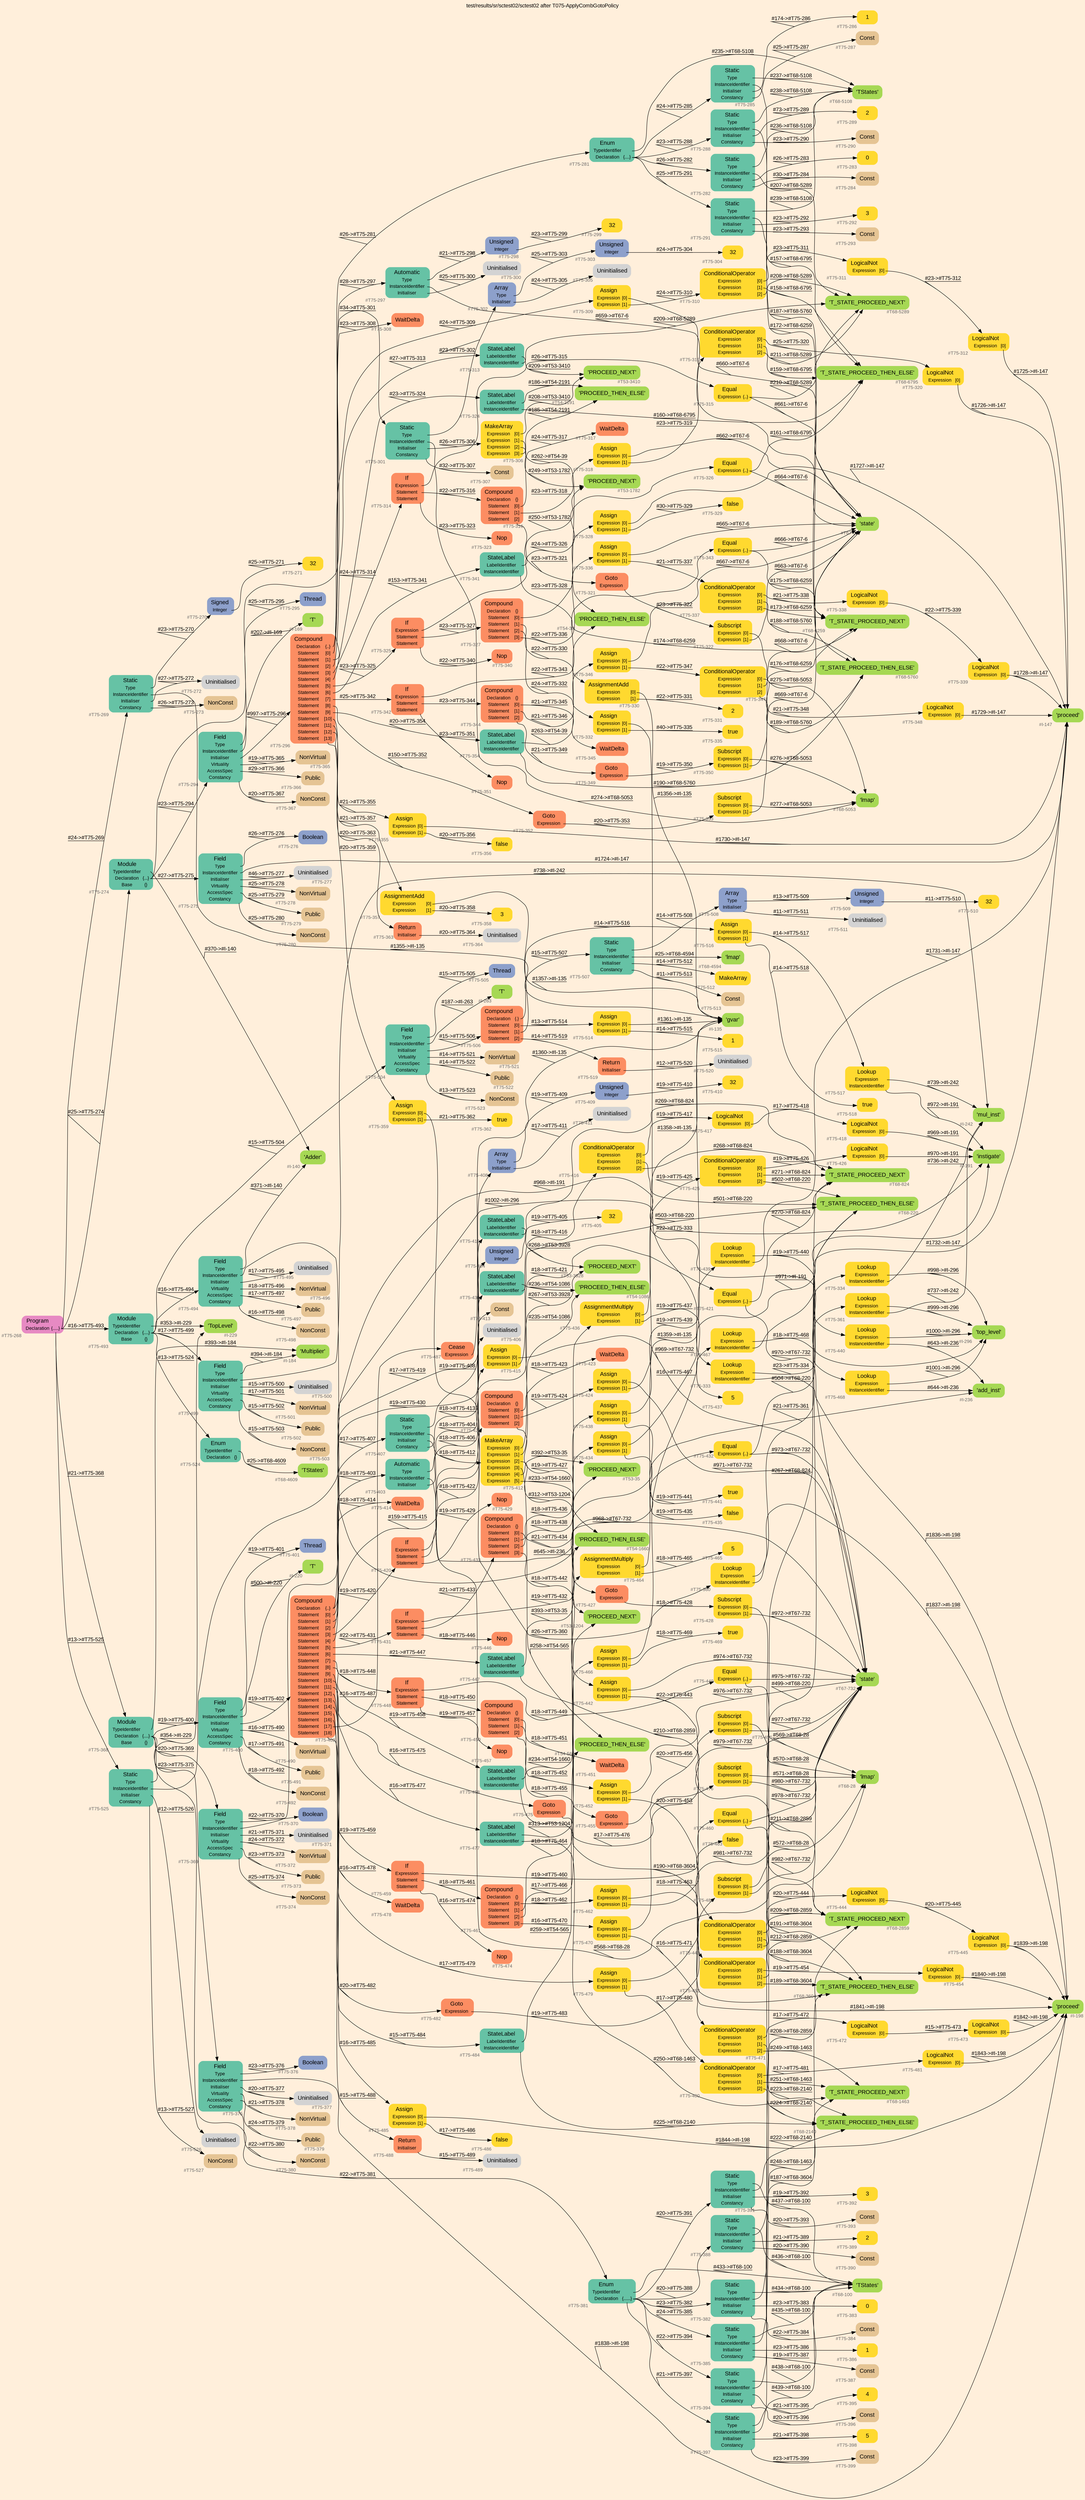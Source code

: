 digraph "test/results/sr/sctest02/sctest02 after T075-ApplyCombGotoPolicy" {
label = "test/results/sr/sctest02/sctest02 after T075-ApplyCombGotoPolicy"
labelloc = t
graph [
    rankdir = "LR"
    ranksep = 0.3
    bgcolor = antiquewhite1
    color = black
    fontcolor = black
    fontname = "Arial"
];
node [
    fontname = "Arial"
];
edge [
    fontname = "Arial"
];

// -------------------- node figure --------------------
// -------- block #T75-268 ----------
"#T75-268" [
    fillcolor = "/set28/4"
    xlabel = "#T75-268"
    fontsize = "12"
    fontcolor = grey40
    shape = "plaintext"
    label = <<TABLE BORDER="0" CELLBORDER="0" CELLSPACING="0">
     <TR><TD><FONT COLOR="black" POINT-SIZE="15">Program</FONT></TD></TR>
     <TR><TD><FONT COLOR="black" POINT-SIZE="12">Declaration</FONT></TD><TD PORT="port0"><FONT COLOR="black" POINT-SIZE="12">{.....}</FONT></TD></TR>
    </TABLE>>
    style = "rounded,filled"
];

// -------- block #T75-269 ----------
"#T75-269" [
    fillcolor = "/set28/1"
    xlabel = "#T75-269"
    fontsize = "12"
    fontcolor = grey40
    shape = "plaintext"
    label = <<TABLE BORDER="0" CELLBORDER="0" CELLSPACING="0">
     <TR><TD><FONT COLOR="black" POINT-SIZE="15">Static</FONT></TD></TR>
     <TR><TD><FONT COLOR="black" POINT-SIZE="12">Type</FONT></TD><TD PORT="port0"></TD></TR>
     <TR><TD><FONT COLOR="black" POINT-SIZE="12">InstanceIdentifier</FONT></TD><TD PORT="port1"></TD></TR>
     <TR><TD><FONT COLOR="black" POINT-SIZE="12">Initialiser</FONT></TD><TD PORT="port2"></TD></TR>
     <TR><TD><FONT COLOR="black" POINT-SIZE="12">Constancy</FONT></TD><TD PORT="port3"></TD></TR>
    </TABLE>>
    style = "rounded,filled"
];

// -------- block #T75-270 ----------
"#T75-270" [
    fillcolor = "/set28/3"
    xlabel = "#T75-270"
    fontsize = "12"
    fontcolor = grey40
    shape = "plaintext"
    label = <<TABLE BORDER="0" CELLBORDER="0" CELLSPACING="0">
     <TR><TD><FONT COLOR="black" POINT-SIZE="15">Signed</FONT></TD></TR>
     <TR><TD><FONT COLOR="black" POINT-SIZE="12">Integer</FONT></TD><TD PORT="port0"></TD></TR>
    </TABLE>>
    style = "rounded,filled"
];

// -------- block #T75-271 ----------
"#T75-271" [
    fillcolor = "/set28/6"
    xlabel = "#T75-271"
    fontsize = "12"
    fontcolor = grey40
    shape = "plaintext"
    label = <<TABLE BORDER="0" CELLBORDER="0" CELLSPACING="0">
     <TR><TD><FONT COLOR="black" POINT-SIZE="15">32</FONT></TD></TR>
    </TABLE>>
    style = "rounded,filled"
];

// -------- block #I-135 ----------
"#I-135" [
    fillcolor = "/set28/5"
    xlabel = "#I-135"
    fontsize = "12"
    fontcolor = grey40
    shape = "plaintext"
    label = <<TABLE BORDER="0" CELLBORDER="0" CELLSPACING="0">
     <TR><TD><FONT COLOR="black" POINT-SIZE="15">'gvar'</FONT></TD></TR>
    </TABLE>>
    style = "rounded,filled"
];

// -------- block #T75-272 ----------
"#T75-272" [
    xlabel = "#T75-272"
    fontsize = "12"
    fontcolor = grey40
    shape = "plaintext"
    label = <<TABLE BORDER="0" CELLBORDER="0" CELLSPACING="0">
     <TR><TD><FONT COLOR="black" POINT-SIZE="15">Uninitialised</FONT></TD></TR>
    </TABLE>>
    style = "rounded,filled"
];

// -------- block #T75-273 ----------
"#T75-273" [
    fillcolor = "/set28/7"
    xlabel = "#T75-273"
    fontsize = "12"
    fontcolor = grey40
    shape = "plaintext"
    label = <<TABLE BORDER="0" CELLBORDER="0" CELLSPACING="0">
     <TR><TD><FONT COLOR="black" POINT-SIZE="15">NonConst</FONT></TD></TR>
    </TABLE>>
    style = "rounded,filled"
];

// -------- block #T75-274 ----------
"#T75-274" [
    fillcolor = "/set28/1"
    xlabel = "#T75-274"
    fontsize = "12"
    fontcolor = grey40
    shape = "plaintext"
    label = <<TABLE BORDER="0" CELLBORDER="0" CELLSPACING="0">
     <TR><TD><FONT COLOR="black" POINT-SIZE="15">Module</FONT></TD></TR>
     <TR><TD><FONT COLOR="black" POINT-SIZE="12">TypeIdentifier</FONT></TD><TD PORT="port0"></TD></TR>
     <TR><TD><FONT COLOR="black" POINT-SIZE="12">Declaration</FONT></TD><TD PORT="port1"><FONT COLOR="black" POINT-SIZE="12">{...}</FONT></TD></TR>
     <TR><TD><FONT COLOR="black" POINT-SIZE="12">Base</FONT></TD><TD PORT="port2"><FONT COLOR="black" POINT-SIZE="12">{}</FONT></TD></TR>
    </TABLE>>
    style = "rounded,filled"
];

// -------- block #I-140 ----------
"#I-140" [
    fillcolor = "/set28/5"
    xlabel = "#I-140"
    fontsize = "12"
    fontcolor = grey40
    shape = "plaintext"
    label = <<TABLE BORDER="0" CELLBORDER="0" CELLSPACING="0">
     <TR><TD><FONT COLOR="black" POINT-SIZE="15">'Adder'</FONT></TD></TR>
    </TABLE>>
    style = "rounded,filled"
];

// -------- block #T75-275 ----------
"#T75-275" [
    fillcolor = "/set28/1"
    xlabel = "#T75-275"
    fontsize = "12"
    fontcolor = grey40
    shape = "plaintext"
    label = <<TABLE BORDER="0" CELLBORDER="0" CELLSPACING="0">
     <TR><TD><FONT COLOR="black" POINT-SIZE="15">Field</FONT></TD></TR>
     <TR><TD><FONT COLOR="black" POINT-SIZE="12">Type</FONT></TD><TD PORT="port0"></TD></TR>
     <TR><TD><FONT COLOR="black" POINT-SIZE="12">InstanceIdentifier</FONT></TD><TD PORT="port1"></TD></TR>
     <TR><TD><FONT COLOR="black" POINT-SIZE="12">Initialiser</FONT></TD><TD PORT="port2"></TD></TR>
     <TR><TD><FONT COLOR="black" POINT-SIZE="12">Virtuality</FONT></TD><TD PORT="port3"></TD></TR>
     <TR><TD><FONT COLOR="black" POINT-SIZE="12">AccessSpec</FONT></TD><TD PORT="port4"></TD></TR>
     <TR><TD><FONT COLOR="black" POINT-SIZE="12">Constancy</FONT></TD><TD PORT="port5"></TD></TR>
    </TABLE>>
    style = "rounded,filled"
];

// -------- block #T75-276 ----------
"#T75-276" [
    fillcolor = "/set28/3"
    xlabel = "#T75-276"
    fontsize = "12"
    fontcolor = grey40
    shape = "plaintext"
    label = <<TABLE BORDER="0" CELLBORDER="0" CELLSPACING="0">
     <TR><TD><FONT COLOR="black" POINT-SIZE="15">Boolean</FONT></TD></TR>
    </TABLE>>
    style = "rounded,filled"
];

// -------- block #I-147 ----------
"#I-147" [
    fillcolor = "/set28/5"
    xlabel = "#I-147"
    fontsize = "12"
    fontcolor = grey40
    shape = "plaintext"
    label = <<TABLE BORDER="0" CELLBORDER="0" CELLSPACING="0">
     <TR><TD><FONT COLOR="black" POINT-SIZE="15">'proceed'</FONT></TD></TR>
    </TABLE>>
    style = "rounded,filled"
];

// -------- block #T75-277 ----------
"#T75-277" [
    xlabel = "#T75-277"
    fontsize = "12"
    fontcolor = grey40
    shape = "plaintext"
    label = <<TABLE BORDER="0" CELLBORDER="0" CELLSPACING="0">
     <TR><TD><FONT COLOR="black" POINT-SIZE="15">Uninitialised</FONT></TD></TR>
    </TABLE>>
    style = "rounded,filled"
];

// -------- block #T75-278 ----------
"#T75-278" [
    fillcolor = "/set28/7"
    xlabel = "#T75-278"
    fontsize = "12"
    fontcolor = grey40
    shape = "plaintext"
    label = <<TABLE BORDER="0" CELLBORDER="0" CELLSPACING="0">
     <TR><TD><FONT COLOR="black" POINT-SIZE="15">NonVirtual</FONT></TD></TR>
    </TABLE>>
    style = "rounded,filled"
];

// -------- block #T75-279 ----------
"#T75-279" [
    fillcolor = "/set28/7"
    xlabel = "#T75-279"
    fontsize = "12"
    fontcolor = grey40
    shape = "plaintext"
    label = <<TABLE BORDER="0" CELLBORDER="0" CELLSPACING="0">
     <TR><TD><FONT COLOR="black" POINT-SIZE="15">Public</FONT></TD></TR>
    </TABLE>>
    style = "rounded,filled"
];

// -------- block #T75-280 ----------
"#T75-280" [
    fillcolor = "/set28/7"
    xlabel = "#T75-280"
    fontsize = "12"
    fontcolor = grey40
    shape = "plaintext"
    label = <<TABLE BORDER="0" CELLBORDER="0" CELLSPACING="0">
     <TR><TD><FONT COLOR="black" POINT-SIZE="15">NonConst</FONT></TD></TR>
    </TABLE>>
    style = "rounded,filled"
];

// -------- block #T75-281 ----------
"#T75-281" [
    fillcolor = "/set28/1"
    xlabel = "#T75-281"
    fontsize = "12"
    fontcolor = grey40
    shape = "plaintext"
    label = <<TABLE BORDER="0" CELLBORDER="0" CELLSPACING="0">
     <TR><TD><FONT COLOR="black" POINT-SIZE="15">Enum</FONT></TD></TR>
     <TR><TD><FONT COLOR="black" POINT-SIZE="12">TypeIdentifier</FONT></TD><TD PORT="port0"></TD></TR>
     <TR><TD><FONT COLOR="black" POINT-SIZE="12">Declaration</FONT></TD><TD PORT="port1"><FONT COLOR="black" POINT-SIZE="12">{....}</FONT></TD></TR>
    </TABLE>>
    style = "rounded,filled"
];

// -------- block #T68-5108 ----------
"#T68-5108" [
    fillcolor = "/set28/5"
    xlabel = "#T68-5108"
    fontsize = "12"
    fontcolor = grey40
    shape = "plaintext"
    label = <<TABLE BORDER="0" CELLBORDER="0" CELLSPACING="0">
     <TR><TD><FONT COLOR="black" POINT-SIZE="15">'TStates'</FONT></TD></TR>
    </TABLE>>
    style = "rounded,filled"
];

// -------- block #T75-282 ----------
"#T75-282" [
    fillcolor = "/set28/1"
    xlabel = "#T75-282"
    fontsize = "12"
    fontcolor = grey40
    shape = "plaintext"
    label = <<TABLE BORDER="0" CELLBORDER="0" CELLSPACING="0">
     <TR><TD><FONT COLOR="black" POINT-SIZE="15">Static</FONT></TD></TR>
     <TR><TD><FONT COLOR="black" POINT-SIZE="12">Type</FONT></TD><TD PORT="port0"></TD></TR>
     <TR><TD><FONT COLOR="black" POINT-SIZE="12">InstanceIdentifier</FONT></TD><TD PORT="port1"></TD></TR>
     <TR><TD><FONT COLOR="black" POINT-SIZE="12">Initialiser</FONT></TD><TD PORT="port2"></TD></TR>
     <TR><TD><FONT COLOR="black" POINT-SIZE="12">Constancy</FONT></TD><TD PORT="port3"></TD></TR>
    </TABLE>>
    style = "rounded,filled"
];

// -------- block #T68-5289 ----------
"#T68-5289" [
    fillcolor = "/set28/5"
    xlabel = "#T68-5289"
    fontsize = "12"
    fontcolor = grey40
    shape = "plaintext"
    label = <<TABLE BORDER="0" CELLBORDER="0" CELLSPACING="0">
     <TR><TD><FONT COLOR="black" POINT-SIZE="15">'T_STATE_PROCEED_NEXT'</FONT></TD></TR>
    </TABLE>>
    style = "rounded,filled"
];

// -------- block #T75-283 ----------
"#T75-283" [
    fillcolor = "/set28/6"
    xlabel = "#T75-283"
    fontsize = "12"
    fontcolor = grey40
    shape = "plaintext"
    label = <<TABLE BORDER="0" CELLBORDER="0" CELLSPACING="0">
     <TR><TD><FONT COLOR="black" POINT-SIZE="15">0</FONT></TD></TR>
    </TABLE>>
    style = "rounded,filled"
];

// -------- block #T75-284 ----------
"#T75-284" [
    fillcolor = "/set28/7"
    xlabel = "#T75-284"
    fontsize = "12"
    fontcolor = grey40
    shape = "plaintext"
    label = <<TABLE BORDER="0" CELLBORDER="0" CELLSPACING="0">
     <TR><TD><FONT COLOR="black" POINT-SIZE="15">Const</FONT></TD></TR>
    </TABLE>>
    style = "rounded,filled"
];

// -------- block #T75-285 ----------
"#T75-285" [
    fillcolor = "/set28/1"
    xlabel = "#T75-285"
    fontsize = "12"
    fontcolor = grey40
    shape = "plaintext"
    label = <<TABLE BORDER="0" CELLBORDER="0" CELLSPACING="0">
     <TR><TD><FONT COLOR="black" POINT-SIZE="15">Static</FONT></TD></TR>
     <TR><TD><FONT COLOR="black" POINT-SIZE="12">Type</FONT></TD><TD PORT="port0"></TD></TR>
     <TR><TD><FONT COLOR="black" POINT-SIZE="12">InstanceIdentifier</FONT></TD><TD PORT="port1"></TD></TR>
     <TR><TD><FONT COLOR="black" POINT-SIZE="12">Initialiser</FONT></TD><TD PORT="port2"></TD></TR>
     <TR><TD><FONT COLOR="black" POINT-SIZE="12">Constancy</FONT></TD><TD PORT="port3"></TD></TR>
    </TABLE>>
    style = "rounded,filled"
];

// -------- block #T68-5760 ----------
"#T68-5760" [
    fillcolor = "/set28/5"
    xlabel = "#T68-5760"
    fontsize = "12"
    fontcolor = grey40
    shape = "plaintext"
    label = <<TABLE BORDER="0" CELLBORDER="0" CELLSPACING="0">
     <TR><TD><FONT COLOR="black" POINT-SIZE="15">'T_STATE_PROCEED_THEN_ELSE'</FONT></TD></TR>
    </TABLE>>
    style = "rounded,filled"
];

// -------- block #T75-286 ----------
"#T75-286" [
    fillcolor = "/set28/6"
    xlabel = "#T75-286"
    fontsize = "12"
    fontcolor = grey40
    shape = "plaintext"
    label = <<TABLE BORDER="0" CELLBORDER="0" CELLSPACING="0">
     <TR><TD><FONT COLOR="black" POINT-SIZE="15">1</FONT></TD></TR>
    </TABLE>>
    style = "rounded,filled"
];

// -------- block #T75-287 ----------
"#T75-287" [
    fillcolor = "/set28/7"
    xlabel = "#T75-287"
    fontsize = "12"
    fontcolor = grey40
    shape = "plaintext"
    label = <<TABLE BORDER="0" CELLBORDER="0" CELLSPACING="0">
     <TR><TD><FONT COLOR="black" POINT-SIZE="15">Const</FONT></TD></TR>
    </TABLE>>
    style = "rounded,filled"
];

// -------- block #T75-288 ----------
"#T75-288" [
    fillcolor = "/set28/1"
    xlabel = "#T75-288"
    fontsize = "12"
    fontcolor = grey40
    shape = "plaintext"
    label = <<TABLE BORDER="0" CELLBORDER="0" CELLSPACING="0">
     <TR><TD><FONT COLOR="black" POINT-SIZE="15">Static</FONT></TD></TR>
     <TR><TD><FONT COLOR="black" POINT-SIZE="12">Type</FONT></TD><TD PORT="port0"></TD></TR>
     <TR><TD><FONT COLOR="black" POINT-SIZE="12">InstanceIdentifier</FONT></TD><TD PORT="port1"></TD></TR>
     <TR><TD><FONT COLOR="black" POINT-SIZE="12">Initialiser</FONT></TD><TD PORT="port2"></TD></TR>
     <TR><TD><FONT COLOR="black" POINT-SIZE="12">Constancy</FONT></TD><TD PORT="port3"></TD></TR>
    </TABLE>>
    style = "rounded,filled"
];

// -------- block #T68-6259 ----------
"#T68-6259" [
    fillcolor = "/set28/5"
    xlabel = "#T68-6259"
    fontsize = "12"
    fontcolor = grey40
    shape = "plaintext"
    label = <<TABLE BORDER="0" CELLBORDER="0" CELLSPACING="0">
     <TR><TD><FONT COLOR="black" POINT-SIZE="15">'T_STATE_PROCEED_NEXT'</FONT></TD></TR>
    </TABLE>>
    style = "rounded,filled"
];

// -------- block #T75-289 ----------
"#T75-289" [
    fillcolor = "/set28/6"
    xlabel = "#T75-289"
    fontsize = "12"
    fontcolor = grey40
    shape = "plaintext"
    label = <<TABLE BORDER="0" CELLBORDER="0" CELLSPACING="0">
     <TR><TD><FONT COLOR="black" POINT-SIZE="15">2</FONT></TD></TR>
    </TABLE>>
    style = "rounded,filled"
];

// -------- block #T75-290 ----------
"#T75-290" [
    fillcolor = "/set28/7"
    xlabel = "#T75-290"
    fontsize = "12"
    fontcolor = grey40
    shape = "plaintext"
    label = <<TABLE BORDER="0" CELLBORDER="0" CELLSPACING="0">
     <TR><TD><FONT COLOR="black" POINT-SIZE="15">Const</FONT></TD></TR>
    </TABLE>>
    style = "rounded,filled"
];

// -------- block #T75-291 ----------
"#T75-291" [
    fillcolor = "/set28/1"
    xlabel = "#T75-291"
    fontsize = "12"
    fontcolor = grey40
    shape = "plaintext"
    label = <<TABLE BORDER="0" CELLBORDER="0" CELLSPACING="0">
     <TR><TD><FONT COLOR="black" POINT-SIZE="15">Static</FONT></TD></TR>
     <TR><TD><FONT COLOR="black" POINT-SIZE="12">Type</FONT></TD><TD PORT="port0"></TD></TR>
     <TR><TD><FONT COLOR="black" POINT-SIZE="12">InstanceIdentifier</FONT></TD><TD PORT="port1"></TD></TR>
     <TR><TD><FONT COLOR="black" POINT-SIZE="12">Initialiser</FONT></TD><TD PORT="port2"></TD></TR>
     <TR><TD><FONT COLOR="black" POINT-SIZE="12">Constancy</FONT></TD><TD PORT="port3"></TD></TR>
    </TABLE>>
    style = "rounded,filled"
];

// -------- block #T68-6795 ----------
"#T68-6795" [
    fillcolor = "/set28/5"
    xlabel = "#T68-6795"
    fontsize = "12"
    fontcolor = grey40
    shape = "plaintext"
    label = <<TABLE BORDER="0" CELLBORDER="0" CELLSPACING="0">
     <TR><TD><FONT COLOR="black" POINT-SIZE="15">'T_STATE_PROCEED_THEN_ELSE'</FONT></TD></TR>
    </TABLE>>
    style = "rounded,filled"
];

// -------- block #T75-292 ----------
"#T75-292" [
    fillcolor = "/set28/6"
    xlabel = "#T75-292"
    fontsize = "12"
    fontcolor = grey40
    shape = "plaintext"
    label = <<TABLE BORDER="0" CELLBORDER="0" CELLSPACING="0">
     <TR><TD><FONT COLOR="black" POINT-SIZE="15">3</FONT></TD></TR>
    </TABLE>>
    style = "rounded,filled"
];

// -------- block #T75-293 ----------
"#T75-293" [
    fillcolor = "/set28/7"
    xlabel = "#T75-293"
    fontsize = "12"
    fontcolor = grey40
    shape = "plaintext"
    label = <<TABLE BORDER="0" CELLBORDER="0" CELLSPACING="0">
     <TR><TD><FONT COLOR="black" POINT-SIZE="15">Const</FONT></TD></TR>
    </TABLE>>
    style = "rounded,filled"
];

// -------- block #T75-294 ----------
"#T75-294" [
    fillcolor = "/set28/1"
    xlabel = "#T75-294"
    fontsize = "12"
    fontcolor = grey40
    shape = "plaintext"
    label = <<TABLE BORDER="0" CELLBORDER="0" CELLSPACING="0">
     <TR><TD><FONT COLOR="black" POINT-SIZE="15">Field</FONT></TD></TR>
     <TR><TD><FONT COLOR="black" POINT-SIZE="12">Type</FONT></TD><TD PORT="port0"></TD></TR>
     <TR><TD><FONT COLOR="black" POINT-SIZE="12">InstanceIdentifier</FONT></TD><TD PORT="port1"></TD></TR>
     <TR><TD><FONT COLOR="black" POINT-SIZE="12">Initialiser</FONT></TD><TD PORT="port2"></TD></TR>
     <TR><TD><FONT COLOR="black" POINT-SIZE="12">Virtuality</FONT></TD><TD PORT="port3"></TD></TR>
     <TR><TD><FONT COLOR="black" POINT-SIZE="12">AccessSpec</FONT></TD><TD PORT="port4"></TD></TR>
     <TR><TD><FONT COLOR="black" POINT-SIZE="12">Constancy</FONT></TD><TD PORT="port5"></TD></TR>
    </TABLE>>
    style = "rounded,filled"
];

// -------- block #T75-295 ----------
"#T75-295" [
    fillcolor = "/set28/3"
    xlabel = "#T75-295"
    fontsize = "12"
    fontcolor = grey40
    shape = "plaintext"
    label = <<TABLE BORDER="0" CELLBORDER="0" CELLSPACING="0">
     <TR><TD><FONT COLOR="black" POINT-SIZE="15">Thread</FONT></TD></TR>
    </TABLE>>
    style = "rounded,filled"
];

// -------- block #I-169 ----------
"#I-169" [
    fillcolor = "/set28/5"
    xlabel = "#I-169"
    fontsize = "12"
    fontcolor = grey40
    shape = "plaintext"
    label = <<TABLE BORDER="0" CELLBORDER="0" CELLSPACING="0">
     <TR><TD><FONT COLOR="black" POINT-SIZE="15">'T'</FONT></TD></TR>
    </TABLE>>
    style = "rounded,filled"
];

// -------- block #T75-296 ----------
"#T75-296" [
    fillcolor = "/set28/2"
    xlabel = "#T75-296"
    fontsize = "12"
    fontcolor = grey40
    shape = "plaintext"
    label = <<TABLE BORDER="0" CELLBORDER="0" CELLSPACING="0">
     <TR><TD><FONT COLOR="black" POINT-SIZE="15">Compound</FONT></TD></TR>
     <TR><TD><FONT COLOR="black" POINT-SIZE="12">Declaration</FONT></TD><TD PORT="port0"><FONT COLOR="black" POINT-SIZE="12">{..}</FONT></TD></TR>
     <TR><TD><FONT COLOR="black" POINT-SIZE="12">Statement</FONT></TD><TD PORT="port1"><FONT COLOR="black" POINT-SIZE="12">[0]</FONT></TD></TR>
     <TR><TD><FONT COLOR="black" POINT-SIZE="12">Statement</FONT></TD><TD PORT="port2"><FONT COLOR="black" POINT-SIZE="12">[1]</FONT></TD></TR>
     <TR><TD><FONT COLOR="black" POINT-SIZE="12">Statement</FONT></TD><TD PORT="port3"><FONT COLOR="black" POINT-SIZE="12">[2]</FONT></TD></TR>
     <TR><TD><FONT COLOR="black" POINT-SIZE="12">Statement</FONT></TD><TD PORT="port4"><FONT COLOR="black" POINT-SIZE="12">[3]</FONT></TD></TR>
     <TR><TD><FONT COLOR="black" POINT-SIZE="12">Statement</FONT></TD><TD PORT="port5"><FONT COLOR="black" POINT-SIZE="12">[4]</FONT></TD></TR>
     <TR><TD><FONT COLOR="black" POINT-SIZE="12">Statement</FONT></TD><TD PORT="port6"><FONT COLOR="black" POINT-SIZE="12">[5]</FONT></TD></TR>
     <TR><TD><FONT COLOR="black" POINT-SIZE="12">Statement</FONT></TD><TD PORT="port7"><FONT COLOR="black" POINT-SIZE="12">[6]</FONT></TD></TR>
     <TR><TD><FONT COLOR="black" POINT-SIZE="12">Statement</FONT></TD><TD PORT="port8"><FONT COLOR="black" POINT-SIZE="12">[7]</FONT></TD></TR>
     <TR><TD><FONT COLOR="black" POINT-SIZE="12">Statement</FONT></TD><TD PORT="port9"><FONT COLOR="black" POINT-SIZE="12">[8]</FONT></TD></TR>
     <TR><TD><FONT COLOR="black" POINT-SIZE="12">Statement</FONT></TD><TD PORT="port10"><FONT COLOR="black" POINT-SIZE="12">[9]</FONT></TD></TR>
     <TR><TD><FONT COLOR="black" POINT-SIZE="12">Statement</FONT></TD><TD PORT="port11"><FONT COLOR="black" POINT-SIZE="12">[10]</FONT></TD></TR>
     <TR><TD><FONT COLOR="black" POINT-SIZE="12">Statement</FONT></TD><TD PORT="port12"><FONT COLOR="black" POINT-SIZE="12">[11]</FONT></TD></TR>
     <TR><TD><FONT COLOR="black" POINT-SIZE="12">Statement</FONT></TD><TD PORT="port13"><FONT COLOR="black" POINT-SIZE="12">[12]</FONT></TD></TR>
     <TR><TD><FONT COLOR="black" POINT-SIZE="12">Statement</FONT></TD><TD PORT="port14"><FONT COLOR="black" POINT-SIZE="12">[13]</FONT></TD></TR>
    </TABLE>>
    style = "rounded,filled"
];

// -------- block #T75-297 ----------
"#T75-297" [
    fillcolor = "/set28/1"
    xlabel = "#T75-297"
    fontsize = "12"
    fontcolor = grey40
    shape = "plaintext"
    label = <<TABLE BORDER="0" CELLBORDER="0" CELLSPACING="0">
     <TR><TD><FONT COLOR="black" POINT-SIZE="15">Automatic</FONT></TD></TR>
     <TR><TD><FONT COLOR="black" POINT-SIZE="12">Type</FONT></TD><TD PORT="port0"></TD></TR>
     <TR><TD><FONT COLOR="black" POINT-SIZE="12">InstanceIdentifier</FONT></TD><TD PORT="port1"></TD></TR>
     <TR><TD><FONT COLOR="black" POINT-SIZE="12">Initialiser</FONT></TD><TD PORT="port2"></TD></TR>
    </TABLE>>
    style = "rounded,filled"
];

// -------- block #T75-298 ----------
"#T75-298" [
    fillcolor = "/set28/3"
    xlabel = "#T75-298"
    fontsize = "12"
    fontcolor = grey40
    shape = "plaintext"
    label = <<TABLE BORDER="0" CELLBORDER="0" CELLSPACING="0">
     <TR><TD><FONT COLOR="black" POINT-SIZE="15">Unsigned</FONT></TD></TR>
     <TR><TD><FONT COLOR="black" POINT-SIZE="12">Integer</FONT></TD><TD PORT="port0"></TD></TR>
    </TABLE>>
    style = "rounded,filled"
];

// -------- block #T75-299 ----------
"#T75-299" [
    fillcolor = "/set28/6"
    xlabel = "#T75-299"
    fontsize = "12"
    fontcolor = grey40
    shape = "plaintext"
    label = <<TABLE BORDER="0" CELLBORDER="0" CELLSPACING="0">
     <TR><TD><FONT COLOR="black" POINT-SIZE="15">32</FONT></TD></TR>
    </TABLE>>
    style = "rounded,filled"
];

// -------- block #T67-6 ----------
"#T67-6" [
    fillcolor = "/set28/5"
    xlabel = "#T67-6"
    fontsize = "12"
    fontcolor = grey40
    shape = "plaintext"
    label = <<TABLE BORDER="0" CELLBORDER="0" CELLSPACING="0">
     <TR><TD><FONT COLOR="black" POINT-SIZE="15">'state'</FONT></TD></TR>
    </TABLE>>
    style = "rounded,filled"
];

// -------- block #T75-300 ----------
"#T75-300" [
    xlabel = "#T75-300"
    fontsize = "12"
    fontcolor = grey40
    shape = "plaintext"
    label = <<TABLE BORDER="0" CELLBORDER="0" CELLSPACING="0">
     <TR><TD><FONT COLOR="black" POINT-SIZE="15">Uninitialised</FONT></TD></TR>
    </TABLE>>
    style = "rounded,filled"
];

// -------- block #T75-301 ----------
"#T75-301" [
    fillcolor = "/set28/1"
    xlabel = "#T75-301"
    fontsize = "12"
    fontcolor = grey40
    shape = "plaintext"
    label = <<TABLE BORDER="0" CELLBORDER="0" CELLSPACING="0">
     <TR><TD><FONT COLOR="black" POINT-SIZE="15">Static</FONT></TD></TR>
     <TR><TD><FONT COLOR="black" POINT-SIZE="12">Type</FONT></TD><TD PORT="port0"></TD></TR>
     <TR><TD><FONT COLOR="black" POINT-SIZE="12">InstanceIdentifier</FONT></TD><TD PORT="port1"></TD></TR>
     <TR><TD><FONT COLOR="black" POINT-SIZE="12">Initialiser</FONT></TD><TD PORT="port2"></TD></TR>
     <TR><TD><FONT COLOR="black" POINT-SIZE="12">Constancy</FONT></TD><TD PORT="port3"></TD></TR>
    </TABLE>>
    style = "rounded,filled"
];

// -------- block #T75-302 ----------
"#T75-302" [
    fillcolor = "/set28/3"
    xlabel = "#T75-302"
    fontsize = "12"
    fontcolor = grey40
    shape = "plaintext"
    label = <<TABLE BORDER="0" CELLBORDER="0" CELLSPACING="0">
     <TR><TD><FONT COLOR="black" POINT-SIZE="15">Array</FONT></TD></TR>
     <TR><TD><FONT COLOR="black" POINT-SIZE="12">Type</FONT></TD><TD PORT="port0"></TD></TR>
     <TR><TD><FONT COLOR="black" POINT-SIZE="12">Initialiser</FONT></TD><TD PORT="port1"></TD></TR>
    </TABLE>>
    style = "rounded,filled"
];

// -------- block #T75-303 ----------
"#T75-303" [
    fillcolor = "/set28/3"
    xlabel = "#T75-303"
    fontsize = "12"
    fontcolor = grey40
    shape = "plaintext"
    label = <<TABLE BORDER="0" CELLBORDER="0" CELLSPACING="0">
     <TR><TD><FONT COLOR="black" POINT-SIZE="15">Unsigned</FONT></TD></TR>
     <TR><TD><FONT COLOR="black" POINT-SIZE="12">Integer</FONT></TD><TD PORT="port0"></TD></TR>
    </TABLE>>
    style = "rounded,filled"
];

// -------- block #T75-304 ----------
"#T75-304" [
    fillcolor = "/set28/6"
    xlabel = "#T75-304"
    fontsize = "12"
    fontcolor = grey40
    shape = "plaintext"
    label = <<TABLE BORDER="0" CELLBORDER="0" CELLSPACING="0">
     <TR><TD><FONT COLOR="black" POINT-SIZE="15">32</FONT></TD></TR>
    </TABLE>>
    style = "rounded,filled"
];

// -------- block #T75-305 ----------
"#T75-305" [
    xlabel = "#T75-305"
    fontsize = "12"
    fontcolor = grey40
    shape = "plaintext"
    label = <<TABLE BORDER="0" CELLBORDER="0" CELLSPACING="0">
     <TR><TD><FONT COLOR="black" POINT-SIZE="15">Uninitialised</FONT></TD></TR>
    </TABLE>>
    style = "rounded,filled"
];

// -------- block #T68-5053 ----------
"#T68-5053" [
    fillcolor = "/set28/5"
    xlabel = "#T68-5053"
    fontsize = "12"
    fontcolor = grey40
    shape = "plaintext"
    label = <<TABLE BORDER="0" CELLBORDER="0" CELLSPACING="0">
     <TR><TD><FONT COLOR="black" POINT-SIZE="15">'lmap'</FONT></TD></TR>
    </TABLE>>
    style = "rounded,filled"
];

// -------- block #T75-306 ----------
"#T75-306" [
    fillcolor = "/set28/6"
    xlabel = "#T75-306"
    fontsize = "12"
    fontcolor = grey40
    shape = "plaintext"
    label = <<TABLE BORDER="0" CELLBORDER="0" CELLSPACING="0">
     <TR><TD><FONT COLOR="black" POINT-SIZE="15">MakeArray</FONT></TD></TR>
     <TR><TD><FONT COLOR="black" POINT-SIZE="12">Expression</FONT></TD><TD PORT="port0"><FONT COLOR="black" POINT-SIZE="12">[0]</FONT></TD></TR>
     <TR><TD><FONT COLOR="black" POINT-SIZE="12">Expression</FONT></TD><TD PORT="port1"><FONT COLOR="black" POINT-SIZE="12">[1]</FONT></TD></TR>
     <TR><TD><FONT COLOR="black" POINT-SIZE="12">Expression</FONT></TD><TD PORT="port2"><FONT COLOR="black" POINT-SIZE="12">[2]</FONT></TD></TR>
     <TR><TD><FONT COLOR="black" POINT-SIZE="12">Expression</FONT></TD><TD PORT="port3"><FONT COLOR="black" POINT-SIZE="12">[3]</FONT></TD></TR>
    </TABLE>>
    style = "rounded,filled"
];

// -------- block #T53-3410 ----------
"#T53-3410" [
    fillcolor = "/set28/5"
    xlabel = "#T53-3410"
    fontsize = "12"
    fontcolor = grey40
    shape = "plaintext"
    label = <<TABLE BORDER="0" CELLBORDER="0" CELLSPACING="0">
     <TR><TD><FONT COLOR="black" POINT-SIZE="15">'PROCEED_NEXT'</FONT></TD></TR>
    </TABLE>>
    style = "rounded,filled"
];

// -------- block #T54-39 ----------
"#T54-39" [
    fillcolor = "/set28/5"
    xlabel = "#T54-39"
    fontsize = "12"
    fontcolor = grey40
    shape = "plaintext"
    label = <<TABLE BORDER="0" CELLBORDER="0" CELLSPACING="0">
     <TR><TD><FONT COLOR="black" POINT-SIZE="15">'PROCEED_THEN_ELSE'</FONT></TD></TR>
    </TABLE>>
    style = "rounded,filled"
];

// -------- block #T53-1782 ----------
"#T53-1782" [
    fillcolor = "/set28/5"
    xlabel = "#T53-1782"
    fontsize = "12"
    fontcolor = grey40
    shape = "plaintext"
    label = <<TABLE BORDER="0" CELLBORDER="0" CELLSPACING="0">
     <TR><TD><FONT COLOR="black" POINT-SIZE="15">'PROCEED_NEXT'</FONT></TD></TR>
    </TABLE>>
    style = "rounded,filled"
];

// -------- block #T54-2191 ----------
"#T54-2191" [
    fillcolor = "/set28/5"
    xlabel = "#T54-2191"
    fontsize = "12"
    fontcolor = grey40
    shape = "plaintext"
    label = <<TABLE BORDER="0" CELLBORDER="0" CELLSPACING="0">
     <TR><TD><FONT COLOR="black" POINT-SIZE="15">'PROCEED_THEN_ELSE'</FONT></TD></TR>
    </TABLE>>
    style = "rounded,filled"
];

// -------- block #T75-307 ----------
"#T75-307" [
    fillcolor = "/set28/7"
    xlabel = "#T75-307"
    fontsize = "12"
    fontcolor = grey40
    shape = "plaintext"
    label = <<TABLE BORDER="0" CELLBORDER="0" CELLSPACING="0">
     <TR><TD><FONT COLOR="black" POINT-SIZE="15">Const</FONT></TD></TR>
    </TABLE>>
    style = "rounded,filled"
];

// -------- block #T75-308 ----------
"#T75-308" [
    fillcolor = "/set28/2"
    xlabel = "#T75-308"
    fontsize = "12"
    fontcolor = grey40
    shape = "plaintext"
    label = <<TABLE BORDER="0" CELLBORDER="0" CELLSPACING="0">
     <TR><TD><FONT COLOR="black" POINT-SIZE="15">WaitDelta</FONT></TD></TR>
    </TABLE>>
    style = "rounded,filled"
];

// -------- block #T75-309 ----------
"#T75-309" [
    fillcolor = "/set28/6"
    xlabel = "#T75-309"
    fontsize = "12"
    fontcolor = grey40
    shape = "plaintext"
    label = <<TABLE BORDER="0" CELLBORDER="0" CELLSPACING="0">
     <TR><TD><FONT COLOR="black" POINT-SIZE="15">Assign</FONT></TD></TR>
     <TR><TD><FONT COLOR="black" POINT-SIZE="12">Expression</FONT></TD><TD PORT="port0"><FONT COLOR="black" POINT-SIZE="12">[0]</FONT></TD></TR>
     <TR><TD><FONT COLOR="black" POINT-SIZE="12">Expression</FONT></TD><TD PORT="port1"><FONT COLOR="black" POINT-SIZE="12">[1]</FONT></TD></TR>
    </TABLE>>
    style = "rounded,filled"
];

// -------- block #T75-310 ----------
"#T75-310" [
    fillcolor = "/set28/6"
    xlabel = "#T75-310"
    fontsize = "12"
    fontcolor = grey40
    shape = "plaintext"
    label = <<TABLE BORDER="0" CELLBORDER="0" CELLSPACING="0">
     <TR><TD><FONT COLOR="black" POINT-SIZE="15">ConditionalOperator</FONT></TD></TR>
     <TR><TD><FONT COLOR="black" POINT-SIZE="12">Expression</FONT></TD><TD PORT="port0"><FONT COLOR="black" POINT-SIZE="12">[0]</FONT></TD></TR>
     <TR><TD><FONT COLOR="black" POINT-SIZE="12">Expression</FONT></TD><TD PORT="port1"><FONT COLOR="black" POINT-SIZE="12">[1]</FONT></TD></TR>
     <TR><TD><FONT COLOR="black" POINT-SIZE="12">Expression</FONT></TD><TD PORT="port2"><FONT COLOR="black" POINT-SIZE="12">[2]</FONT></TD></TR>
    </TABLE>>
    style = "rounded,filled"
];

// -------- block #T75-311 ----------
"#T75-311" [
    fillcolor = "/set28/6"
    xlabel = "#T75-311"
    fontsize = "12"
    fontcolor = grey40
    shape = "plaintext"
    label = <<TABLE BORDER="0" CELLBORDER="0" CELLSPACING="0">
     <TR><TD><FONT COLOR="black" POINT-SIZE="15">LogicalNot</FONT></TD></TR>
     <TR><TD><FONT COLOR="black" POINT-SIZE="12">Expression</FONT></TD><TD PORT="port0"><FONT COLOR="black" POINT-SIZE="12">[0]</FONT></TD></TR>
    </TABLE>>
    style = "rounded,filled"
];

// -------- block #T75-312 ----------
"#T75-312" [
    fillcolor = "/set28/6"
    xlabel = "#T75-312"
    fontsize = "12"
    fontcolor = grey40
    shape = "plaintext"
    label = <<TABLE BORDER="0" CELLBORDER="0" CELLSPACING="0">
     <TR><TD><FONT COLOR="black" POINT-SIZE="15">LogicalNot</FONT></TD></TR>
     <TR><TD><FONT COLOR="black" POINT-SIZE="12">Expression</FONT></TD><TD PORT="port0"><FONT COLOR="black" POINT-SIZE="12">[0]</FONT></TD></TR>
    </TABLE>>
    style = "rounded,filled"
];

// -------- block #T75-313 ----------
"#T75-313" [
    fillcolor = "/set28/1"
    xlabel = "#T75-313"
    fontsize = "12"
    fontcolor = grey40
    shape = "plaintext"
    label = <<TABLE BORDER="0" CELLBORDER="0" CELLSPACING="0">
     <TR><TD><FONT COLOR="black" POINT-SIZE="15">StateLabel</FONT></TD></TR>
     <TR><TD><FONT COLOR="black" POINT-SIZE="12">LabelIdentifier</FONT></TD><TD PORT="port0"></TD></TR>
     <TR><TD><FONT COLOR="black" POINT-SIZE="12">InstanceIdentifier</FONT></TD><TD PORT="port1"></TD></TR>
    </TABLE>>
    style = "rounded,filled"
];

// -------- block #T75-314 ----------
"#T75-314" [
    fillcolor = "/set28/2"
    xlabel = "#T75-314"
    fontsize = "12"
    fontcolor = grey40
    shape = "plaintext"
    label = <<TABLE BORDER="0" CELLBORDER="0" CELLSPACING="0">
     <TR><TD><FONT COLOR="black" POINT-SIZE="15">If</FONT></TD></TR>
     <TR><TD><FONT COLOR="black" POINT-SIZE="12">Expression</FONT></TD><TD PORT="port0"></TD></TR>
     <TR><TD><FONT COLOR="black" POINT-SIZE="12">Statement</FONT></TD><TD PORT="port1"></TD></TR>
     <TR><TD><FONT COLOR="black" POINT-SIZE="12">Statement</FONT></TD><TD PORT="port2"></TD></TR>
    </TABLE>>
    style = "rounded,filled"
];

// -------- block #T75-315 ----------
"#T75-315" [
    fillcolor = "/set28/6"
    xlabel = "#T75-315"
    fontsize = "12"
    fontcolor = grey40
    shape = "plaintext"
    label = <<TABLE BORDER="0" CELLBORDER="0" CELLSPACING="0">
     <TR><TD><FONT COLOR="black" POINT-SIZE="15">Equal</FONT></TD></TR>
     <TR><TD><FONT COLOR="black" POINT-SIZE="12">Expression</FONT></TD><TD PORT="port0"><FONT COLOR="black" POINT-SIZE="12">{..}</FONT></TD></TR>
    </TABLE>>
    style = "rounded,filled"
];

// -------- block #T75-316 ----------
"#T75-316" [
    fillcolor = "/set28/2"
    xlabel = "#T75-316"
    fontsize = "12"
    fontcolor = grey40
    shape = "plaintext"
    label = <<TABLE BORDER="0" CELLBORDER="0" CELLSPACING="0">
     <TR><TD><FONT COLOR="black" POINT-SIZE="15">Compound</FONT></TD></TR>
     <TR><TD><FONT COLOR="black" POINT-SIZE="12">Declaration</FONT></TD><TD PORT="port0"><FONT COLOR="black" POINT-SIZE="12">{}</FONT></TD></TR>
     <TR><TD><FONT COLOR="black" POINT-SIZE="12">Statement</FONT></TD><TD PORT="port1"><FONT COLOR="black" POINT-SIZE="12">[0]</FONT></TD></TR>
     <TR><TD><FONT COLOR="black" POINT-SIZE="12">Statement</FONT></TD><TD PORT="port2"><FONT COLOR="black" POINT-SIZE="12">[1]</FONT></TD></TR>
     <TR><TD><FONT COLOR="black" POINT-SIZE="12">Statement</FONT></TD><TD PORT="port3"><FONT COLOR="black" POINT-SIZE="12">[2]</FONT></TD></TR>
    </TABLE>>
    style = "rounded,filled"
];

// -------- block #T75-317 ----------
"#T75-317" [
    fillcolor = "/set28/2"
    xlabel = "#T75-317"
    fontsize = "12"
    fontcolor = grey40
    shape = "plaintext"
    label = <<TABLE BORDER="0" CELLBORDER="0" CELLSPACING="0">
     <TR><TD><FONT COLOR="black" POINT-SIZE="15">WaitDelta</FONT></TD></TR>
    </TABLE>>
    style = "rounded,filled"
];

// -------- block #T75-318 ----------
"#T75-318" [
    fillcolor = "/set28/6"
    xlabel = "#T75-318"
    fontsize = "12"
    fontcolor = grey40
    shape = "plaintext"
    label = <<TABLE BORDER="0" CELLBORDER="0" CELLSPACING="0">
     <TR><TD><FONT COLOR="black" POINT-SIZE="15">Assign</FONT></TD></TR>
     <TR><TD><FONT COLOR="black" POINT-SIZE="12">Expression</FONT></TD><TD PORT="port0"><FONT COLOR="black" POINT-SIZE="12">[0]</FONT></TD></TR>
     <TR><TD><FONT COLOR="black" POINT-SIZE="12">Expression</FONT></TD><TD PORT="port1"><FONT COLOR="black" POINT-SIZE="12">[1]</FONT></TD></TR>
    </TABLE>>
    style = "rounded,filled"
];

// -------- block #T75-319 ----------
"#T75-319" [
    fillcolor = "/set28/6"
    xlabel = "#T75-319"
    fontsize = "12"
    fontcolor = grey40
    shape = "plaintext"
    label = <<TABLE BORDER="0" CELLBORDER="0" CELLSPACING="0">
     <TR><TD><FONT COLOR="black" POINT-SIZE="15">ConditionalOperator</FONT></TD></TR>
     <TR><TD><FONT COLOR="black" POINT-SIZE="12">Expression</FONT></TD><TD PORT="port0"><FONT COLOR="black" POINT-SIZE="12">[0]</FONT></TD></TR>
     <TR><TD><FONT COLOR="black" POINT-SIZE="12">Expression</FONT></TD><TD PORT="port1"><FONT COLOR="black" POINT-SIZE="12">[1]</FONT></TD></TR>
     <TR><TD><FONT COLOR="black" POINT-SIZE="12">Expression</FONT></TD><TD PORT="port2"><FONT COLOR="black" POINT-SIZE="12">[2]</FONT></TD></TR>
    </TABLE>>
    style = "rounded,filled"
];

// -------- block #T75-320 ----------
"#T75-320" [
    fillcolor = "/set28/6"
    xlabel = "#T75-320"
    fontsize = "12"
    fontcolor = grey40
    shape = "plaintext"
    label = <<TABLE BORDER="0" CELLBORDER="0" CELLSPACING="0">
     <TR><TD><FONT COLOR="black" POINT-SIZE="15">LogicalNot</FONT></TD></TR>
     <TR><TD><FONT COLOR="black" POINT-SIZE="12">Expression</FONT></TD><TD PORT="port0"><FONT COLOR="black" POINT-SIZE="12">[0]</FONT></TD></TR>
    </TABLE>>
    style = "rounded,filled"
];

// -------- block #T75-321 ----------
"#T75-321" [
    fillcolor = "/set28/2"
    xlabel = "#T75-321"
    fontsize = "12"
    fontcolor = grey40
    shape = "plaintext"
    label = <<TABLE BORDER="0" CELLBORDER="0" CELLSPACING="0">
     <TR><TD><FONT COLOR="black" POINT-SIZE="15">Goto</FONT></TD></TR>
     <TR><TD><FONT COLOR="black" POINT-SIZE="12">Expression</FONT></TD><TD PORT="port0"></TD></TR>
    </TABLE>>
    style = "rounded,filled"
];

// -------- block #T75-322 ----------
"#T75-322" [
    fillcolor = "/set28/6"
    xlabel = "#T75-322"
    fontsize = "12"
    fontcolor = grey40
    shape = "plaintext"
    label = <<TABLE BORDER="0" CELLBORDER="0" CELLSPACING="0">
     <TR><TD><FONT COLOR="black" POINT-SIZE="15">Subscript</FONT></TD></TR>
     <TR><TD><FONT COLOR="black" POINT-SIZE="12">Expression</FONT></TD><TD PORT="port0"><FONT COLOR="black" POINT-SIZE="12">[0]</FONT></TD></TR>
     <TR><TD><FONT COLOR="black" POINT-SIZE="12">Expression</FONT></TD><TD PORT="port1"><FONT COLOR="black" POINT-SIZE="12">[1]</FONT></TD></TR>
    </TABLE>>
    style = "rounded,filled"
];

// -------- block #T75-323 ----------
"#T75-323" [
    fillcolor = "/set28/2"
    xlabel = "#T75-323"
    fontsize = "12"
    fontcolor = grey40
    shape = "plaintext"
    label = <<TABLE BORDER="0" CELLBORDER="0" CELLSPACING="0">
     <TR><TD><FONT COLOR="black" POINT-SIZE="15">Nop</FONT></TD></TR>
    </TABLE>>
    style = "rounded,filled"
];

// -------- block #T75-324 ----------
"#T75-324" [
    fillcolor = "/set28/1"
    xlabel = "#T75-324"
    fontsize = "12"
    fontcolor = grey40
    shape = "plaintext"
    label = <<TABLE BORDER="0" CELLBORDER="0" CELLSPACING="0">
     <TR><TD><FONT COLOR="black" POINT-SIZE="15">StateLabel</FONT></TD></TR>
     <TR><TD><FONT COLOR="black" POINT-SIZE="12">LabelIdentifier</FONT></TD><TD PORT="port0"></TD></TR>
     <TR><TD><FONT COLOR="black" POINT-SIZE="12">InstanceIdentifier</FONT></TD><TD PORT="port1"></TD></TR>
    </TABLE>>
    style = "rounded,filled"
];

// -------- block #T75-325 ----------
"#T75-325" [
    fillcolor = "/set28/2"
    xlabel = "#T75-325"
    fontsize = "12"
    fontcolor = grey40
    shape = "plaintext"
    label = <<TABLE BORDER="0" CELLBORDER="0" CELLSPACING="0">
     <TR><TD><FONT COLOR="black" POINT-SIZE="15">If</FONT></TD></TR>
     <TR><TD><FONT COLOR="black" POINT-SIZE="12">Expression</FONT></TD><TD PORT="port0"></TD></TR>
     <TR><TD><FONT COLOR="black" POINT-SIZE="12">Statement</FONT></TD><TD PORT="port1"></TD></TR>
     <TR><TD><FONT COLOR="black" POINT-SIZE="12">Statement</FONT></TD><TD PORT="port2"></TD></TR>
    </TABLE>>
    style = "rounded,filled"
];

// -------- block #T75-326 ----------
"#T75-326" [
    fillcolor = "/set28/6"
    xlabel = "#T75-326"
    fontsize = "12"
    fontcolor = grey40
    shape = "plaintext"
    label = <<TABLE BORDER="0" CELLBORDER="0" CELLSPACING="0">
     <TR><TD><FONT COLOR="black" POINT-SIZE="15">Equal</FONT></TD></TR>
     <TR><TD><FONT COLOR="black" POINT-SIZE="12">Expression</FONT></TD><TD PORT="port0"><FONT COLOR="black" POINT-SIZE="12">{..}</FONT></TD></TR>
    </TABLE>>
    style = "rounded,filled"
];

// -------- block #T75-327 ----------
"#T75-327" [
    fillcolor = "/set28/2"
    xlabel = "#T75-327"
    fontsize = "12"
    fontcolor = grey40
    shape = "plaintext"
    label = <<TABLE BORDER="0" CELLBORDER="0" CELLSPACING="0">
     <TR><TD><FONT COLOR="black" POINT-SIZE="15">Compound</FONT></TD></TR>
     <TR><TD><FONT COLOR="black" POINT-SIZE="12">Declaration</FONT></TD><TD PORT="port0"><FONT COLOR="black" POINT-SIZE="12">{}</FONT></TD></TR>
     <TR><TD><FONT COLOR="black" POINT-SIZE="12">Statement</FONT></TD><TD PORT="port1"><FONT COLOR="black" POINT-SIZE="12">[0]</FONT></TD></TR>
     <TR><TD><FONT COLOR="black" POINT-SIZE="12">Statement</FONT></TD><TD PORT="port2"><FONT COLOR="black" POINT-SIZE="12">[1]</FONT></TD></TR>
     <TR><TD><FONT COLOR="black" POINT-SIZE="12">Statement</FONT></TD><TD PORT="port3"><FONT COLOR="black" POINT-SIZE="12">[2]</FONT></TD></TR>
     <TR><TD><FONT COLOR="black" POINT-SIZE="12">Statement</FONT></TD><TD PORT="port4"><FONT COLOR="black" POINT-SIZE="12">[3]</FONT></TD></TR>
    </TABLE>>
    style = "rounded,filled"
];

// -------- block #T75-328 ----------
"#T75-328" [
    fillcolor = "/set28/6"
    xlabel = "#T75-328"
    fontsize = "12"
    fontcolor = grey40
    shape = "plaintext"
    label = <<TABLE BORDER="0" CELLBORDER="0" CELLSPACING="0">
     <TR><TD><FONT COLOR="black" POINT-SIZE="15">Assign</FONT></TD></TR>
     <TR><TD><FONT COLOR="black" POINT-SIZE="12">Expression</FONT></TD><TD PORT="port0"><FONT COLOR="black" POINT-SIZE="12">[0]</FONT></TD></TR>
     <TR><TD><FONT COLOR="black" POINT-SIZE="12">Expression</FONT></TD><TD PORT="port1"><FONT COLOR="black" POINT-SIZE="12">[1]</FONT></TD></TR>
    </TABLE>>
    style = "rounded,filled"
];

// -------- block #T75-329 ----------
"#T75-329" [
    fillcolor = "/set28/6"
    xlabel = "#T75-329"
    fontsize = "12"
    fontcolor = grey40
    shape = "plaintext"
    label = <<TABLE BORDER="0" CELLBORDER="0" CELLSPACING="0">
     <TR><TD><FONT COLOR="black" POINT-SIZE="15">false</FONT></TD></TR>
    </TABLE>>
    style = "rounded,filled"
];

// -------- block #T75-330 ----------
"#T75-330" [
    fillcolor = "/set28/6"
    xlabel = "#T75-330"
    fontsize = "12"
    fontcolor = grey40
    shape = "plaintext"
    label = <<TABLE BORDER="0" CELLBORDER="0" CELLSPACING="0">
     <TR><TD><FONT COLOR="black" POINT-SIZE="15">AssignmentAdd</FONT></TD></TR>
     <TR><TD><FONT COLOR="black" POINT-SIZE="12">Expression</FONT></TD><TD PORT="port0"><FONT COLOR="black" POINT-SIZE="12">[0]</FONT></TD></TR>
     <TR><TD><FONT COLOR="black" POINT-SIZE="12">Expression</FONT></TD><TD PORT="port1"><FONT COLOR="black" POINT-SIZE="12">[1]</FONT></TD></TR>
    </TABLE>>
    style = "rounded,filled"
];

// -------- block #T75-331 ----------
"#T75-331" [
    fillcolor = "/set28/6"
    xlabel = "#T75-331"
    fontsize = "12"
    fontcolor = grey40
    shape = "plaintext"
    label = <<TABLE BORDER="0" CELLBORDER="0" CELLSPACING="0">
     <TR><TD><FONT COLOR="black" POINT-SIZE="15">2</FONT></TD></TR>
    </TABLE>>
    style = "rounded,filled"
];

// -------- block #T75-332 ----------
"#T75-332" [
    fillcolor = "/set28/6"
    xlabel = "#T75-332"
    fontsize = "12"
    fontcolor = grey40
    shape = "plaintext"
    label = <<TABLE BORDER="0" CELLBORDER="0" CELLSPACING="0">
     <TR><TD><FONT COLOR="black" POINT-SIZE="15">Assign</FONT></TD></TR>
     <TR><TD><FONT COLOR="black" POINT-SIZE="12">Expression</FONT></TD><TD PORT="port0"><FONT COLOR="black" POINT-SIZE="12">[0]</FONT></TD></TR>
     <TR><TD><FONT COLOR="black" POINT-SIZE="12">Expression</FONT></TD><TD PORT="port1"><FONT COLOR="black" POINT-SIZE="12">[1]</FONT></TD></TR>
    </TABLE>>
    style = "rounded,filled"
];

// -------- block #T75-333 ----------
"#T75-333" [
    fillcolor = "/set28/6"
    xlabel = "#T75-333"
    fontsize = "12"
    fontcolor = grey40
    shape = "plaintext"
    label = <<TABLE BORDER="0" CELLBORDER="0" CELLSPACING="0">
     <TR><TD><FONT COLOR="black" POINT-SIZE="15">Lookup</FONT></TD></TR>
     <TR><TD><FONT COLOR="black" POINT-SIZE="12">Expression</FONT></TD><TD PORT="port0"></TD></TR>
     <TR><TD><FONT COLOR="black" POINT-SIZE="12">InstanceIdentifier</FONT></TD><TD PORT="port1"></TD></TR>
    </TABLE>>
    style = "rounded,filled"
];

// -------- block #T75-334 ----------
"#T75-334" [
    fillcolor = "/set28/6"
    xlabel = "#T75-334"
    fontsize = "12"
    fontcolor = grey40
    shape = "plaintext"
    label = <<TABLE BORDER="0" CELLBORDER="0" CELLSPACING="0">
     <TR><TD><FONT COLOR="black" POINT-SIZE="15">Lookup</FONT></TD></TR>
     <TR><TD><FONT COLOR="black" POINT-SIZE="12">Expression</FONT></TD><TD PORT="port0"></TD></TR>
     <TR><TD><FONT COLOR="black" POINT-SIZE="12">InstanceIdentifier</FONT></TD><TD PORT="port1"></TD></TR>
    </TABLE>>
    style = "rounded,filled"
];

// -------- block #I-296 ----------
"#I-296" [
    fillcolor = "/set28/5"
    xlabel = "#I-296"
    fontsize = "12"
    fontcolor = grey40
    shape = "plaintext"
    label = <<TABLE BORDER="0" CELLBORDER="0" CELLSPACING="0">
     <TR><TD><FONT COLOR="black" POINT-SIZE="15">'top_level'</FONT></TD></TR>
    </TABLE>>
    style = "rounded,filled"
];

// -------- block #I-242 ----------
"#I-242" [
    fillcolor = "/set28/5"
    xlabel = "#I-242"
    fontsize = "12"
    fontcolor = grey40
    shape = "plaintext"
    label = <<TABLE BORDER="0" CELLBORDER="0" CELLSPACING="0">
     <TR><TD><FONT COLOR="black" POINT-SIZE="15">'mul_inst'</FONT></TD></TR>
    </TABLE>>
    style = "rounded,filled"
];

// -------- block #I-198 ----------
"#I-198" [
    fillcolor = "/set28/5"
    xlabel = "#I-198"
    fontsize = "12"
    fontcolor = grey40
    shape = "plaintext"
    label = <<TABLE BORDER="0" CELLBORDER="0" CELLSPACING="0">
     <TR><TD><FONT COLOR="black" POINT-SIZE="15">'proceed'</FONT></TD></TR>
    </TABLE>>
    style = "rounded,filled"
];

// -------- block #T75-335 ----------
"#T75-335" [
    fillcolor = "/set28/6"
    xlabel = "#T75-335"
    fontsize = "12"
    fontcolor = grey40
    shape = "plaintext"
    label = <<TABLE BORDER="0" CELLBORDER="0" CELLSPACING="0">
     <TR><TD><FONT COLOR="black" POINT-SIZE="15">true</FONT></TD></TR>
    </TABLE>>
    style = "rounded,filled"
];

// -------- block #T75-336 ----------
"#T75-336" [
    fillcolor = "/set28/6"
    xlabel = "#T75-336"
    fontsize = "12"
    fontcolor = grey40
    shape = "plaintext"
    label = <<TABLE BORDER="0" CELLBORDER="0" CELLSPACING="0">
     <TR><TD><FONT COLOR="black" POINT-SIZE="15">Assign</FONT></TD></TR>
     <TR><TD><FONT COLOR="black" POINT-SIZE="12">Expression</FONT></TD><TD PORT="port0"><FONT COLOR="black" POINT-SIZE="12">[0]</FONT></TD></TR>
     <TR><TD><FONT COLOR="black" POINT-SIZE="12">Expression</FONT></TD><TD PORT="port1"><FONT COLOR="black" POINT-SIZE="12">[1]</FONT></TD></TR>
    </TABLE>>
    style = "rounded,filled"
];

// -------- block #T75-337 ----------
"#T75-337" [
    fillcolor = "/set28/6"
    xlabel = "#T75-337"
    fontsize = "12"
    fontcolor = grey40
    shape = "plaintext"
    label = <<TABLE BORDER="0" CELLBORDER="0" CELLSPACING="0">
     <TR><TD><FONT COLOR="black" POINT-SIZE="15">ConditionalOperator</FONT></TD></TR>
     <TR><TD><FONT COLOR="black" POINT-SIZE="12">Expression</FONT></TD><TD PORT="port0"><FONT COLOR="black" POINT-SIZE="12">[0]</FONT></TD></TR>
     <TR><TD><FONT COLOR="black" POINT-SIZE="12">Expression</FONT></TD><TD PORT="port1"><FONT COLOR="black" POINT-SIZE="12">[1]</FONT></TD></TR>
     <TR><TD><FONT COLOR="black" POINT-SIZE="12">Expression</FONT></TD><TD PORT="port2"><FONT COLOR="black" POINT-SIZE="12">[2]</FONT></TD></TR>
    </TABLE>>
    style = "rounded,filled"
];

// -------- block #T75-338 ----------
"#T75-338" [
    fillcolor = "/set28/6"
    xlabel = "#T75-338"
    fontsize = "12"
    fontcolor = grey40
    shape = "plaintext"
    label = <<TABLE BORDER="0" CELLBORDER="0" CELLSPACING="0">
     <TR><TD><FONT COLOR="black" POINT-SIZE="15">LogicalNot</FONT></TD></TR>
     <TR><TD><FONT COLOR="black" POINT-SIZE="12">Expression</FONT></TD><TD PORT="port0"><FONT COLOR="black" POINT-SIZE="12">[0]</FONT></TD></TR>
    </TABLE>>
    style = "rounded,filled"
];

// -------- block #T75-339 ----------
"#T75-339" [
    fillcolor = "/set28/6"
    xlabel = "#T75-339"
    fontsize = "12"
    fontcolor = grey40
    shape = "plaintext"
    label = <<TABLE BORDER="0" CELLBORDER="0" CELLSPACING="0">
     <TR><TD><FONT COLOR="black" POINT-SIZE="15">LogicalNot</FONT></TD></TR>
     <TR><TD><FONT COLOR="black" POINT-SIZE="12">Expression</FONT></TD><TD PORT="port0"><FONT COLOR="black" POINT-SIZE="12">[0]</FONT></TD></TR>
    </TABLE>>
    style = "rounded,filled"
];

// -------- block #T75-340 ----------
"#T75-340" [
    fillcolor = "/set28/2"
    xlabel = "#T75-340"
    fontsize = "12"
    fontcolor = grey40
    shape = "plaintext"
    label = <<TABLE BORDER="0" CELLBORDER="0" CELLSPACING="0">
     <TR><TD><FONT COLOR="black" POINT-SIZE="15">Nop</FONT></TD></TR>
    </TABLE>>
    style = "rounded,filled"
];

// -------- block #T75-341 ----------
"#T75-341" [
    fillcolor = "/set28/1"
    xlabel = "#T75-341"
    fontsize = "12"
    fontcolor = grey40
    shape = "plaintext"
    label = <<TABLE BORDER="0" CELLBORDER="0" CELLSPACING="0">
     <TR><TD><FONT COLOR="black" POINT-SIZE="15">StateLabel</FONT></TD></TR>
     <TR><TD><FONT COLOR="black" POINT-SIZE="12">LabelIdentifier</FONT></TD><TD PORT="port0"></TD></TR>
     <TR><TD><FONT COLOR="black" POINT-SIZE="12">InstanceIdentifier</FONT></TD><TD PORT="port1"></TD></TR>
    </TABLE>>
    style = "rounded,filled"
];

// -------- block #T75-342 ----------
"#T75-342" [
    fillcolor = "/set28/2"
    xlabel = "#T75-342"
    fontsize = "12"
    fontcolor = grey40
    shape = "plaintext"
    label = <<TABLE BORDER="0" CELLBORDER="0" CELLSPACING="0">
     <TR><TD><FONT COLOR="black" POINT-SIZE="15">If</FONT></TD></TR>
     <TR><TD><FONT COLOR="black" POINT-SIZE="12">Expression</FONT></TD><TD PORT="port0"></TD></TR>
     <TR><TD><FONT COLOR="black" POINT-SIZE="12">Statement</FONT></TD><TD PORT="port1"></TD></TR>
     <TR><TD><FONT COLOR="black" POINT-SIZE="12">Statement</FONT></TD><TD PORT="port2"></TD></TR>
    </TABLE>>
    style = "rounded,filled"
];

// -------- block #T75-343 ----------
"#T75-343" [
    fillcolor = "/set28/6"
    xlabel = "#T75-343"
    fontsize = "12"
    fontcolor = grey40
    shape = "plaintext"
    label = <<TABLE BORDER="0" CELLBORDER="0" CELLSPACING="0">
     <TR><TD><FONT COLOR="black" POINT-SIZE="15">Equal</FONT></TD></TR>
     <TR><TD><FONT COLOR="black" POINT-SIZE="12">Expression</FONT></TD><TD PORT="port0"><FONT COLOR="black" POINT-SIZE="12">{..}</FONT></TD></TR>
    </TABLE>>
    style = "rounded,filled"
];

// -------- block #T75-344 ----------
"#T75-344" [
    fillcolor = "/set28/2"
    xlabel = "#T75-344"
    fontsize = "12"
    fontcolor = grey40
    shape = "plaintext"
    label = <<TABLE BORDER="0" CELLBORDER="0" CELLSPACING="0">
     <TR><TD><FONT COLOR="black" POINT-SIZE="15">Compound</FONT></TD></TR>
     <TR><TD><FONT COLOR="black" POINT-SIZE="12">Declaration</FONT></TD><TD PORT="port0"><FONT COLOR="black" POINT-SIZE="12">{}</FONT></TD></TR>
     <TR><TD><FONT COLOR="black" POINT-SIZE="12">Statement</FONT></TD><TD PORT="port1"><FONT COLOR="black" POINT-SIZE="12">[0]</FONT></TD></TR>
     <TR><TD><FONT COLOR="black" POINT-SIZE="12">Statement</FONT></TD><TD PORT="port2"><FONT COLOR="black" POINT-SIZE="12">[1]</FONT></TD></TR>
     <TR><TD><FONT COLOR="black" POINT-SIZE="12">Statement</FONT></TD><TD PORT="port3"><FONT COLOR="black" POINT-SIZE="12">[2]</FONT></TD></TR>
    </TABLE>>
    style = "rounded,filled"
];

// -------- block #T75-345 ----------
"#T75-345" [
    fillcolor = "/set28/2"
    xlabel = "#T75-345"
    fontsize = "12"
    fontcolor = grey40
    shape = "plaintext"
    label = <<TABLE BORDER="0" CELLBORDER="0" CELLSPACING="0">
     <TR><TD><FONT COLOR="black" POINT-SIZE="15">WaitDelta</FONT></TD></TR>
    </TABLE>>
    style = "rounded,filled"
];

// -------- block #T75-346 ----------
"#T75-346" [
    fillcolor = "/set28/6"
    xlabel = "#T75-346"
    fontsize = "12"
    fontcolor = grey40
    shape = "plaintext"
    label = <<TABLE BORDER="0" CELLBORDER="0" CELLSPACING="0">
     <TR><TD><FONT COLOR="black" POINT-SIZE="15">Assign</FONT></TD></TR>
     <TR><TD><FONT COLOR="black" POINT-SIZE="12">Expression</FONT></TD><TD PORT="port0"><FONT COLOR="black" POINT-SIZE="12">[0]</FONT></TD></TR>
     <TR><TD><FONT COLOR="black" POINT-SIZE="12">Expression</FONT></TD><TD PORT="port1"><FONT COLOR="black" POINT-SIZE="12">[1]</FONT></TD></TR>
    </TABLE>>
    style = "rounded,filled"
];

// -------- block #T75-347 ----------
"#T75-347" [
    fillcolor = "/set28/6"
    xlabel = "#T75-347"
    fontsize = "12"
    fontcolor = grey40
    shape = "plaintext"
    label = <<TABLE BORDER="0" CELLBORDER="0" CELLSPACING="0">
     <TR><TD><FONT COLOR="black" POINT-SIZE="15">ConditionalOperator</FONT></TD></TR>
     <TR><TD><FONT COLOR="black" POINT-SIZE="12">Expression</FONT></TD><TD PORT="port0"><FONT COLOR="black" POINT-SIZE="12">[0]</FONT></TD></TR>
     <TR><TD><FONT COLOR="black" POINT-SIZE="12">Expression</FONT></TD><TD PORT="port1"><FONT COLOR="black" POINT-SIZE="12">[1]</FONT></TD></TR>
     <TR><TD><FONT COLOR="black" POINT-SIZE="12">Expression</FONT></TD><TD PORT="port2"><FONT COLOR="black" POINT-SIZE="12">[2]</FONT></TD></TR>
    </TABLE>>
    style = "rounded,filled"
];

// -------- block #T75-348 ----------
"#T75-348" [
    fillcolor = "/set28/6"
    xlabel = "#T75-348"
    fontsize = "12"
    fontcolor = grey40
    shape = "plaintext"
    label = <<TABLE BORDER="0" CELLBORDER="0" CELLSPACING="0">
     <TR><TD><FONT COLOR="black" POINT-SIZE="15">LogicalNot</FONT></TD></TR>
     <TR><TD><FONT COLOR="black" POINT-SIZE="12">Expression</FONT></TD><TD PORT="port0"><FONT COLOR="black" POINT-SIZE="12">[0]</FONT></TD></TR>
    </TABLE>>
    style = "rounded,filled"
];

// -------- block #T75-349 ----------
"#T75-349" [
    fillcolor = "/set28/2"
    xlabel = "#T75-349"
    fontsize = "12"
    fontcolor = grey40
    shape = "plaintext"
    label = <<TABLE BORDER="0" CELLBORDER="0" CELLSPACING="0">
     <TR><TD><FONT COLOR="black" POINT-SIZE="15">Goto</FONT></TD></TR>
     <TR><TD><FONT COLOR="black" POINT-SIZE="12">Expression</FONT></TD><TD PORT="port0"></TD></TR>
    </TABLE>>
    style = "rounded,filled"
];

// -------- block #T75-350 ----------
"#T75-350" [
    fillcolor = "/set28/6"
    xlabel = "#T75-350"
    fontsize = "12"
    fontcolor = grey40
    shape = "plaintext"
    label = <<TABLE BORDER="0" CELLBORDER="0" CELLSPACING="0">
     <TR><TD><FONT COLOR="black" POINT-SIZE="15">Subscript</FONT></TD></TR>
     <TR><TD><FONT COLOR="black" POINT-SIZE="12">Expression</FONT></TD><TD PORT="port0"><FONT COLOR="black" POINT-SIZE="12">[0]</FONT></TD></TR>
     <TR><TD><FONT COLOR="black" POINT-SIZE="12">Expression</FONT></TD><TD PORT="port1"><FONT COLOR="black" POINT-SIZE="12">[1]</FONT></TD></TR>
    </TABLE>>
    style = "rounded,filled"
];

// -------- block #T75-351 ----------
"#T75-351" [
    fillcolor = "/set28/2"
    xlabel = "#T75-351"
    fontsize = "12"
    fontcolor = grey40
    shape = "plaintext"
    label = <<TABLE BORDER="0" CELLBORDER="0" CELLSPACING="0">
     <TR><TD><FONT COLOR="black" POINT-SIZE="15">Nop</FONT></TD></TR>
    </TABLE>>
    style = "rounded,filled"
];

// -------- block #T75-352 ----------
"#T75-352" [
    fillcolor = "/set28/2"
    xlabel = "#T75-352"
    fontsize = "12"
    fontcolor = grey40
    shape = "plaintext"
    label = <<TABLE BORDER="0" CELLBORDER="0" CELLSPACING="0">
     <TR><TD><FONT COLOR="black" POINT-SIZE="15">Goto</FONT></TD></TR>
     <TR><TD><FONT COLOR="black" POINT-SIZE="12">Expression</FONT></TD><TD PORT="port0"></TD></TR>
    </TABLE>>
    style = "rounded,filled"
];

// -------- block #T75-353 ----------
"#T75-353" [
    fillcolor = "/set28/6"
    xlabel = "#T75-353"
    fontsize = "12"
    fontcolor = grey40
    shape = "plaintext"
    label = <<TABLE BORDER="0" CELLBORDER="0" CELLSPACING="0">
     <TR><TD><FONT COLOR="black" POINT-SIZE="15">Subscript</FONT></TD></TR>
     <TR><TD><FONT COLOR="black" POINT-SIZE="12">Expression</FONT></TD><TD PORT="port0"><FONT COLOR="black" POINT-SIZE="12">[0]</FONT></TD></TR>
     <TR><TD><FONT COLOR="black" POINT-SIZE="12">Expression</FONT></TD><TD PORT="port1"><FONT COLOR="black" POINT-SIZE="12">[1]</FONT></TD></TR>
    </TABLE>>
    style = "rounded,filled"
];

// -------- block #T75-354 ----------
"#T75-354" [
    fillcolor = "/set28/1"
    xlabel = "#T75-354"
    fontsize = "12"
    fontcolor = grey40
    shape = "plaintext"
    label = <<TABLE BORDER="0" CELLBORDER="0" CELLSPACING="0">
     <TR><TD><FONT COLOR="black" POINT-SIZE="15">StateLabel</FONT></TD></TR>
     <TR><TD><FONT COLOR="black" POINT-SIZE="12">LabelIdentifier</FONT></TD><TD PORT="port0"></TD></TR>
     <TR><TD><FONT COLOR="black" POINT-SIZE="12">InstanceIdentifier</FONT></TD><TD PORT="port1"></TD></TR>
    </TABLE>>
    style = "rounded,filled"
];

// -------- block #T75-355 ----------
"#T75-355" [
    fillcolor = "/set28/6"
    xlabel = "#T75-355"
    fontsize = "12"
    fontcolor = grey40
    shape = "plaintext"
    label = <<TABLE BORDER="0" CELLBORDER="0" CELLSPACING="0">
     <TR><TD><FONT COLOR="black" POINT-SIZE="15">Assign</FONT></TD></TR>
     <TR><TD><FONT COLOR="black" POINT-SIZE="12">Expression</FONT></TD><TD PORT="port0"><FONT COLOR="black" POINT-SIZE="12">[0]</FONT></TD></TR>
     <TR><TD><FONT COLOR="black" POINT-SIZE="12">Expression</FONT></TD><TD PORT="port1"><FONT COLOR="black" POINT-SIZE="12">[1]</FONT></TD></TR>
    </TABLE>>
    style = "rounded,filled"
];

// -------- block #T75-356 ----------
"#T75-356" [
    fillcolor = "/set28/6"
    xlabel = "#T75-356"
    fontsize = "12"
    fontcolor = grey40
    shape = "plaintext"
    label = <<TABLE BORDER="0" CELLBORDER="0" CELLSPACING="0">
     <TR><TD><FONT COLOR="black" POINT-SIZE="15">false</FONT></TD></TR>
    </TABLE>>
    style = "rounded,filled"
];

// -------- block #T75-357 ----------
"#T75-357" [
    fillcolor = "/set28/6"
    xlabel = "#T75-357"
    fontsize = "12"
    fontcolor = grey40
    shape = "plaintext"
    label = <<TABLE BORDER="0" CELLBORDER="0" CELLSPACING="0">
     <TR><TD><FONT COLOR="black" POINT-SIZE="15">AssignmentAdd</FONT></TD></TR>
     <TR><TD><FONT COLOR="black" POINT-SIZE="12">Expression</FONT></TD><TD PORT="port0"><FONT COLOR="black" POINT-SIZE="12">[0]</FONT></TD></TR>
     <TR><TD><FONT COLOR="black" POINT-SIZE="12">Expression</FONT></TD><TD PORT="port1"><FONT COLOR="black" POINT-SIZE="12">[1]</FONT></TD></TR>
    </TABLE>>
    style = "rounded,filled"
];

// -------- block #T75-358 ----------
"#T75-358" [
    fillcolor = "/set28/6"
    xlabel = "#T75-358"
    fontsize = "12"
    fontcolor = grey40
    shape = "plaintext"
    label = <<TABLE BORDER="0" CELLBORDER="0" CELLSPACING="0">
     <TR><TD><FONT COLOR="black" POINT-SIZE="15">3</FONT></TD></TR>
    </TABLE>>
    style = "rounded,filled"
];

// -------- block #T75-359 ----------
"#T75-359" [
    fillcolor = "/set28/6"
    xlabel = "#T75-359"
    fontsize = "12"
    fontcolor = grey40
    shape = "plaintext"
    label = <<TABLE BORDER="0" CELLBORDER="0" CELLSPACING="0">
     <TR><TD><FONT COLOR="black" POINT-SIZE="15">Assign</FONT></TD></TR>
     <TR><TD><FONT COLOR="black" POINT-SIZE="12">Expression</FONT></TD><TD PORT="port0"><FONT COLOR="black" POINT-SIZE="12">[0]</FONT></TD></TR>
     <TR><TD><FONT COLOR="black" POINT-SIZE="12">Expression</FONT></TD><TD PORT="port1"><FONT COLOR="black" POINT-SIZE="12">[1]</FONT></TD></TR>
    </TABLE>>
    style = "rounded,filled"
];

// -------- block #T75-360 ----------
"#T75-360" [
    fillcolor = "/set28/6"
    xlabel = "#T75-360"
    fontsize = "12"
    fontcolor = grey40
    shape = "plaintext"
    label = <<TABLE BORDER="0" CELLBORDER="0" CELLSPACING="0">
     <TR><TD><FONT COLOR="black" POINT-SIZE="15">Lookup</FONT></TD></TR>
     <TR><TD><FONT COLOR="black" POINT-SIZE="12">Expression</FONT></TD><TD PORT="port0"></TD></TR>
     <TR><TD><FONT COLOR="black" POINT-SIZE="12">InstanceIdentifier</FONT></TD><TD PORT="port1"></TD></TR>
    </TABLE>>
    style = "rounded,filled"
];

// -------- block #T75-361 ----------
"#T75-361" [
    fillcolor = "/set28/6"
    xlabel = "#T75-361"
    fontsize = "12"
    fontcolor = grey40
    shape = "plaintext"
    label = <<TABLE BORDER="0" CELLBORDER="0" CELLSPACING="0">
     <TR><TD><FONT COLOR="black" POINT-SIZE="15">Lookup</FONT></TD></TR>
     <TR><TD><FONT COLOR="black" POINT-SIZE="12">Expression</FONT></TD><TD PORT="port0"></TD></TR>
     <TR><TD><FONT COLOR="black" POINT-SIZE="12">InstanceIdentifier</FONT></TD><TD PORT="port1"></TD></TR>
    </TABLE>>
    style = "rounded,filled"
];

// -------- block #T75-362 ----------
"#T75-362" [
    fillcolor = "/set28/6"
    xlabel = "#T75-362"
    fontsize = "12"
    fontcolor = grey40
    shape = "plaintext"
    label = <<TABLE BORDER="0" CELLBORDER="0" CELLSPACING="0">
     <TR><TD><FONT COLOR="black" POINT-SIZE="15">true</FONT></TD></TR>
    </TABLE>>
    style = "rounded,filled"
];

// -------- block #T75-363 ----------
"#T75-363" [
    fillcolor = "/set28/2"
    xlabel = "#T75-363"
    fontsize = "12"
    fontcolor = grey40
    shape = "plaintext"
    label = <<TABLE BORDER="0" CELLBORDER="0" CELLSPACING="0">
     <TR><TD><FONT COLOR="black" POINT-SIZE="15">Return</FONT></TD></TR>
     <TR><TD><FONT COLOR="black" POINT-SIZE="12">Initialiser</FONT></TD><TD PORT="port0"></TD></TR>
    </TABLE>>
    style = "rounded,filled"
];

// -------- block #T75-364 ----------
"#T75-364" [
    xlabel = "#T75-364"
    fontsize = "12"
    fontcolor = grey40
    shape = "plaintext"
    label = <<TABLE BORDER="0" CELLBORDER="0" CELLSPACING="0">
     <TR><TD><FONT COLOR="black" POINT-SIZE="15">Uninitialised</FONT></TD></TR>
    </TABLE>>
    style = "rounded,filled"
];

// -------- block #T75-365 ----------
"#T75-365" [
    fillcolor = "/set28/7"
    xlabel = "#T75-365"
    fontsize = "12"
    fontcolor = grey40
    shape = "plaintext"
    label = <<TABLE BORDER="0" CELLBORDER="0" CELLSPACING="0">
     <TR><TD><FONT COLOR="black" POINT-SIZE="15">NonVirtual</FONT></TD></TR>
    </TABLE>>
    style = "rounded,filled"
];

// -------- block #T75-366 ----------
"#T75-366" [
    fillcolor = "/set28/7"
    xlabel = "#T75-366"
    fontsize = "12"
    fontcolor = grey40
    shape = "plaintext"
    label = <<TABLE BORDER="0" CELLBORDER="0" CELLSPACING="0">
     <TR><TD><FONT COLOR="black" POINT-SIZE="15">Public</FONT></TD></TR>
    </TABLE>>
    style = "rounded,filled"
];

// -------- block #T75-367 ----------
"#T75-367" [
    fillcolor = "/set28/7"
    xlabel = "#T75-367"
    fontsize = "12"
    fontcolor = grey40
    shape = "plaintext"
    label = <<TABLE BORDER="0" CELLBORDER="0" CELLSPACING="0">
     <TR><TD><FONT COLOR="black" POINT-SIZE="15">NonConst</FONT></TD></TR>
    </TABLE>>
    style = "rounded,filled"
];

// -------- block #T75-368 ----------
"#T75-368" [
    fillcolor = "/set28/1"
    xlabel = "#T75-368"
    fontsize = "12"
    fontcolor = grey40
    shape = "plaintext"
    label = <<TABLE BORDER="0" CELLBORDER="0" CELLSPACING="0">
     <TR><TD><FONT COLOR="black" POINT-SIZE="15">Module</FONT></TD></TR>
     <TR><TD><FONT COLOR="black" POINT-SIZE="12">TypeIdentifier</FONT></TD><TD PORT="port0"></TD></TR>
     <TR><TD><FONT COLOR="black" POINT-SIZE="12">Declaration</FONT></TD><TD PORT="port1"><FONT COLOR="black" POINT-SIZE="12">{....}</FONT></TD></TR>
     <TR><TD><FONT COLOR="black" POINT-SIZE="12">Base</FONT></TD><TD PORT="port2"><FONT COLOR="black" POINT-SIZE="12">{}</FONT></TD></TR>
    </TABLE>>
    style = "rounded,filled"
];

// -------- block #I-184 ----------
"#I-184" [
    fillcolor = "/set28/5"
    xlabel = "#I-184"
    fontsize = "12"
    fontcolor = grey40
    shape = "plaintext"
    label = <<TABLE BORDER="0" CELLBORDER="0" CELLSPACING="0">
     <TR><TD><FONT COLOR="black" POINT-SIZE="15">'Multiplier'</FONT></TD></TR>
    </TABLE>>
    style = "rounded,filled"
];

// -------- block #T75-369 ----------
"#T75-369" [
    fillcolor = "/set28/1"
    xlabel = "#T75-369"
    fontsize = "12"
    fontcolor = grey40
    shape = "plaintext"
    label = <<TABLE BORDER="0" CELLBORDER="0" CELLSPACING="0">
     <TR><TD><FONT COLOR="black" POINT-SIZE="15">Field</FONT></TD></TR>
     <TR><TD><FONT COLOR="black" POINT-SIZE="12">Type</FONT></TD><TD PORT="port0"></TD></TR>
     <TR><TD><FONT COLOR="black" POINT-SIZE="12">InstanceIdentifier</FONT></TD><TD PORT="port1"></TD></TR>
     <TR><TD><FONT COLOR="black" POINT-SIZE="12">Initialiser</FONT></TD><TD PORT="port2"></TD></TR>
     <TR><TD><FONT COLOR="black" POINT-SIZE="12">Virtuality</FONT></TD><TD PORT="port3"></TD></TR>
     <TR><TD><FONT COLOR="black" POINT-SIZE="12">AccessSpec</FONT></TD><TD PORT="port4"></TD></TR>
     <TR><TD><FONT COLOR="black" POINT-SIZE="12">Constancy</FONT></TD><TD PORT="port5"></TD></TR>
    </TABLE>>
    style = "rounded,filled"
];

// -------- block #T75-370 ----------
"#T75-370" [
    fillcolor = "/set28/3"
    xlabel = "#T75-370"
    fontsize = "12"
    fontcolor = grey40
    shape = "plaintext"
    label = <<TABLE BORDER="0" CELLBORDER="0" CELLSPACING="0">
     <TR><TD><FONT COLOR="black" POINT-SIZE="15">Boolean</FONT></TD></TR>
    </TABLE>>
    style = "rounded,filled"
];

// -------- block #I-191 ----------
"#I-191" [
    fillcolor = "/set28/5"
    xlabel = "#I-191"
    fontsize = "12"
    fontcolor = grey40
    shape = "plaintext"
    label = <<TABLE BORDER="0" CELLBORDER="0" CELLSPACING="0">
     <TR><TD><FONT COLOR="black" POINT-SIZE="15">'instigate'</FONT></TD></TR>
    </TABLE>>
    style = "rounded,filled"
];

// -------- block #T75-371 ----------
"#T75-371" [
    xlabel = "#T75-371"
    fontsize = "12"
    fontcolor = grey40
    shape = "plaintext"
    label = <<TABLE BORDER="0" CELLBORDER="0" CELLSPACING="0">
     <TR><TD><FONT COLOR="black" POINT-SIZE="15">Uninitialised</FONT></TD></TR>
    </TABLE>>
    style = "rounded,filled"
];

// -------- block #T75-372 ----------
"#T75-372" [
    fillcolor = "/set28/7"
    xlabel = "#T75-372"
    fontsize = "12"
    fontcolor = grey40
    shape = "plaintext"
    label = <<TABLE BORDER="0" CELLBORDER="0" CELLSPACING="0">
     <TR><TD><FONT COLOR="black" POINT-SIZE="15">NonVirtual</FONT></TD></TR>
    </TABLE>>
    style = "rounded,filled"
];

// -------- block #T75-373 ----------
"#T75-373" [
    fillcolor = "/set28/7"
    xlabel = "#T75-373"
    fontsize = "12"
    fontcolor = grey40
    shape = "plaintext"
    label = <<TABLE BORDER="0" CELLBORDER="0" CELLSPACING="0">
     <TR><TD><FONT COLOR="black" POINT-SIZE="15">Public</FONT></TD></TR>
    </TABLE>>
    style = "rounded,filled"
];

// -------- block #T75-374 ----------
"#T75-374" [
    fillcolor = "/set28/7"
    xlabel = "#T75-374"
    fontsize = "12"
    fontcolor = grey40
    shape = "plaintext"
    label = <<TABLE BORDER="0" CELLBORDER="0" CELLSPACING="0">
     <TR><TD><FONT COLOR="black" POINT-SIZE="15">NonConst</FONT></TD></TR>
    </TABLE>>
    style = "rounded,filled"
];

// -------- block #T75-375 ----------
"#T75-375" [
    fillcolor = "/set28/1"
    xlabel = "#T75-375"
    fontsize = "12"
    fontcolor = grey40
    shape = "plaintext"
    label = <<TABLE BORDER="0" CELLBORDER="0" CELLSPACING="0">
     <TR><TD><FONT COLOR="black" POINT-SIZE="15">Field</FONT></TD></TR>
     <TR><TD><FONT COLOR="black" POINT-SIZE="12">Type</FONT></TD><TD PORT="port0"></TD></TR>
     <TR><TD><FONT COLOR="black" POINT-SIZE="12">InstanceIdentifier</FONT></TD><TD PORT="port1"></TD></TR>
     <TR><TD><FONT COLOR="black" POINT-SIZE="12">Initialiser</FONT></TD><TD PORT="port2"></TD></TR>
     <TR><TD><FONT COLOR="black" POINT-SIZE="12">Virtuality</FONT></TD><TD PORT="port3"></TD></TR>
     <TR><TD><FONT COLOR="black" POINT-SIZE="12">AccessSpec</FONT></TD><TD PORT="port4"></TD></TR>
     <TR><TD><FONT COLOR="black" POINT-SIZE="12">Constancy</FONT></TD><TD PORT="port5"></TD></TR>
    </TABLE>>
    style = "rounded,filled"
];

// -------- block #T75-376 ----------
"#T75-376" [
    fillcolor = "/set28/3"
    xlabel = "#T75-376"
    fontsize = "12"
    fontcolor = grey40
    shape = "plaintext"
    label = <<TABLE BORDER="0" CELLBORDER="0" CELLSPACING="0">
     <TR><TD><FONT COLOR="black" POINT-SIZE="15">Boolean</FONT></TD></TR>
    </TABLE>>
    style = "rounded,filled"
];

// -------- block #T75-377 ----------
"#T75-377" [
    xlabel = "#T75-377"
    fontsize = "12"
    fontcolor = grey40
    shape = "plaintext"
    label = <<TABLE BORDER="0" CELLBORDER="0" CELLSPACING="0">
     <TR><TD><FONT COLOR="black" POINT-SIZE="15">Uninitialised</FONT></TD></TR>
    </TABLE>>
    style = "rounded,filled"
];

// -------- block #T75-378 ----------
"#T75-378" [
    fillcolor = "/set28/7"
    xlabel = "#T75-378"
    fontsize = "12"
    fontcolor = grey40
    shape = "plaintext"
    label = <<TABLE BORDER="0" CELLBORDER="0" CELLSPACING="0">
     <TR><TD><FONT COLOR="black" POINT-SIZE="15">NonVirtual</FONT></TD></TR>
    </TABLE>>
    style = "rounded,filled"
];

// -------- block #T75-379 ----------
"#T75-379" [
    fillcolor = "/set28/7"
    xlabel = "#T75-379"
    fontsize = "12"
    fontcolor = grey40
    shape = "plaintext"
    label = <<TABLE BORDER="0" CELLBORDER="0" CELLSPACING="0">
     <TR><TD><FONT COLOR="black" POINT-SIZE="15">Public</FONT></TD></TR>
    </TABLE>>
    style = "rounded,filled"
];

// -------- block #T75-380 ----------
"#T75-380" [
    fillcolor = "/set28/7"
    xlabel = "#T75-380"
    fontsize = "12"
    fontcolor = grey40
    shape = "plaintext"
    label = <<TABLE BORDER="0" CELLBORDER="0" CELLSPACING="0">
     <TR><TD><FONT COLOR="black" POINT-SIZE="15">NonConst</FONT></TD></TR>
    </TABLE>>
    style = "rounded,filled"
];

// -------- block #T75-381 ----------
"#T75-381" [
    fillcolor = "/set28/1"
    xlabel = "#T75-381"
    fontsize = "12"
    fontcolor = grey40
    shape = "plaintext"
    label = <<TABLE BORDER="0" CELLBORDER="0" CELLSPACING="0">
     <TR><TD><FONT COLOR="black" POINT-SIZE="15">Enum</FONT></TD></TR>
     <TR><TD><FONT COLOR="black" POINT-SIZE="12">TypeIdentifier</FONT></TD><TD PORT="port0"></TD></TR>
     <TR><TD><FONT COLOR="black" POINT-SIZE="12">Declaration</FONT></TD><TD PORT="port1"><FONT COLOR="black" POINT-SIZE="12">{......}</FONT></TD></TR>
    </TABLE>>
    style = "rounded,filled"
];

// -------- block #T68-100 ----------
"#T68-100" [
    fillcolor = "/set28/5"
    xlabel = "#T68-100"
    fontsize = "12"
    fontcolor = grey40
    shape = "plaintext"
    label = <<TABLE BORDER="0" CELLBORDER="0" CELLSPACING="0">
     <TR><TD><FONT COLOR="black" POINT-SIZE="15">'TStates'</FONT></TD></TR>
    </TABLE>>
    style = "rounded,filled"
];

// -------- block #T75-382 ----------
"#T75-382" [
    fillcolor = "/set28/1"
    xlabel = "#T75-382"
    fontsize = "12"
    fontcolor = grey40
    shape = "plaintext"
    label = <<TABLE BORDER="0" CELLBORDER="0" CELLSPACING="0">
     <TR><TD><FONT COLOR="black" POINT-SIZE="15">Static</FONT></TD></TR>
     <TR><TD><FONT COLOR="black" POINT-SIZE="12">Type</FONT></TD><TD PORT="port0"></TD></TR>
     <TR><TD><FONT COLOR="black" POINT-SIZE="12">InstanceIdentifier</FONT></TD><TD PORT="port1"></TD></TR>
     <TR><TD><FONT COLOR="black" POINT-SIZE="12">Initialiser</FONT></TD><TD PORT="port2"></TD></TR>
     <TR><TD><FONT COLOR="black" POINT-SIZE="12">Constancy</FONT></TD><TD PORT="port3"></TD></TR>
    </TABLE>>
    style = "rounded,filled"
];

// -------- block #T68-220 ----------
"#T68-220" [
    fillcolor = "/set28/5"
    xlabel = "#T68-220"
    fontsize = "12"
    fontcolor = grey40
    shape = "plaintext"
    label = <<TABLE BORDER="0" CELLBORDER="0" CELLSPACING="0">
     <TR><TD><FONT COLOR="black" POINT-SIZE="15">'T_STATE_PROCEED_THEN_ELSE'</FONT></TD></TR>
    </TABLE>>
    style = "rounded,filled"
];

// -------- block #T75-383 ----------
"#T75-383" [
    fillcolor = "/set28/6"
    xlabel = "#T75-383"
    fontsize = "12"
    fontcolor = grey40
    shape = "plaintext"
    label = <<TABLE BORDER="0" CELLBORDER="0" CELLSPACING="0">
     <TR><TD><FONT COLOR="black" POINT-SIZE="15">0</FONT></TD></TR>
    </TABLE>>
    style = "rounded,filled"
];

// -------- block #T75-384 ----------
"#T75-384" [
    fillcolor = "/set28/7"
    xlabel = "#T75-384"
    fontsize = "12"
    fontcolor = grey40
    shape = "plaintext"
    label = <<TABLE BORDER="0" CELLBORDER="0" CELLSPACING="0">
     <TR><TD><FONT COLOR="black" POINT-SIZE="15">Const</FONT></TD></TR>
    </TABLE>>
    style = "rounded,filled"
];

// -------- block #T75-385 ----------
"#T75-385" [
    fillcolor = "/set28/1"
    xlabel = "#T75-385"
    fontsize = "12"
    fontcolor = grey40
    shape = "plaintext"
    label = <<TABLE BORDER="0" CELLBORDER="0" CELLSPACING="0">
     <TR><TD><FONT COLOR="black" POINT-SIZE="15">Static</FONT></TD></TR>
     <TR><TD><FONT COLOR="black" POINT-SIZE="12">Type</FONT></TD><TD PORT="port0"></TD></TR>
     <TR><TD><FONT COLOR="black" POINT-SIZE="12">InstanceIdentifier</FONT></TD><TD PORT="port1"></TD></TR>
     <TR><TD><FONT COLOR="black" POINT-SIZE="12">Initialiser</FONT></TD><TD PORT="port2"></TD></TR>
     <TR><TD><FONT COLOR="black" POINT-SIZE="12">Constancy</FONT></TD><TD PORT="port3"></TD></TR>
    </TABLE>>
    style = "rounded,filled"
];

// -------- block #T68-824 ----------
"#T68-824" [
    fillcolor = "/set28/5"
    xlabel = "#T68-824"
    fontsize = "12"
    fontcolor = grey40
    shape = "plaintext"
    label = <<TABLE BORDER="0" CELLBORDER="0" CELLSPACING="0">
     <TR><TD><FONT COLOR="black" POINT-SIZE="15">'T_STATE_PROCEED_NEXT'</FONT></TD></TR>
    </TABLE>>
    style = "rounded,filled"
];

// -------- block #T75-386 ----------
"#T75-386" [
    fillcolor = "/set28/6"
    xlabel = "#T75-386"
    fontsize = "12"
    fontcolor = grey40
    shape = "plaintext"
    label = <<TABLE BORDER="0" CELLBORDER="0" CELLSPACING="0">
     <TR><TD><FONT COLOR="black" POINT-SIZE="15">1</FONT></TD></TR>
    </TABLE>>
    style = "rounded,filled"
];

// -------- block #T75-387 ----------
"#T75-387" [
    fillcolor = "/set28/7"
    xlabel = "#T75-387"
    fontsize = "12"
    fontcolor = grey40
    shape = "plaintext"
    label = <<TABLE BORDER="0" CELLBORDER="0" CELLSPACING="0">
     <TR><TD><FONT COLOR="black" POINT-SIZE="15">Const</FONT></TD></TR>
    </TABLE>>
    style = "rounded,filled"
];

// -------- block #T75-388 ----------
"#T75-388" [
    fillcolor = "/set28/1"
    xlabel = "#T75-388"
    fontsize = "12"
    fontcolor = grey40
    shape = "plaintext"
    label = <<TABLE BORDER="0" CELLBORDER="0" CELLSPACING="0">
     <TR><TD><FONT COLOR="black" POINT-SIZE="15">Static</FONT></TD></TR>
     <TR><TD><FONT COLOR="black" POINT-SIZE="12">Type</FONT></TD><TD PORT="port0"></TD></TR>
     <TR><TD><FONT COLOR="black" POINT-SIZE="12">InstanceIdentifier</FONT></TD><TD PORT="port1"></TD></TR>
     <TR><TD><FONT COLOR="black" POINT-SIZE="12">Initialiser</FONT></TD><TD PORT="port2"></TD></TR>
     <TR><TD><FONT COLOR="black" POINT-SIZE="12">Constancy</FONT></TD><TD PORT="port3"></TD></TR>
    </TABLE>>
    style = "rounded,filled"
];

// -------- block #T68-1463 ----------
"#T68-1463" [
    fillcolor = "/set28/5"
    xlabel = "#T68-1463"
    fontsize = "12"
    fontcolor = grey40
    shape = "plaintext"
    label = <<TABLE BORDER="0" CELLBORDER="0" CELLSPACING="0">
     <TR><TD><FONT COLOR="black" POINT-SIZE="15">'T_STATE_PROCEED_NEXT'</FONT></TD></TR>
    </TABLE>>
    style = "rounded,filled"
];

// -------- block #T75-389 ----------
"#T75-389" [
    fillcolor = "/set28/6"
    xlabel = "#T75-389"
    fontsize = "12"
    fontcolor = grey40
    shape = "plaintext"
    label = <<TABLE BORDER="0" CELLBORDER="0" CELLSPACING="0">
     <TR><TD><FONT COLOR="black" POINT-SIZE="15">2</FONT></TD></TR>
    </TABLE>>
    style = "rounded,filled"
];

// -------- block #T75-390 ----------
"#T75-390" [
    fillcolor = "/set28/7"
    xlabel = "#T75-390"
    fontsize = "12"
    fontcolor = grey40
    shape = "plaintext"
    label = <<TABLE BORDER="0" CELLBORDER="0" CELLSPACING="0">
     <TR><TD><FONT COLOR="black" POINT-SIZE="15">Const</FONT></TD></TR>
    </TABLE>>
    style = "rounded,filled"
];

// -------- block #T75-391 ----------
"#T75-391" [
    fillcolor = "/set28/1"
    xlabel = "#T75-391"
    fontsize = "12"
    fontcolor = grey40
    shape = "plaintext"
    label = <<TABLE BORDER="0" CELLBORDER="0" CELLSPACING="0">
     <TR><TD><FONT COLOR="black" POINT-SIZE="15">Static</FONT></TD></TR>
     <TR><TD><FONT COLOR="black" POINT-SIZE="12">Type</FONT></TD><TD PORT="port0"></TD></TR>
     <TR><TD><FONT COLOR="black" POINT-SIZE="12">InstanceIdentifier</FONT></TD><TD PORT="port1"></TD></TR>
     <TR><TD><FONT COLOR="black" POINT-SIZE="12">Initialiser</FONT></TD><TD PORT="port2"></TD></TR>
     <TR><TD><FONT COLOR="black" POINT-SIZE="12">Constancy</FONT></TD><TD PORT="port3"></TD></TR>
    </TABLE>>
    style = "rounded,filled"
];

// -------- block #T68-2140 ----------
"#T68-2140" [
    fillcolor = "/set28/5"
    xlabel = "#T68-2140"
    fontsize = "12"
    fontcolor = grey40
    shape = "plaintext"
    label = <<TABLE BORDER="0" CELLBORDER="0" CELLSPACING="0">
     <TR><TD><FONT COLOR="black" POINT-SIZE="15">'T_STATE_PROCEED_THEN_ELSE'</FONT></TD></TR>
    </TABLE>>
    style = "rounded,filled"
];

// -------- block #T75-392 ----------
"#T75-392" [
    fillcolor = "/set28/6"
    xlabel = "#T75-392"
    fontsize = "12"
    fontcolor = grey40
    shape = "plaintext"
    label = <<TABLE BORDER="0" CELLBORDER="0" CELLSPACING="0">
     <TR><TD><FONT COLOR="black" POINT-SIZE="15">3</FONT></TD></TR>
    </TABLE>>
    style = "rounded,filled"
];

// -------- block #T75-393 ----------
"#T75-393" [
    fillcolor = "/set28/7"
    xlabel = "#T75-393"
    fontsize = "12"
    fontcolor = grey40
    shape = "plaintext"
    label = <<TABLE BORDER="0" CELLBORDER="0" CELLSPACING="0">
     <TR><TD><FONT COLOR="black" POINT-SIZE="15">Const</FONT></TD></TR>
    </TABLE>>
    style = "rounded,filled"
];

// -------- block #T75-394 ----------
"#T75-394" [
    fillcolor = "/set28/1"
    xlabel = "#T75-394"
    fontsize = "12"
    fontcolor = grey40
    shape = "plaintext"
    label = <<TABLE BORDER="0" CELLBORDER="0" CELLSPACING="0">
     <TR><TD><FONT COLOR="black" POINT-SIZE="15">Static</FONT></TD></TR>
     <TR><TD><FONT COLOR="black" POINT-SIZE="12">Type</FONT></TD><TD PORT="port0"></TD></TR>
     <TR><TD><FONT COLOR="black" POINT-SIZE="12">InstanceIdentifier</FONT></TD><TD PORT="port1"></TD></TR>
     <TR><TD><FONT COLOR="black" POINT-SIZE="12">Initialiser</FONT></TD><TD PORT="port2"></TD></TR>
     <TR><TD><FONT COLOR="black" POINT-SIZE="12">Constancy</FONT></TD><TD PORT="port3"></TD></TR>
    </TABLE>>
    style = "rounded,filled"
];

// -------- block #T68-2859 ----------
"#T68-2859" [
    fillcolor = "/set28/5"
    xlabel = "#T68-2859"
    fontsize = "12"
    fontcolor = grey40
    shape = "plaintext"
    label = <<TABLE BORDER="0" CELLBORDER="0" CELLSPACING="0">
     <TR><TD><FONT COLOR="black" POINT-SIZE="15">'T_STATE_PROCEED_NEXT'</FONT></TD></TR>
    </TABLE>>
    style = "rounded,filled"
];

// -------- block #T75-395 ----------
"#T75-395" [
    fillcolor = "/set28/6"
    xlabel = "#T75-395"
    fontsize = "12"
    fontcolor = grey40
    shape = "plaintext"
    label = <<TABLE BORDER="0" CELLBORDER="0" CELLSPACING="0">
     <TR><TD><FONT COLOR="black" POINT-SIZE="15">4</FONT></TD></TR>
    </TABLE>>
    style = "rounded,filled"
];

// -------- block #T75-396 ----------
"#T75-396" [
    fillcolor = "/set28/7"
    xlabel = "#T75-396"
    fontsize = "12"
    fontcolor = grey40
    shape = "plaintext"
    label = <<TABLE BORDER="0" CELLBORDER="0" CELLSPACING="0">
     <TR><TD><FONT COLOR="black" POINT-SIZE="15">Const</FONT></TD></TR>
    </TABLE>>
    style = "rounded,filled"
];

// -------- block #T75-397 ----------
"#T75-397" [
    fillcolor = "/set28/1"
    xlabel = "#T75-397"
    fontsize = "12"
    fontcolor = grey40
    shape = "plaintext"
    label = <<TABLE BORDER="0" CELLBORDER="0" CELLSPACING="0">
     <TR><TD><FONT COLOR="black" POINT-SIZE="15">Static</FONT></TD></TR>
     <TR><TD><FONT COLOR="black" POINT-SIZE="12">Type</FONT></TD><TD PORT="port0"></TD></TR>
     <TR><TD><FONT COLOR="black" POINT-SIZE="12">InstanceIdentifier</FONT></TD><TD PORT="port1"></TD></TR>
     <TR><TD><FONT COLOR="black" POINT-SIZE="12">Initialiser</FONT></TD><TD PORT="port2"></TD></TR>
     <TR><TD><FONT COLOR="black" POINT-SIZE="12">Constancy</FONT></TD><TD PORT="port3"></TD></TR>
    </TABLE>>
    style = "rounded,filled"
];

// -------- block #T68-3604 ----------
"#T68-3604" [
    fillcolor = "/set28/5"
    xlabel = "#T68-3604"
    fontsize = "12"
    fontcolor = grey40
    shape = "plaintext"
    label = <<TABLE BORDER="0" CELLBORDER="0" CELLSPACING="0">
     <TR><TD><FONT COLOR="black" POINT-SIZE="15">'T_STATE_PROCEED_THEN_ELSE'</FONT></TD></TR>
    </TABLE>>
    style = "rounded,filled"
];

// -------- block #T75-398 ----------
"#T75-398" [
    fillcolor = "/set28/6"
    xlabel = "#T75-398"
    fontsize = "12"
    fontcolor = grey40
    shape = "plaintext"
    label = <<TABLE BORDER="0" CELLBORDER="0" CELLSPACING="0">
     <TR><TD><FONT COLOR="black" POINT-SIZE="15">5</FONT></TD></TR>
    </TABLE>>
    style = "rounded,filled"
];

// -------- block #T75-399 ----------
"#T75-399" [
    fillcolor = "/set28/7"
    xlabel = "#T75-399"
    fontsize = "12"
    fontcolor = grey40
    shape = "plaintext"
    label = <<TABLE BORDER="0" CELLBORDER="0" CELLSPACING="0">
     <TR><TD><FONT COLOR="black" POINT-SIZE="15">Const</FONT></TD></TR>
    </TABLE>>
    style = "rounded,filled"
];

// -------- block #T75-400 ----------
"#T75-400" [
    fillcolor = "/set28/1"
    xlabel = "#T75-400"
    fontsize = "12"
    fontcolor = grey40
    shape = "plaintext"
    label = <<TABLE BORDER="0" CELLBORDER="0" CELLSPACING="0">
     <TR><TD><FONT COLOR="black" POINT-SIZE="15">Field</FONT></TD></TR>
     <TR><TD><FONT COLOR="black" POINT-SIZE="12">Type</FONT></TD><TD PORT="port0"></TD></TR>
     <TR><TD><FONT COLOR="black" POINT-SIZE="12">InstanceIdentifier</FONT></TD><TD PORT="port1"></TD></TR>
     <TR><TD><FONT COLOR="black" POINT-SIZE="12">Initialiser</FONT></TD><TD PORT="port2"></TD></TR>
     <TR><TD><FONT COLOR="black" POINT-SIZE="12">Virtuality</FONT></TD><TD PORT="port3"></TD></TR>
     <TR><TD><FONT COLOR="black" POINT-SIZE="12">AccessSpec</FONT></TD><TD PORT="port4"></TD></TR>
     <TR><TD><FONT COLOR="black" POINT-SIZE="12">Constancy</FONT></TD><TD PORT="port5"></TD></TR>
    </TABLE>>
    style = "rounded,filled"
];

// -------- block #T75-401 ----------
"#T75-401" [
    fillcolor = "/set28/3"
    xlabel = "#T75-401"
    fontsize = "12"
    fontcolor = grey40
    shape = "plaintext"
    label = <<TABLE BORDER="0" CELLBORDER="0" CELLSPACING="0">
     <TR><TD><FONT COLOR="black" POINT-SIZE="15">Thread</FONT></TD></TR>
    </TABLE>>
    style = "rounded,filled"
];

// -------- block #I-220 ----------
"#I-220" [
    fillcolor = "/set28/5"
    xlabel = "#I-220"
    fontsize = "12"
    fontcolor = grey40
    shape = "plaintext"
    label = <<TABLE BORDER="0" CELLBORDER="0" CELLSPACING="0">
     <TR><TD><FONT COLOR="black" POINT-SIZE="15">'T'</FONT></TD></TR>
    </TABLE>>
    style = "rounded,filled"
];

// -------- block #T75-402 ----------
"#T75-402" [
    fillcolor = "/set28/2"
    xlabel = "#T75-402"
    fontsize = "12"
    fontcolor = grey40
    shape = "plaintext"
    label = <<TABLE BORDER="0" CELLBORDER="0" CELLSPACING="0">
     <TR><TD><FONT COLOR="black" POINT-SIZE="15">Compound</FONT></TD></TR>
     <TR><TD><FONT COLOR="black" POINT-SIZE="12">Declaration</FONT></TD><TD PORT="port0"><FONT COLOR="black" POINT-SIZE="12">{..}</FONT></TD></TR>
     <TR><TD><FONT COLOR="black" POINT-SIZE="12">Statement</FONT></TD><TD PORT="port1"><FONT COLOR="black" POINT-SIZE="12">[0]</FONT></TD></TR>
     <TR><TD><FONT COLOR="black" POINT-SIZE="12">Statement</FONT></TD><TD PORT="port2"><FONT COLOR="black" POINT-SIZE="12">[1]</FONT></TD></TR>
     <TR><TD><FONT COLOR="black" POINT-SIZE="12">Statement</FONT></TD><TD PORT="port3"><FONT COLOR="black" POINT-SIZE="12">[2]</FONT></TD></TR>
     <TR><TD><FONT COLOR="black" POINT-SIZE="12">Statement</FONT></TD><TD PORT="port4"><FONT COLOR="black" POINT-SIZE="12">[3]</FONT></TD></TR>
     <TR><TD><FONT COLOR="black" POINT-SIZE="12">Statement</FONT></TD><TD PORT="port5"><FONT COLOR="black" POINT-SIZE="12">[4]</FONT></TD></TR>
     <TR><TD><FONT COLOR="black" POINT-SIZE="12">Statement</FONT></TD><TD PORT="port6"><FONT COLOR="black" POINT-SIZE="12">[5]</FONT></TD></TR>
     <TR><TD><FONT COLOR="black" POINT-SIZE="12">Statement</FONT></TD><TD PORT="port7"><FONT COLOR="black" POINT-SIZE="12">[6]</FONT></TD></TR>
     <TR><TD><FONT COLOR="black" POINT-SIZE="12">Statement</FONT></TD><TD PORT="port8"><FONT COLOR="black" POINT-SIZE="12">[7]</FONT></TD></TR>
     <TR><TD><FONT COLOR="black" POINT-SIZE="12">Statement</FONT></TD><TD PORT="port9"><FONT COLOR="black" POINT-SIZE="12">[8]</FONT></TD></TR>
     <TR><TD><FONT COLOR="black" POINT-SIZE="12">Statement</FONT></TD><TD PORT="port10"><FONT COLOR="black" POINT-SIZE="12">[9]</FONT></TD></TR>
     <TR><TD><FONT COLOR="black" POINT-SIZE="12">Statement</FONT></TD><TD PORT="port11"><FONT COLOR="black" POINT-SIZE="12">[10]</FONT></TD></TR>
     <TR><TD><FONT COLOR="black" POINT-SIZE="12">Statement</FONT></TD><TD PORT="port12"><FONT COLOR="black" POINT-SIZE="12">[11]</FONT></TD></TR>
     <TR><TD><FONT COLOR="black" POINT-SIZE="12">Statement</FONT></TD><TD PORT="port13"><FONT COLOR="black" POINT-SIZE="12">[12]</FONT></TD></TR>
     <TR><TD><FONT COLOR="black" POINT-SIZE="12">Statement</FONT></TD><TD PORT="port14"><FONT COLOR="black" POINT-SIZE="12">[13]</FONT></TD></TR>
     <TR><TD><FONT COLOR="black" POINT-SIZE="12">Statement</FONT></TD><TD PORT="port15"><FONT COLOR="black" POINT-SIZE="12">[14]</FONT></TD></TR>
     <TR><TD><FONT COLOR="black" POINT-SIZE="12">Statement</FONT></TD><TD PORT="port16"><FONT COLOR="black" POINT-SIZE="12">[15]</FONT></TD></TR>
     <TR><TD><FONT COLOR="black" POINT-SIZE="12">Statement</FONT></TD><TD PORT="port17"><FONT COLOR="black" POINT-SIZE="12">[16]</FONT></TD></TR>
     <TR><TD><FONT COLOR="black" POINT-SIZE="12">Statement</FONT></TD><TD PORT="port18"><FONT COLOR="black" POINT-SIZE="12">[17]</FONT></TD></TR>
     <TR><TD><FONT COLOR="black" POINT-SIZE="12">Statement</FONT></TD><TD PORT="port19"><FONT COLOR="black" POINT-SIZE="12">[18]</FONT></TD></TR>
    </TABLE>>
    style = "rounded,filled"
];

// -------- block #T75-403 ----------
"#T75-403" [
    fillcolor = "/set28/1"
    xlabel = "#T75-403"
    fontsize = "12"
    fontcolor = grey40
    shape = "plaintext"
    label = <<TABLE BORDER="0" CELLBORDER="0" CELLSPACING="0">
     <TR><TD><FONT COLOR="black" POINT-SIZE="15">Automatic</FONT></TD></TR>
     <TR><TD><FONT COLOR="black" POINT-SIZE="12">Type</FONT></TD><TD PORT="port0"></TD></TR>
     <TR><TD><FONT COLOR="black" POINT-SIZE="12">InstanceIdentifier</FONT></TD><TD PORT="port1"></TD></TR>
     <TR><TD><FONT COLOR="black" POINT-SIZE="12">Initialiser</FONT></TD><TD PORT="port2"></TD></TR>
    </TABLE>>
    style = "rounded,filled"
];

// -------- block #T75-404 ----------
"#T75-404" [
    fillcolor = "/set28/3"
    xlabel = "#T75-404"
    fontsize = "12"
    fontcolor = grey40
    shape = "plaintext"
    label = <<TABLE BORDER="0" CELLBORDER="0" CELLSPACING="0">
     <TR><TD><FONT COLOR="black" POINT-SIZE="15">Unsigned</FONT></TD></TR>
     <TR><TD><FONT COLOR="black" POINT-SIZE="12">Integer</FONT></TD><TD PORT="port0"></TD></TR>
    </TABLE>>
    style = "rounded,filled"
];

// -------- block #T75-405 ----------
"#T75-405" [
    fillcolor = "/set28/6"
    xlabel = "#T75-405"
    fontsize = "12"
    fontcolor = grey40
    shape = "plaintext"
    label = <<TABLE BORDER="0" CELLBORDER="0" CELLSPACING="0">
     <TR><TD><FONT COLOR="black" POINT-SIZE="15">32</FONT></TD></TR>
    </TABLE>>
    style = "rounded,filled"
];

// -------- block #T67-732 ----------
"#T67-732" [
    fillcolor = "/set28/5"
    xlabel = "#T67-732"
    fontsize = "12"
    fontcolor = grey40
    shape = "plaintext"
    label = <<TABLE BORDER="0" CELLBORDER="0" CELLSPACING="0">
     <TR><TD><FONT COLOR="black" POINT-SIZE="15">'state'</FONT></TD></TR>
    </TABLE>>
    style = "rounded,filled"
];

// -------- block #T75-406 ----------
"#T75-406" [
    xlabel = "#T75-406"
    fontsize = "12"
    fontcolor = grey40
    shape = "plaintext"
    label = <<TABLE BORDER="0" CELLBORDER="0" CELLSPACING="0">
     <TR><TD><FONT COLOR="black" POINT-SIZE="15">Uninitialised</FONT></TD></TR>
    </TABLE>>
    style = "rounded,filled"
];

// -------- block #T75-407 ----------
"#T75-407" [
    fillcolor = "/set28/1"
    xlabel = "#T75-407"
    fontsize = "12"
    fontcolor = grey40
    shape = "plaintext"
    label = <<TABLE BORDER="0" CELLBORDER="0" CELLSPACING="0">
     <TR><TD><FONT COLOR="black" POINT-SIZE="15">Static</FONT></TD></TR>
     <TR><TD><FONT COLOR="black" POINT-SIZE="12">Type</FONT></TD><TD PORT="port0"></TD></TR>
     <TR><TD><FONT COLOR="black" POINT-SIZE="12">InstanceIdentifier</FONT></TD><TD PORT="port1"></TD></TR>
     <TR><TD><FONT COLOR="black" POINT-SIZE="12">Initialiser</FONT></TD><TD PORT="port2"></TD></TR>
     <TR><TD><FONT COLOR="black" POINT-SIZE="12">Constancy</FONT></TD><TD PORT="port3"></TD></TR>
    </TABLE>>
    style = "rounded,filled"
];

// -------- block #T75-408 ----------
"#T75-408" [
    fillcolor = "/set28/3"
    xlabel = "#T75-408"
    fontsize = "12"
    fontcolor = grey40
    shape = "plaintext"
    label = <<TABLE BORDER="0" CELLBORDER="0" CELLSPACING="0">
     <TR><TD><FONT COLOR="black" POINT-SIZE="15">Array</FONT></TD></TR>
     <TR><TD><FONT COLOR="black" POINT-SIZE="12">Type</FONT></TD><TD PORT="port0"></TD></TR>
     <TR><TD><FONT COLOR="black" POINT-SIZE="12">Initialiser</FONT></TD><TD PORT="port1"></TD></TR>
    </TABLE>>
    style = "rounded,filled"
];

// -------- block #T75-409 ----------
"#T75-409" [
    fillcolor = "/set28/3"
    xlabel = "#T75-409"
    fontsize = "12"
    fontcolor = grey40
    shape = "plaintext"
    label = <<TABLE BORDER="0" CELLBORDER="0" CELLSPACING="0">
     <TR><TD><FONT COLOR="black" POINT-SIZE="15">Unsigned</FONT></TD></TR>
     <TR><TD><FONT COLOR="black" POINT-SIZE="12">Integer</FONT></TD><TD PORT="port0"></TD></TR>
    </TABLE>>
    style = "rounded,filled"
];

// -------- block #T75-410 ----------
"#T75-410" [
    fillcolor = "/set28/6"
    xlabel = "#T75-410"
    fontsize = "12"
    fontcolor = grey40
    shape = "plaintext"
    label = <<TABLE BORDER="0" CELLBORDER="0" CELLSPACING="0">
     <TR><TD><FONT COLOR="black" POINT-SIZE="15">32</FONT></TD></TR>
    </TABLE>>
    style = "rounded,filled"
];

// -------- block #T75-411 ----------
"#T75-411" [
    xlabel = "#T75-411"
    fontsize = "12"
    fontcolor = grey40
    shape = "plaintext"
    label = <<TABLE BORDER="0" CELLBORDER="0" CELLSPACING="0">
     <TR><TD><FONT COLOR="black" POINT-SIZE="15">Uninitialised</FONT></TD></TR>
    </TABLE>>
    style = "rounded,filled"
];

// -------- block #T68-28 ----------
"#T68-28" [
    fillcolor = "/set28/5"
    xlabel = "#T68-28"
    fontsize = "12"
    fontcolor = grey40
    shape = "plaintext"
    label = <<TABLE BORDER="0" CELLBORDER="0" CELLSPACING="0">
     <TR><TD><FONT COLOR="black" POINT-SIZE="15">'lmap'</FONT></TD></TR>
    </TABLE>>
    style = "rounded,filled"
];

// -------- block #T75-412 ----------
"#T75-412" [
    fillcolor = "/set28/6"
    xlabel = "#T75-412"
    fontsize = "12"
    fontcolor = grey40
    shape = "plaintext"
    label = <<TABLE BORDER="0" CELLBORDER="0" CELLSPACING="0">
     <TR><TD><FONT COLOR="black" POINT-SIZE="15">MakeArray</FONT></TD></TR>
     <TR><TD><FONT COLOR="black" POINT-SIZE="12">Expression</FONT></TD><TD PORT="port0"><FONT COLOR="black" POINT-SIZE="12">[0]</FONT></TD></TR>
     <TR><TD><FONT COLOR="black" POINT-SIZE="12">Expression</FONT></TD><TD PORT="port1"><FONT COLOR="black" POINT-SIZE="12">[1]</FONT></TD></TR>
     <TR><TD><FONT COLOR="black" POINT-SIZE="12">Expression</FONT></TD><TD PORT="port2"><FONT COLOR="black" POINT-SIZE="12">[2]</FONT></TD></TR>
     <TR><TD><FONT COLOR="black" POINT-SIZE="12">Expression</FONT></TD><TD PORT="port3"><FONT COLOR="black" POINT-SIZE="12">[3]</FONT></TD></TR>
     <TR><TD><FONT COLOR="black" POINT-SIZE="12">Expression</FONT></TD><TD PORT="port4"><FONT COLOR="black" POINT-SIZE="12">[4]</FONT></TD></TR>
     <TR><TD><FONT COLOR="black" POINT-SIZE="12">Expression</FONT></TD><TD PORT="port5"><FONT COLOR="black" POINT-SIZE="12">[5]</FONT></TD></TR>
    </TABLE>>
    style = "rounded,filled"
];

// -------- block #T54-1086 ----------
"#T54-1086" [
    fillcolor = "/set28/5"
    xlabel = "#T54-1086"
    fontsize = "12"
    fontcolor = grey40
    shape = "plaintext"
    label = <<TABLE BORDER="0" CELLBORDER="0" CELLSPACING="0">
     <TR><TD><FONT COLOR="black" POINT-SIZE="15">'PROCEED_THEN_ELSE'</FONT></TD></TR>
    </TABLE>>
    style = "rounded,filled"
];

// -------- block #T53-3928 ----------
"#T53-3928" [
    fillcolor = "/set28/5"
    xlabel = "#T53-3928"
    fontsize = "12"
    fontcolor = grey40
    shape = "plaintext"
    label = <<TABLE BORDER="0" CELLBORDER="0" CELLSPACING="0">
     <TR><TD><FONT COLOR="black" POINT-SIZE="15">'PROCEED_NEXT'</FONT></TD></TR>
    </TABLE>>
    style = "rounded,filled"
];

// -------- block #T53-1204 ----------
"#T53-1204" [
    fillcolor = "/set28/5"
    xlabel = "#T53-1204"
    fontsize = "12"
    fontcolor = grey40
    shape = "plaintext"
    label = <<TABLE BORDER="0" CELLBORDER="0" CELLSPACING="0">
     <TR><TD><FONT COLOR="black" POINT-SIZE="15">'PROCEED_NEXT'</FONT></TD></TR>
    </TABLE>>
    style = "rounded,filled"
];

// -------- block #T54-565 ----------
"#T54-565" [
    fillcolor = "/set28/5"
    xlabel = "#T54-565"
    fontsize = "12"
    fontcolor = grey40
    shape = "plaintext"
    label = <<TABLE BORDER="0" CELLBORDER="0" CELLSPACING="0">
     <TR><TD><FONT COLOR="black" POINT-SIZE="15">'PROCEED_THEN_ELSE'</FONT></TD></TR>
    </TABLE>>
    style = "rounded,filled"
];

// -------- block #T53-35 ----------
"#T53-35" [
    fillcolor = "/set28/5"
    xlabel = "#T53-35"
    fontsize = "12"
    fontcolor = grey40
    shape = "plaintext"
    label = <<TABLE BORDER="0" CELLBORDER="0" CELLSPACING="0">
     <TR><TD><FONT COLOR="black" POINT-SIZE="15">'PROCEED_NEXT'</FONT></TD></TR>
    </TABLE>>
    style = "rounded,filled"
];

// -------- block #T54-1660 ----------
"#T54-1660" [
    fillcolor = "/set28/5"
    xlabel = "#T54-1660"
    fontsize = "12"
    fontcolor = grey40
    shape = "plaintext"
    label = <<TABLE BORDER="0" CELLBORDER="0" CELLSPACING="0">
     <TR><TD><FONT COLOR="black" POINT-SIZE="15">'PROCEED_THEN_ELSE'</FONT></TD></TR>
    </TABLE>>
    style = "rounded,filled"
];

// -------- block #T75-413 ----------
"#T75-413" [
    fillcolor = "/set28/7"
    xlabel = "#T75-413"
    fontsize = "12"
    fontcolor = grey40
    shape = "plaintext"
    label = <<TABLE BORDER="0" CELLBORDER="0" CELLSPACING="0">
     <TR><TD><FONT COLOR="black" POINT-SIZE="15">Const</FONT></TD></TR>
    </TABLE>>
    style = "rounded,filled"
];

// -------- block #T75-414 ----------
"#T75-414" [
    fillcolor = "/set28/2"
    xlabel = "#T75-414"
    fontsize = "12"
    fontcolor = grey40
    shape = "plaintext"
    label = <<TABLE BORDER="0" CELLBORDER="0" CELLSPACING="0">
     <TR><TD><FONT COLOR="black" POINT-SIZE="15">WaitDelta</FONT></TD></TR>
    </TABLE>>
    style = "rounded,filled"
];

// -------- block #T75-415 ----------
"#T75-415" [
    fillcolor = "/set28/6"
    xlabel = "#T75-415"
    fontsize = "12"
    fontcolor = grey40
    shape = "plaintext"
    label = <<TABLE BORDER="0" CELLBORDER="0" CELLSPACING="0">
     <TR><TD><FONT COLOR="black" POINT-SIZE="15">Assign</FONT></TD></TR>
     <TR><TD><FONT COLOR="black" POINT-SIZE="12">Expression</FONT></TD><TD PORT="port0"><FONT COLOR="black" POINT-SIZE="12">[0]</FONT></TD></TR>
     <TR><TD><FONT COLOR="black" POINT-SIZE="12">Expression</FONT></TD><TD PORT="port1"><FONT COLOR="black" POINT-SIZE="12">[1]</FONT></TD></TR>
    </TABLE>>
    style = "rounded,filled"
];

// -------- block #T75-416 ----------
"#T75-416" [
    fillcolor = "/set28/6"
    xlabel = "#T75-416"
    fontsize = "12"
    fontcolor = grey40
    shape = "plaintext"
    label = <<TABLE BORDER="0" CELLBORDER="0" CELLSPACING="0">
     <TR><TD><FONT COLOR="black" POINT-SIZE="15">ConditionalOperator</FONT></TD></TR>
     <TR><TD><FONT COLOR="black" POINT-SIZE="12">Expression</FONT></TD><TD PORT="port0"><FONT COLOR="black" POINT-SIZE="12">[0]</FONT></TD></TR>
     <TR><TD><FONT COLOR="black" POINT-SIZE="12">Expression</FONT></TD><TD PORT="port1"><FONT COLOR="black" POINT-SIZE="12">[1]</FONT></TD></TR>
     <TR><TD><FONT COLOR="black" POINT-SIZE="12">Expression</FONT></TD><TD PORT="port2"><FONT COLOR="black" POINT-SIZE="12">[2]</FONT></TD></TR>
    </TABLE>>
    style = "rounded,filled"
];

// -------- block #T75-417 ----------
"#T75-417" [
    fillcolor = "/set28/6"
    xlabel = "#T75-417"
    fontsize = "12"
    fontcolor = grey40
    shape = "plaintext"
    label = <<TABLE BORDER="0" CELLBORDER="0" CELLSPACING="0">
     <TR><TD><FONT COLOR="black" POINT-SIZE="15">LogicalNot</FONT></TD></TR>
     <TR><TD><FONT COLOR="black" POINT-SIZE="12">Expression</FONT></TD><TD PORT="port0"><FONT COLOR="black" POINT-SIZE="12">[0]</FONT></TD></TR>
    </TABLE>>
    style = "rounded,filled"
];

// -------- block #T75-418 ----------
"#T75-418" [
    fillcolor = "/set28/6"
    xlabel = "#T75-418"
    fontsize = "12"
    fontcolor = grey40
    shape = "plaintext"
    label = <<TABLE BORDER="0" CELLBORDER="0" CELLSPACING="0">
     <TR><TD><FONT COLOR="black" POINT-SIZE="15">LogicalNot</FONT></TD></TR>
     <TR><TD><FONT COLOR="black" POINT-SIZE="12">Expression</FONT></TD><TD PORT="port0"><FONT COLOR="black" POINT-SIZE="12">[0]</FONT></TD></TR>
    </TABLE>>
    style = "rounded,filled"
];

// -------- block #T75-419 ----------
"#T75-419" [
    fillcolor = "/set28/1"
    xlabel = "#T75-419"
    fontsize = "12"
    fontcolor = grey40
    shape = "plaintext"
    label = <<TABLE BORDER="0" CELLBORDER="0" CELLSPACING="0">
     <TR><TD><FONT COLOR="black" POINT-SIZE="15">StateLabel</FONT></TD></TR>
     <TR><TD><FONT COLOR="black" POINT-SIZE="12">LabelIdentifier</FONT></TD><TD PORT="port0"></TD></TR>
     <TR><TD><FONT COLOR="black" POINT-SIZE="12">InstanceIdentifier</FONT></TD><TD PORT="port1"></TD></TR>
    </TABLE>>
    style = "rounded,filled"
];

// -------- block #T75-420 ----------
"#T75-420" [
    fillcolor = "/set28/2"
    xlabel = "#T75-420"
    fontsize = "12"
    fontcolor = grey40
    shape = "plaintext"
    label = <<TABLE BORDER="0" CELLBORDER="0" CELLSPACING="0">
     <TR><TD><FONT COLOR="black" POINT-SIZE="15">If</FONT></TD></TR>
     <TR><TD><FONT COLOR="black" POINT-SIZE="12">Expression</FONT></TD><TD PORT="port0"></TD></TR>
     <TR><TD><FONT COLOR="black" POINT-SIZE="12">Statement</FONT></TD><TD PORT="port1"></TD></TR>
     <TR><TD><FONT COLOR="black" POINT-SIZE="12">Statement</FONT></TD><TD PORT="port2"></TD></TR>
    </TABLE>>
    style = "rounded,filled"
];

// -------- block #T75-421 ----------
"#T75-421" [
    fillcolor = "/set28/6"
    xlabel = "#T75-421"
    fontsize = "12"
    fontcolor = grey40
    shape = "plaintext"
    label = <<TABLE BORDER="0" CELLBORDER="0" CELLSPACING="0">
     <TR><TD><FONT COLOR="black" POINT-SIZE="15">Equal</FONT></TD></TR>
     <TR><TD><FONT COLOR="black" POINT-SIZE="12">Expression</FONT></TD><TD PORT="port0"><FONT COLOR="black" POINT-SIZE="12">{..}</FONT></TD></TR>
    </TABLE>>
    style = "rounded,filled"
];

// -------- block #T75-422 ----------
"#T75-422" [
    fillcolor = "/set28/2"
    xlabel = "#T75-422"
    fontsize = "12"
    fontcolor = grey40
    shape = "plaintext"
    label = <<TABLE BORDER="0" CELLBORDER="0" CELLSPACING="0">
     <TR><TD><FONT COLOR="black" POINT-SIZE="15">Compound</FONT></TD></TR>
     <TR><TD><FONT COLOR="black" POINT-SIZE="12">Declaration</FONT></TD><TD PORT="port0"><FONT COLOR="black" POINT-SIZE="12">{}</FONT></TD></TR>
     <TR><TD><FONT COLOR="black" POINT-SIZE="12">Statement</FONT></TD><TD PORT="port1"><FONT COLOR="black" POINT-SIZE="12">[0]</FONT></TD></TR>
     <TR><TD><FONT COLOR="black" POINT-SIZE="12">Statement</FONT></TD><TD PORT="port2"><FONT COLOR="black" POINT-SIZE="12">[1]</FONT></TD></TR>
     <TR><TD><FONT COLOR="black" POINT-SIZE="12">Statement</FONT></TD><TD PORT="port3"><FONT COLOR="black" POINT-SIZE="12">[2]</FONT></TD></TR>
    </TABLE>>
    style = "rounded,filled"
];

// -------- block #T75-423 ----------
"#T75-423" [
    fillcolor = "/set28/2"
    xlabel = "#T75-423"
    fontsize = "12"
    fontcolor = grey40
    shape = "plaintext"
    label = <<TABLE BORDER="0" CELLBORDER="0" CELLSPACING="0">
     <TR><TD><FONT COLOR="black" POINT-SIZE="15">WaitDelta</FONT></TD></TR>
    </TABLE>>
    style = "rounded,filled"
];

// -------- block #T75-424 ----------
"#T75-424" [
    fillcolor = "/set28/6"
    xlabel = "#T75-424"
    fontsize = "12"
    fontcolor = grey40
    shape = "plaintext"
    label = <<TABLE BORDER="0" CELLBORDER="0" CELLSPACING="0">
     <TR><TD><FONT COLOR="black" POINT-SIZE="15">Assign</FONT></TD></TR>
     <TR><TD><FONT COLOR="black" POINT-SIZE="12">Expression</FONT></TD><TD PORT="port0"><FONT COLOR="black" POINT-SIZE="12">[0]</FONT></TD></TR>
     <TR><TD><FONT COLOR="black" POINT-SIZE="12">Expression</FONT></TD><TD PORT="port1"><FONT COLOR="black" POINT-SIZE="12">[1]</FONT></TD></TR>
    </TABLE>>
    style = "rounded,filled"
];

// -------- block #T75-425 ----------
"#T75-425" [
    fillcolor = "/set28/6"
    xlabel = "#T75-425"
    fontsize = "12"
    fontcolor = grey40
    shape = "plaintext"
    label = <<TABLE BORDER="0" CELLBORDER="0" CELLSPACING="0">
     <TR><TD><FONT COLOR="black" POINT-SIZE="15">ConditionalOperator</FONT></TD></TR>
     <TR><TD><FONT COLOR="black" POINT-SIZE="12">Expression</FONT></TD><TD PORT="port0"><FONT COLOR="black" POINT-SIZE="12">[0]</FONT></TD></TR>
     <TR><TD><FONT COLOR="black" POINT-SIZE="12">Expression</FONT></TD><TD PORT="port1"><FONT COLOR="black" POINT-SIZE="12">[1]</FONT></TD></TR>
     <TR><TD><FONT COLOR="black" POINT-SIZE="12">Expression</FONT></TD><TD PORT="port2"><FONT COLOR="black" POINT-SIZE="12">[2]</FONT></TD></TR>
    </TABLE>>
    style = "rounded,filled"
];

// -------- block #T75-426 ----------
"#T75-426" [
    fillcolor = "/set28/6"
    xlabel = "#T75-426"
    fontsize = "12"
    fontcolor = grey40
    shape = "plaintext"
    label = <<TABLE BORDER="0" CELLBORDER="0" CELLSPACING="0">
     <TR><TD><FONT COLOR="black" POINT-SIZE="15">LogicalNot</FONT></TD></TR>
     <TR><TD><FONT COLOR="black" POINT-SIZE="12">Expression</FONT></TD><TD PORT="port0"><FONT COLOR="black" POINT-SIZE="12">[0]</FONT></TD></TR>
    </TABLE>>
    style = "rounded,filled"
];

// -------- block #T75-427 ----------
"#T75-427" [
    fillcolor = "/set28/2"
    xlabel = "#T75-427"
    fontsize = "12"
    fontcolor = grey40
    shape = "plaintext"
    label = <<TABLE BORDER="0" CELLBORDER="0" CELLSPACING="0">
     <TR><TD><FONT COLOR="black" POINT-SIZE="15">Goto</FONT></TD></TR>
     <TR><TD><FONT COLOR="black" POINT-SIZE="12">Expression</FONT></TD><TD PORT="port0"></TD></TR>
    </TABLE>>
    style = "rounded,filled"
];

// -------- block #T75-428 ----------
"#T75-428" [
    fillcolor = "/set28/6"
    xlabel = "#T75-428"
    fontsize = "12"
    fontcolor = grey40
    shape = "plaintext"
    label = <<TABLE BORDER="0" CELLBORDER="0" CELLSPACING="0">
     <TR><TD><FONT COLOR="black" POINT-SIZE="15">Subscript</FONT></TD></TR>
     <TR><TD><FONT COLOR="black" POINT-SIZE="12">Expression</FONT></TD><TD PORT="port0"><FONT COLOR="black" POINT-SIZE="12">[0]</FONT></TD></TR>
     <TR><TD><FONT COLOR="black" POINT-SIZE="12">Expression</FONT></TD><TD PORT="port1"><FONT COLOR="black" POINT-SIZE="12">[1]</FONT></TD></TR>
    </TABLE>>
    style = "rounded,filled"
];

// -------- block #T75-429 ----------
"#T75-429" [
    fillcolor = "/set28/2"
    xlabel = "#T75-429"
    fontsize = "12"
    fontcolor = grey40
    shape = "plaintext"
    label = <<TABLE BORDER="0" CELLBORDER="0" CELLSPACING="0">
     <TR><TD><FONT COLOR="black" POINT-SIZE="15">Nop</FONT></TD></TR>
    </TABLE>>
    style = "rounded,filled"
];

// -------- block #T75-430 ----------
"#T75-430" [
    fillcolor = "/set28/1"
    xlabel = "#T75-430"
    fontsize = "12"
    fontcolor = grey40
    shape = "plaintext"
    label = <<TABLE BORDER="0" CELLBORDER="0" CELLSPACING="0">
     <TR><TD><FONT COLOR="black" POINT-SIZE="15">StateLabel</FONT></TD></TR>
     <TR><TD><FONT COLOR="black" POINT-SIZE="12">LabelIdentifier</FONT></TD><TD PORT="port0"></TD></TR>
     <TR><TD><FONT COLOR="black" POINT-SIZE="12">InstanceIdentifier</FONT></TD><TD PORT="port1"></TD></TR>
    </TABLE>>
    style = "rounded,filled"
];

// -------- block #T75-431 ----------
"#T75-431" [
    fillcolor = "/set28/2"
    xlabel = "#T75-431"
    fontsize = "12"
    fontcolor = grey40
    shape = "plaintext"
    label = <<TABLE BORDER="0" CELLBORDER="0" CELLSPACING="0">
     <TR><TD><FONT COLOR="black" POINT-SIZE="15">If</FONT></TD></TR>
     <TR><TD><FONT COLOR="black" POINT-SIZE="12">Expression</FONT></TD><TD PORT="port0"></TD></TR>
     <TR><TD><FONT COLOR="black" POINT-SIZE="12">Statement</FONT></TD><TD PORT="port1"></TD></TR>
     <TR><TD><FONT COLOR="black" POINT-SIZE="12">Statement</FONT></TD><TD PORT="port2"></TD></TR>
    </TABLE>>
    style = "rounded,filled"
];

// -------- block #T75-432 ----------
"#T75-432" [
    fillcolor = "/set28/6"
    xlabel = "#T75-432"
    fontsize = "12"
    fontcolor = grey40
    shape = "plaintext"
    label = <<TABLE BORDER="0" CELLBORDER="0" CELLSPACING="0">
     <TR><TD><FONT COLOR="black" POINT-SIZE="15">Equal</FONT></TD></TR>
     <TR><TD><FONT COLOR="black" POINT-SIZE="12">Expression</FONT></TD><TD PORT="port0"><FONT COLOR="black" POINT-SIZE="12">{..}</FONT></TD></TR>
    </TABLE>>
    style = "rounded,filled"
];

// -------- block #T75-433 ----------
"#T75-433" [
    fillcolor = "/set28/2"
    xlabel = "#T75-433"
    fontsize = "12"
    fontcolor = grey40
    shape = "plaintext"
    label = <<TABLE BORDER="0" CELLBORDER="0" CELLSPACING="0">
     <TR><TD><FONT COLOR="black" POINT-SIZE="15">Compound</FONT></TD></TR>
     <TR><TD><FONT COLOR="black" POINT-SIZE="12">Declaration</FONT></TD><TD PORT="port0"><FONT COLOR="black" POINT-SIZE="12">{}</FONT></TD></TR>
     <TR><TD><FONT COLOR="black" POINT-SIZE="12">Statement</FONT></TD><TD PORT="port1"><FONT COLOR="black" POINT-SIZE="12">[0]</FONT></TD></TR>
     <TR><TD><FONT COLOR="black" POINT-SIZE="12">Statement</FONT></TD><TD PORT="port2"><FONT COLOR="black" POINT-SIZE="12">[1]</FONT></TD></TR>
     <TR><TD><FONT COLOR="black" POINT-SIZE="12">Statement</FONT></TD><TD PORT="port3"><FONT COLOR="black" POINT-SIZE="12">[2]</FONT></TD></TR>
     <TR><TD><FONT COLOR="black" POINT-SIZE="12">Statement</FONT></TD><TD PORT="port4"><FONT COLOR="black" POINT-SIZE="12">[3]</FONT></TD></TR>
    </TABLE>>
    style = "rounded,filled"
];

// -------- block #T75-434 ----------
"#T75-434" [
    fillcolor = "/set28/6"
    xlabel = "#T75-434"
    fontsize = "12"
    fontcolor = grey40
    shape = "plaintext"
    label = <<TABLE BORDER="0" CELLBORDER="0" CELLSPACING="0">
     <TR><TD><FONT COLOR="black" POINT-SIZE="15">Assign</FONT></TD></TR>
     <TR><TD><FONT COLOR="black" POINT-SIZE="12">Expression</FONT></TD><TD PORT="port0"><FONT COLOR="black" POINT-SIZE="12">[0]</FONT></TD></TR>
     <TR><TD><FONT COLOR="black" POINT-SIZE="12">Expression</FONT></TD><TD PORT="port1"><FONT COLOR="black" POINT-SIZE="12">[1]</FONT></TD></TR>
    </TABLE>>
    style = "rounded,filled"
];

// -------- block #T75-435 ----------
"#T75-435" [
    fillcolor = "/set28/6"
    xlabel = "#T75-435"
    fontsize = "12"
    fontcolor = grey40
    shape = "plaintext"
    label = <<TABLE BORDER="0" CELLBORDER="0" CELLSPACING="0">
     <TR><TD><FONT COLOR="black" POINT-SIZE="15">false</FONT></TD></TR>
    </TABLE>>
    style = "rounded,filled"
];

// -------- block #T75-436 ----------
"#T75-436" [
    fillcolor = "/set28/6"
    xlabel = "#T75-436"
    fontsize = "12"
    fontcolor = grey40
    shape = "plaintext"
    label = <<TABLE BORDER="0" CELLBORDER="0" CELLSPACING="0">
     <TR><TD><FONT COLOR="black" POINT-SIZE="15">AssignmentMultiply</FONT></TD></TR>
     <TR><TD><FONT COLOR="black" POINT-SIZE="12">Expression</FONT></TD><TD PORT="port0"><FONT COLOR="black" POINT-SIZE="12">[0]</FONT></TD></TR>
     <TR><TD><FONT COLOR="black" POINT-SIZE="12">Expression</FONT></TD><TD PORT="port1"><FONT COLOR="black" POINT-SIZE="12">[1]</FONT></TD></TR>
    </TABLE>>
    style = "rounded,filled"
];

// -------- block #T75-437 ----------
"#T75-437" [
    fillcolor = "/set28/6"
    xlabel = "#T75-437"
    fontsize = "12"
    fontcolor = grey40
    shape = "plaintext"
    label = <<TABLE BORDER="0" CELLBORDER="0" CELLSPACING="0">
     <TR><TD><FONT COLOR="black" POINT-SIZE="15">5</FONT></TD></TR>
    </TABLE>>
    style = "rounded,filled"
];

// -------- block #T75-438 ----------
"#T75-438" [
    fillcolor = "/set28/6"
    xlabel = "#T75-438"
    fontsize = "12"
    fontcolor = grey40
    shape = "plaintext"
    label = <<TABLE BORDER="0" CELLBORDER="0" CELLSPACING="0">
     <TR><TD><FONT COLOR="black" POINT-SIZE="15">Assign</FONT></TD></TR>
     <TR><TD><FONT COLOR="black" POINT-SIZE="12">Expression</FONT></TD><TD PORT="port0"><FONT COLOR="black" POINT-SIZE="12">[0]</FONT></TD></TR>
     <TR><TD><FONT COLOR="black" POINT-SIZE="12">Expression</FONT></TD><TD PORT="port1"><FONT COLOR="black" POINT-SIZE="12">[1]</FONT></TD></TR>
    </TABLE>>
    style = "rounded,filled"
];

// -------- block #T75-439 ----------
"#T75-439" [
    fillcolor = "/set28/6"
    xlabel = "#T75-439"
    fontsize = "12"
    fontcolor = grey40
    shape = "plaintext"
    label = <<TABLE BORDER="0" CELLBORDER="0" CELLSPACING="0">
     <TR><TD><FONT COLOR="black" POINT-SIZE="15">Lookup</FONT></TD></TR>
     <TR><TD><FONT COLOR="black" POINT-SIZE="12">Expression</FONT></TD><TD PORT="port0"></TD></TR>
     <TR><TD><FONT COLOR="black" POINT-SIZE="12">InstanceIdentifier</FONT></TD><TD PORT="port1"></TD></TR>
    </TABLE>>
    style = "rounded,filled"
];

// -------- block #T75-440 ----------
"#T75-440" [
    fillcolor = "/set28/6"
    xlabel = "#T75-440"
    fontsize = "12"
    fontcolor = grey40
    shape = "plaintext"
    label = <<TABLE BORDER="0" CELLBORDER="0" CELLSPACING="0">
     <TR><TD><FONT COLOR="black" POINT-SIZE="15">Lookup</FONT></TD></TR>
     <TR><TD><FONT COLOR="black" POINT-SIZE="12">Expression</FONT></TD><TD PORT="port0"></TD></TR>
     <TR><TD><FONT COLOR="black" POINT-SIZE="12">InstanceIdentifier</FONT></TD><TD PORT="port1"></TD></TR>
    </TABLE>>
    style = "rounded,filled"
];

// -------- block #I-236 ----------
"#I-236" [
    fillcolor = "/set28/5"
    xlabel = "#I-236"
    fontsize = "12"
    fontcolor = grey40
    shape = "plaintext"
    label = <<TABLE BORDER="0" CELLBORDER="0" CELLSPACING="0">
     <TR><TD><FONT COLOR="black" POINT-SIZE="15">'add_inst'</FONT></TD></TR>
    </TABLE>>
    style = "rounded,filled"
];

// -------- block #T75-441 ----------
"#T75-441" [
    fillcolor = "/set28/6"
    xlabel = "#T75-441"
    fontsize = "12"
    fontcolor = grey40
    shape = "plaintext"
    label = <<TABLE BORDER="0" CELLBORDER="0" CELLSPACING="0">
     <TR><TD><FONT COLOR="black" POINT-SIZE="15">true</FONT></TD></TR>
    </TABLE>>
    style = "rounded,filled"
];

// -------- block #T75-442 ----------
"#T75-442" [
    fillcolor = "/set28/6"
    xlabel = "#T75-442"
    fontsize = "12"
    fontcolor = grey40
    shape = "plaintext"
    label = <<TABLE BORDER="0" CELLBORDER="0" CELLSPACING="0">
     <TR><TD><FONT COLOR="black" POINT-SIZE="15">Assign</FONT></TD></TR>
     <TR><TD><FONT COLOR="black" POINT-SIZE="12">Expression</FONT></TD><TD PORT="port0"><FONT COLOR="black" POINT-SIZE="12">[0]</FONT></TD></TR>
     <TR><TD><FONT COLOR="black" POINT-SIZE="12">Expression</FONT></TD><TD PORT="port1"><FONT COLOR="black" POINT-SIZE="12">[1]</FONT></TD></TR>
    </TABLE>>
    style = "rounded,filled"
];

// -------- block #T75-443 ----------
"#T75-443" [
    fillcolor = "/set28/6"
    xlabel = "#T75-443"
    fontsize = "12"
    fontcolor = grey40
    shape = "plaintext"
    label = <<TABLE BORDER="0" CELLBORDER="0" CELLSPACING="0">
     <TR><TD><FONT COLOR="black" POINT-SIZE="15">ConditionalOperator</FONT></TD></TR>
     <TR><TD><FONT COLOR="black" POINT-SIZE="12">Expression</FONT></TD><TD PORT="port0"><FONT COLOR="black" POINT-SIZE="12">[0]</FONT></TD></TR>
     <TR><TD><FONT COLOR="black" POINT-SIZE="12">Expression</FONT></TD><TD PORT="port1"><FONT COLOR="black" POINT-SIZE="12">[1]</FONT></TD></TR>
     <TR><TD><FONT COLOR="black" POINT-SIZE="12">Expression</FONT></TD><TD PORT="port2"><FONT COLOR="black" POINT-SIZE="12">[2]</FONT></TD></TR>
    </TABLE>>
    style = "rounded,filled"
];

// -------- block #T75-444 ----------
"#T75-444" [
    fillcolor = "/set28/6"
    xlabel = "#T75-444"
    fontsize = "12"
    fontcolor = grey40
    shape = "plaintext"
    label = <<TABLE BORDER="0" CELLBORDER="0" CELLSPACING="0">
     <TR><TD><FONT COLOR="black" POINT-SIZE="15">LogicalNot</FONT></TD></TR>
     <TR><TD><FONT COLOR="black" POINT-SIZE="12">Expression</FONT></TD><TD PORT="port0"><FONT COLOR="black" POINT-SIZE="12">[0]</FONT></TD></TR>
    </TABLE>>
    style = "rounded,filled"
];

// -------- block #T75-445 ----------
"#T75-445" [
    fillcolor = "/set28/6"
    xlabel = "#T75-445"
    fontsize = "12"
    fontcolor = grey40
    shape = "plaintext"
    label = <<TABLE BORDER="0" CELLBORDER="0" CELLSPACING="0">
     <TR><TD><FONT COLOR="black" POINT-SIZE="15">LogicalNot</FONT></TD></TR>
     <TR><TD><FONT COLOR="black" POINT-SIZE="12">Expression</FONT></TD><TD PORT="port0"><FONT COLOR="black" POINT-SIZE="12">[0]</FONT></TD></TR>
    </TABLE>>
    style = "rounded,filled"
];

// -------- block #T75-446 ----------
"#T75-446" [
    fillcolor = "/set28/2"
    xlabel = "#T75-446"
    fontsize = "12"
    fontcolor = grey40
    shape = "plaintext"
    label = <<TABLE BORDER="0" CELLBORDER="0" CELLSPACING="0">
     <TR><TD><FONT COLOR="black" POINT-SIZE="15">Nop</FONT></TD></TR>
    </TABLE>>
    style = "rounded,filled"
];

// -------- block #T75-447 ----------
"#T75-447" [
    fillcolor = "/set28/1"
    xlabel = "#T75-447"
    fontsize = "12"
    fontcolor = grey40
    shape = "plaintext"
    label = <<TABLE BORDER="0" CELLBORDER="0" CELLSPACING="0">
     <TR><TD><FONT COLOR="black" POINT-SIZE="15">StateLabel</FONT></TD></TR>
     <TR><TD><FONT COLOR="black" POINT-SIZE="12">LabelIdentifier</FONT></TD><TD PORT="port0"></TD></TR>
     <TR><TD><FONT COLOR="black" POINT-SIZE="12">InstanceIdentifier</FONT></TD><TD PORT="port1"></TD></TR>
    </TABLE>>
    style = "rounded,filled"
];

// -------- block #T75-448 ----------
"#T75-448" [
    fillcolor = "/set28/2"
    xlabel = "#T75-448"
    fontsize = "12"
    fontcolor = grey40
    shape = "plaintext"
    label = <<TABLE BORDER="0" CELLBORDER="0" CELLSPACING="0">
     <TR><TD><FONT COLOR="black" POINT-SIZE="15">If</FONT></TD></TR>
     <TR><TD><FONT COLOR="black" POINT-SIZE="12">Expression</FONT></TD><TD PORT="port0"></TD></TR>
     <TR><TD><FONT COLOR="black" POINT-SIZE="12">Statement</FONT></TD><TD PORT="port1"></TD></TR>
     <TR><TD><FONT COLOR="black" POINT-SIZE="12">Statement</FONT></TD><TD PORT="port2"></TD></TR>
    </TABLE>>
    style = "rounded,filled"
];

// -------- block #T75-449 ----------
"#T75-449" [
    fillcolor = "/set28/6"
    xlabel = "#T75-449"
    fontsize = "12"
    fontcolor = grey40
    shape = "plaintext"
    label = <<TABLE BORDER="0" CELLBORDER="0" CELLSPACING="0">
     <TR><TD><FONT COLOR="black" POINT-SIZE="15">Equal</FONT></TD></TR>
     <TR><TD><FONT COLOR="black" POINT-SIZE="12">Expression</FONT></TD><TD PORT="port0"><FONT COLOR="black" POINT-SIZE="12">{..}</FONT></TD></TR>
    </TABLE>>
    style = "rounded,filled"
];

// -------- block #T75-450 ----------
"#T75-450" [
    fillcolor = "/set28/2"
    xlabel = "#T75-450"
    fontsize = "12"
    fontcolor = grey40
    shape = "plaintext"
    label = <<TABLE BORDER="0" CELLBORDER="0" CELLSPACING="0">
     <TR><TD><FONT COLOR="black" POINT-SIZE="15">Compound</FONT></TD></TR>
     <TR><TD><FONT COLOR="black" POINT-SIZE="12">Declaration</FONT></TD><TD PORT="port0"><FONT COLOR="black" POINT-SIZE="12">{}</FONT></TD></TR>
     <TR><TD><FONT COLOR="black" POINT-SIZE="12">Statement</FONT></TD><TD PORT="port1"><FONT COLOR="black" POINT-SIZE="12">[0]</FONT></TD></TR>
     <TR><TD><FONT COLOR="black" POINT-SIZE="12">Statement</FONT></TD><TD PORT="port2"><FONT COLOR="black" POINT-SIZE="12">[1]</FONT></TD></TR>
     <TR><TD><FONT COLOR="black" POINT-SIZE="12">Statement</FONT></TD><TD PORT="port3"><FONT COLOR="black" POINT-SIZE="12">[2]</FONT></TD></TR>
    </TABLE>>
    style = "rounded,filled"
];

// -------- block #T75-451 ----------
"#T75-451" [
    fillcolor = "/set28/2"
    xlabel = "#T75-451"
    fontsize = "12"
    fontcolor = grey40
    shape = "plaintext"
    label = <<TABLE BORDER="0" CELLBORDER="0" CELLSPACING="0">
     <TR><TD><FONT COLOR="black" POINT-SIZE="15">WaitDelta</FONT></TD></TR>
    </TABLE>>
    style = "rounded,filled"
];

// -------- block #T75-452 ----------
"#T75-452" [
    fillcolor = "/set28/6"
    xlabel = "#T75-452"
    fontsize = "12"
    fontcolor = grey40
    shape = "plaintext"
    label = <<TABLE BORDER="0" CELLBORDER="0" CELLSPACING="0">
     <TR><TD><FONT COLOR="black" POINT-SIZE="15">Assign</FONT></TD></TR>
     <TR><TD><FONT COLOR="black" POINT-SIZE="12">Expression</FONT></TD><TD PORT="port0"><FONT COLOR="black" POINT-SIZE="12">[0]</FONT></TD></TR>
     <TR><TD><FONT COLOR="black" POINT-SIZE="12">Expression</FONT></TD><TD PORT="port1"><FONT COLOR="black" POINT-SIZE="12">[1]</FONT></TD></TR>
    </TABLE>>
    style = "rounded,filled"
];

// -------- block #T75-453 ----------
"#T75-453" [
    fillcolor = "/set28/6"
    xlabel = "#T75-453"
    fontsize = "12"
    fontcolor = grey40
    shape = "plaintext"
    label = <<TABLE BORDER="0" CELLBORDER="0" CELLSPACING="0">
     <TR><TD><FONT COLOR="black" POINT-SIZE="15">ConditionalOperator</FONT></TD></TR>
     <TR><TD><FONT COLOR="black" POINT-SIZE="12">Expression</FONT></TD><TD PORT="port0"><FONT COLOR="black" POINT-SIZE="12">[0]</FONT></TD></TR>
     <TR><TD><FONT COLOR="black" POINT-SIZE="12">Expression</FONT></TD><TD PORT="port1"><FONT COLOR="black" POINT-SIZE="12">[1]</FONT></TD></TR>
     <TR><TD><FONT COLOR="black" POINT-SIZE="12">Expression</FONT></TD><TD PORT="port2"><FONT COLOR="black" POINT-SIZE="12">[2]</FONT></TD></TR>
    </TABLE>>
    style = "rounded,filled"
];

// -------- block #T75-454 ----------
"#T75-454" [
    fillcolor = "/set28/6"
    xlabel = "#T75-454"
    fontsize = "12"
    fontcolor = grey40
    shape = "plaintext"
    label = <<TABLE BORDER="0" CELLBORDER="0" CELLSPACING="0">
     <TR><TD><FONT COLOR="black" POINT-SIZE="15">LogicalNot</FONT></TD></TR>
     <TR><TD><FONT COLOR="black" POINT-SIZE="12">Expression</FONT></TD><TD PORT="port0"><FONT COLOR="black" POINT-SIZE="12">[0]</FONT></TD></TR>
    </TABLE>>
    style = "rounded,filled"
];

// -------- block #T75-455 ----------
"#T75-455" [
    fillcolor = "/set28/2"
    xlabel = "#T75-455"
    fontsize = "12"
    fontcolor = grey40
    shape = "plaintext"
    label = <<TABLE BORDER="0" CELLBORDER="0" CELLSPACING="0">
     <TR><TD><FONT COLOR="black" POINT-SIZE="15">Goto</FONT></TD></TR>
     <TR><TD><FONT COLOR="black" POINT-SIZE="12">Expression</FONT></TD><TD PORT="port0"></TD></TR>
    </TABLE>>
    style = "rounded,filled"
];

// -------- block #T75-456 ----------
"#T75-456" [
    fillcolor = "/set28/6"
    xlabel = "#T75-456"
    fontsize = "12"
    fontcolor = grey40
    shape = "plaintext"
    label = <<TABLE BORDER="0" CELLBORDER="0" CELLSPACING="0">
     <TR><TD><FONT COLOR="black" POINT-SIZE="15">Subscript</FONT></TD></TR>
     <TR><TD><FONT COLOR="black" POINT-SIZE="12">Expression</FONT></TD><TD PORT="port0"><FONT COLOR="black" POINT-SIZE="12">[0]</FONT></TD></TR>
     <TR><TD><FONT COLOR="black" POINT-SIZE="12">Expression</FONT></TD><TD PORT="port1"><FONT COLOR="black" POINT-SIZE="12">[1]</FONT></TD></TR>
    </TABLE>>
    style = "rounded,filled"
];

// -------- block #T75-457 ----------
"#T75-457" [
    fillcolor = "/set28/2"
    xlabel = "#T75-457"
    fontsize = "12"
    fontcolor = grey40
    shape = "plaintext"
    label = <<TABLE BORDER="0" CELLBORDER="0" CELLSPACING="0">
     <TR><TD><FONT COLOR="black" POINT-SIZE="15">Nop</FONT></TD></TR>
    </TABLE>>
    style = "rounded,filled"
];

// -------- block #T75-458 ----------
"#T75-458" [
    fillcolor = "/set28/1"
    xlabel = "#T75-458"
    fontsize = "12"
    fontcolor = grey40
    shape = "plaintext"
    label = <<TABLE BORDER="0" CELLBORDER="0" CELLSPACING="0">
     <TR><TD><FONT COLOR="black" POINT-SIZE="15">StateLabel</FONT></TD></TR>
     <TR><TD><FONT COLOR="black" POINT-SIZE="12">LabelIdentifier</FONT></TD><TD PORT="port0"></TD></TR>
     <TR><TD><FONT COLOR="black" POINT-SIZE="12">InstanceIdentifier</FONT></TD><TD PORT="port1"></TD></TR>
    </TABLE>>
    style = "rounded,filled"
];

// -------- block #T75-459 ----------
"#T75-459" [
    fillcolor = "/set28/2"
    xlabel = "#T75-459"
    fontsize = "12"
    fontcolor = grey40
    shape = "plaintext"
    label = <<TABLE BORDER="0" CELLBORDER="0" CELLSPACING="0">
     <TR><TD><FONT COLOR="black" POINT-SIZE="15">If</FONT></TD></TR>
     <TR><TD><FONT COLOR="black" POINT-SIZE="12">Expression</FONT></TD><TD PORT="port0"></TD></TR>
     <TR><TD><FONT COLOR="black" POINT-SIZE="12">Statement</FONT></TD><TD PORT="port1"></TD></TR>
     <TR><TD><FONT COLOR="black" POINT-SIZE="12">Statement</FONT></TD><TD PORT="port2"></TD></TR>
    </TABLE>>
    style = "rounded,filled"
];

// -------- block #T75-460 ----------
"#T75-460" [
    fillcolor = "/set28/6"
    xlabel = "#T75-460"
    fontsize = "12"
    fontcolor = grey40
    shape = "plaintext"
    label = <<TABLE BORDER="0" CELLBORDER="0" CELLSPACING="0">
     <TR><TD><FONT COLOR="black" POINT-SIZE="15">Equal</FONT></TD></TR>
     <TR><TD><FONT COLOR="black" POINT-SIZE="12">Expression</FONT></TD><TD PORT="port0"><FONT COLOR="black" POINT-SIZE="12">{..}</FONT></TD></TR>
    </TABLE>>
    style = "rounded,filled"
];

// -------- block #T75-461 ----------
"#T75-461" [
    fillcolor = "/set28/2"
    xlabel = "#T75-461"
    fontsize = "12"
    fontcolor = grey40
    shape = "plaintext"
    label = <<TABLE BORDER="0" CELLBORDER="0" CELLSPACING="0">
     <TR><TD><FONT COLOR="black" POINT-SIZE="15">Compound</FONT></TD></TR>
     <TR><TD><FONT COLOR="black" POINT-SIZE="12">Declaration</FONT></TD><TD PORT="port0"><FONT COLOR="black" POINT-SIZE="12">{}</FONT></TD></TR>
     <TR><TD><FONT COLOR="black" POINT-SIZE="12">Statement</FONT></TD><TD PORT="port1"><FONT COLOR="black" POINT-SIZE="12">[0]</FONT></TD></TR>
     <TR><TD><FONT COLOR="black" POINT-SIZE="12">Statement</FONT></TD><TD PORT="port2"><FONT COLOR="black" POINT-SIZE="12">[1]</FONT></TD></TR>
     <TR><TD><FONT COLOR="black" POINT-SIZE="12">Statement</FONT></TD><TD PORT="port3"><FONT COLOR="black" POINT-SIZE="12">[2]</FONT></TD></TR>
     <TR><TD><FONT COLOR="black" POINT-SIZE="12">Statement</FONT></TD><TD PORT="port4"><FONT COLOR="black" POINT-SIZE="12">[3]</FONT></TD></TR>
    </TABLE>>
    style = "rounded,filled"
];

// -------- block #T75-462 ----------
"#T75-462" [
    fillcolor = "/set28/6"
    xlabel = "#T75-462"
    fontsize = "12"
    fontcolor = grey40
    shape = "plaintext"
    label = <<TABLE BORDER="0" CELLBORDER="0" CELLSPACING="0">
     <TR><TD><FONT COLOR="black" POINT-SIZE="15">Assign</FONT></TD></TR>
     <TR><TD><FONT COLOR="black" POINT-SIZE="12">Expression</FONT></TD><TD PORT="port0"><FONT COLOR="black" POINT-SIZE="12">[0]</FONT></TD></TR>
     <TR><TD><FONT COLOR="black" POINT-SIZE="12">Expression</FONT></TD><TD PORT="port1"><FONT COLOR="black" POINT-SIZE="12">[1]</FONT></TD></TR>
    </TABLE>>
    style = "rounded,filled"
];

// -------- block #T75-463 ----------
"#T75-463" [
    fillcolor = "/set28/6"
    xlabel = "#T75-463"
    fontsize = "12"
    fontcolor = grey40
    shape = "plaintext"
    label = <<TABLE BORDER="0" CELLBORDER="0" CELLSPACING="0">
     <TR><TD><FONT COLOR="black" POINT-SIZE="15">false</FONT></TD></TR>
    </TABLE>>
    style = "rounded,filled"
];

// -------- block #T75-464 ----------
"#T75-464" [
    fillcolor = "/set28/6"
    xlabel = "#T75-464"
    fontsize = "12"
    fontcolor = grey40
    shape = "plaintext"
    label = <<TABLE BORDER="0" CELLBORDER="0" CELLSPACING="0">
     <TR><TD><FONT COLOR="black" POINT-SIZE="15">AssignmentMultiply</FONT></TD></TR>
     <TR><TD><FONT COLOR="black" POINT-SIZE="12">Expression</FONT></TD><TD PORT="port0"><FONT COLOR="black" POINT-SIZE="12">[0]</FONT></TD></TR>
     <TR><TD><FONT COLOR="black" POINT-SIZE="12">Expression</FONT></TD><TD PORT="port1"><FONT COLOR="black" POINT-SIZE="12">[1]</FONT></TD></TR>
    </TABLE>>
    style = "rounded,filled"
];

// -------- block #T75-465 ----------
"#T75-465" [
    fillcolor = "/set28/6"
    xlabel = "#T75-465"
    fontsize = "12"
    fontcolor = grey40
    shape = "plaintext"
    label = <<TABLE BORDER="0" CELLBORDER="0" CELLSPACING="0">
     <TR><TD><FONT COLOR="black" POINT-SIZE="15">5</FONT></TD></TR>
    </TABLE>>
    style = "rounded,filled"
];

// -------- block #T75-466 ----------
"#T75-466" [
    fillcolor = "/set28/6"
    xlabel = "#T75-466"
    fontsize = "12"
    fontcolor = grey40
    shape = "plaintext"
    label = <<TABLE BORDER="0" CELLBORDER="0" CELLSPACING="0">
     <TR><TD><FONT COLOR="black" POINT-SIZE="15">Assign</FONT></TD></TR>
     <TR><TD><FONT COLOR="black" POINT-SIZE="12">Expression</FONT></TD><TD PORT="port0"><FONT COLOR="black" POINT-SIZE="12">[0]</FONT></TD></TR>
     <TR><TD><FONT COLOR="black" POINT-SIZE="12">Expression</FONT></TD><TD PORT="port1"><FONT COLOR="black" POINT-SIZE="12">[1]</FONT></TD></TR>
    </TABLE>>
    style = "rounded,filled"
];

// -------- block #T75-467 ----------
"#T75-467" [
    fillcolor = "/set28/6"
    xlabel = "#T75-467"
    fontsize = "12"
    fontcolor = grey40
    shape = "plaintext"
    label = <<TABLE BORDER="0" CELLBORDER="0" CELLSPACING="0">
     <TR><TD><FONT COLOR="black" POINT-SIZE="15">Lookup</FONT></TD></TR>
     <TR><TD><FONT COLOR="black" POINT-SIZE="12">Expression</FONT></TD><TD PORT="port0"></TD></TR>
     <TR><TD><FONT COLOR="black" POINT-SIZE="12">InstanceIdentifier</FONT></TD><TD PORT="port1"></TD></TR>
    </TABLE>>
    style = "rounded,filled"
];

// -------- block #T75-468 ----------
"#T75-468" [
    fillcolor = "/set28/6"
    xlabel = "#T75-468"
    fontsize = "12"
    fontcolor = grey40
    shape = "plaintext"
    label = <<TABLE BORDER="0" CELLBORDER="0" CELLSPACING="0">
     <TR><TD><FONT COLOR="black" POINT-SIZE="15">Lookup</FONT></TD></TR>
     <TR><TD><FONT COLOR="black" POINT-SIZE="12">Expression</FONT></TD><TD PORT="port0"></TD></TR>
     <TR><TD><FONT COLOR="black" POINT-SIZE="12">InstanceIdentifier</FONT></TD><TD PORT="port1"></TD></TR>
    </TABLE>>
    style = "rounded,filled"
];

// -------- block #T75-469 ----------
"#T75-469" [
    fillcolor = "/set28/6"
    xlabel = "#T75-469"
    fontsize = "12"
    fontcolor = grey40
    shape = "plaintext"
    label = <<TABLE BORDER="0" CELLBORDER="0" CELLSPACING="0">
     <TR><TD><FONT COLOR="black" POINT-SIZE="15">true</FONT></TD></TR>
    </TABLE>>
    style = "rounded,filled"
];

// -------- block #T75-470 ----------
"#T75-470" [
    fillcolor = "/set28/6"
    xlabel = "#T75-470"
    fontsize = "12"
    fontcolor = grey40
    shape = "plaintext"
    label = <<TABLE BORDER="0" CELLBORDER="0" CELLSPACING="0">
     <TR><TD><FONT COLOR="black" POINT-SIZE="15">Assign</FONT></TD></TR>
     <TR><TD><FONT COLOR="black" POINT-SIZE="12">Expression</FONT></TD><TD PORT="port0"><FONT COLOR="black" POINT-SIZE="12">[0]</FONT></TD></TR>
     <TR><TD><FONT COLOR="black" POINT-SIZE="12">Expression</FONT></TD><TD PORT="port1"><FONT COLOR="black" POINT-SIZE="12">[1]</FONT></TD></TR>
    </TABLE>>
    style = "rounded,filled"
];

// -------- block #T75-471 ----------
"#T75-471" [
    fillcolor = "/set28/6"
    xlabel = "#T75-471"
    fontsize = "12"
    fontcolor = grey40
    shape = "plaintext"
    label = <<TABLE BORDER="0" CELLBORDER="0" CELLSPACING="0">
     <TR><TD><FONT COLOR="black" POINT-SIZE="15">ConditionalOperator</FONT></TD></TR>
     <TR><TD><FONT COLOR="black" POINT-SIZE="12">Expression</FONT></TD><TD PORT="port0"><FONT COLOR="black" POINT-SIZE="12">[0]</FONT></TD></TR>
     <TR><TD><FONT COLOR="black" POINT-SIZE="12">Expression</FONT></TD><TD PORT="port1"><FONT COLOR="black" POINT-SIZE="12">[1]</FONT></TD></TR>
     <TR><TD><FONT COLOR="black" POINT-SIZE="12">Expression</FONT></TD><TD PORT="port2"><FONT COLOR="black" POINT-SIZE="12">[2]</FONT></TD></TR>
    </TABLE>>
    style = "rounded,filled"
];

// -------- block #T75-472 ----------
"#T75-472" [
    fillcolor = "/set28/6"
    xlabel = "#T75-472"
    fontsize = "12"
    fontcolor = grey40
    shape = "plaintext"
    label = <<TABLE BORDER="0" CELLBORDER="0" CELLSPACING="0">
     <TR><TD><FONT COLOR="black" POINT-SIZE="15">LogicalNot</FONT></TD></TR>
     <TR><TD><FONT COLOR="black" POINT-SIZE="12">Expression</FONT></TD><TD PORT="port0"><FONT COLOR="black" POINT-SIZE="12">[0]</FONT></TD></TR>
    </TABLE>>
    style = "rounded,filled"
];

// -------- block #T75-473 ----------
"#T75-473" [
    fillcolor = "/set28/6"
    xlabel = "#T75-473"
    fontsize = "12"
    fontcolor = grey40
    shape = "plaintext"
    label = <<TABLE BORDER="0" CELLBORDER="0" CELLSPACING="0">
     <TR><TD><FONT COLOR="black" POINT-SIZE="15">LogicalNot</FONT></TD></TR>
     <TR><TD><FONT COLOR="black" POINT-SIZE="12">Expression</FONT></TD><TD PORT="port0"><FONT COLOR="black" POINT-SIZE="12">[0]</FONT></TD></TR>
    </TABLE>>
    style = "rounded,filled"
];

// -------- block #T75-474 ----------
"#T75-474" [
    fillcolor = "/set28/2"
    xlabel = "#T75-474"
    fontsize = "12"
    fontcolor = grey40
    shape = "plaintext"
    label = <<TABLE BORDER="0" CELLBORDER="0" CELLSPACING="0">
     <TR><TD><FONT COLOR="black" POINT-SIZE="15">Nop</FONT></TD></TR>
    </TABLE>>
    style = "rounded,filled"
];

// -------- block #T75-475 ----------
"#T75-475" [
    fillcolor = "/set28/2"
    xlabel = "#T75-475"
    fontsize = "12"
    fontcolor = grey40
    shape = "plaintext"
    label = <<TABLE BORDER="0" CELLBORDER="0" CELLSPACING="0">
     <TR><TD><FONT COLOR="black" POINT-SIZE="15">Goto</FONT></TD></TR>
     <TR><TD><FONT COLOR="black" POINT-SIZE="12">Expression</FONT></TD><TD PORT="port0"></TD></TR>
    </TABLE>>
    style = "rounded,filled"
];

// -------- block #T75-476 ----------
"#T75-476" [
    fillcolor = "/set28/6"
    xlabel = "#T75-476"
    fontsize = "12"
    fontcolor = grey40
    shape = "plaintext"
    label = <<TABLE BORDER="0" CELLBORDER="0" CELLSPACING="0">
     <TR><TD><FONT COLOR="black" POINT-SIZE="15">Subscript</FONT></TD></TR>
     <TR><TD><FONT COLOR="black" POINT-SIZE="12">Expression</FONT></TD><TD PORT="port0"><FONT COLOR="black" POINT-SIZE="12">[0]</FONT></TD></TR>
     <TR><TD><FONT COLOR="black" POINT-SIZE="12">Expression</FONT></TD><TD PORT="port1"><FONT COLOR="black" POINT-SIZE="12">[1]</FONT></TD></TR>
    </TABLE>>
    style = "rounded,filled"
];

// -------- block #T75-477 ----------
"#T75-477" [
    fillcolor = "/set28/1"
    xlabel = "#T75-477"
    fontsize = "12"
    fontcolor = grey40
    shape = "plaintext"
    label = <<TABLE BORDER="0" CELLBORDER="0" CELLSPACING="0">
     <TR><TD><FONT COLOR="black" POINT-SIZE="15">StateLabel</FONT></TD></TR>
     <TR><TD><FONT COLOR="black" POINT-SIZE="12">LabelIdentifier</FONT></TD><TD PORT="port0"></TD></TR>
     <TR><TD><FONT COLOR="black" POINT-SIZE="12">InstanceIdentifier</FONT></TD><TD PORT="port1"></TD></TR>
    </TABLE>>
    style = "rounded,filled"
];

// -------- block #T75-478 ----------
"#T75-478" [
    fillcolor = "/set28/2"
    xlabel = "#T75-478"
    fontsize = "12"
    fontcolor = grey40
    shape = "plaintext"
    label = <<TABLE BORDER="0" CELLBORDER="0" CELLSPACING="0">
     <TR><TD><FONT COLOR="black" POINT-SIZE="15">WaitDelta</FONT></TD></TR>
    </TABLE>>
    style = "rounded,filled"
];

// -------- block #T75-479 ----------
"#T75-479" [
    fillcolor = "/set28/6"
    xlabel = "#T75-479"
    fontsize = "12"
    fontcolor = grey40
    shape = "plaintext"
    label = <<TABLE BORDER="0" CELLBORDER="0" CELLSPACING="0">
     <TR><TD><FONT COLOR="black" POINT-SIZE="15">Assign</FONT></TD></TR>
     <TR><TD><FONT COLOR="black" POINT-SIZE="12">Expression</FONT></TD><TD PORT="port0"><FONT COLOR="black" POINT-SIZE="12">[0]</FONT></TD></TR>
     <TR><TD><FONT COLOR="black" POINT-SIZE="12">Expression</FONT></TD><TD PORT="port1"><FONT COLOR="black" POINT-SIZE="12">[1]</FONT></TD></TR>
    </TABLE>>
    style = "rounded,filled"
];

// -------- block #T75-480 ----------
"#T75-480" [
    fillcolor = "/set28/6"
    xlabel = "#T75-480"
    fontsize = "12"
    fontcolor = grey40
    shape = "plaintext"
    label = <<TABLE BORDER="0" CELLBORDER="0" CELLSPACING="0">
     <TR><TD><FONT COLOR="black" POINT-SIZE="15">ConditionalOperator</FONT></TD></TR>
     <TR><TD><FONT COLOR="black" POINT-SIZE="12">Expression</FONT></TD><TD PORT="port0"><FONT COLOR="black" POINT-SIZE="12">[0]</FONT></TD></TR>
     <TR><TD><FONT COLOR="black" POINT-SIZE="12">Expression</FONT></TD><TD PORT="port1"><FONT COLOR="black" POINT-SIZE="12">[1]</FONT></TD></TR>
     <TR><TD><FONT COLOR="black" POINT-SIZE="12">Expression</FONT></TD><TD PORT="port2"><FONT COLOR="black" POINT-SIZE="12">[2]</FONT></TD></TR>
    </TABLE>>
    style = "rounded,filled"
];

// -------- block #T75-481 ----------
"#T75-481" [
    fillcolor = "/set28/6"
    xlabel = "#T75-481"
    fontsize = "12"
    fontcolor = grey40
    shape = "plaintext"
    label = <<TABLE BORDER="0" CELLBORDER="0" CELLSPACING="0">
     <TR><TD><FONT COLOR="black" POINT-SIZE="15">LogicalNot</FONT></TD></TR>
     <TR><TD><FONT COLOR="black" POINT-SIZE="12">Expression</FONT></TD><TD PORT="port0"><FONT COLOR="black" POINT-SIZE="12">[0]</FONT></TD></TR>
    </TABLE>>
    style = "rounded,filled"
];

// -------- block #T75-482 ----------
"#T75-482" [
    fillcolor = "/set28/2"
    xlabel = "#T75-482"
    fontsize = "12"
    fontcolor = grey40
    shape = "plaintext"
    label = <<TABLE BORDER="0" CELLBORDER="0" CELLSPACING="0">
     <TR><TD><FONT COLOR="black" POINT-SIZE="15">Goto</FONT></TD></TR>
     <TR><TD><FONT COLOR="black" POINT-SIZE="12">Expression</FONT></TD><TD PORT="port0"></TD></TR>
    </TABLE>>
    style = "rounded,filled"
];

// -------- block #T75-483 ----------
"#T75-483" [
    fillcolor = "/set28/6"
    xlabel = "#T75-483"
    fontsize = "12"
    fontcolor = grey40
    shape = "plaintext"
    label = <<TABLE BORDER="0" CELLBORDER="0" CELLSPACING="0">
     <TR><TD><FONT COLOR="black" POINT-SIZE="15">Subscript</FONT></TD></TR>
     <TR><TD><FONT COLOR="black" POINT-SIZE="12">Expression</FONT></TD><TD PORT="port0"><FONT COLOR="black" POINT-SIZE="12">[0]</FONT></TD></TR>
     <TR><TD><FONT COLOR="black" POINT-SIZE="12">Expression</FONT></TD><TD PORT="port1"><FONT COLOR="black" POINT-SIZE="12">[1]</FONT></TD></TR>
    </TABLE>>
    style = "rounded,filled"
];

// -------- block #T75-484 ----------
"#T75-484" [
    fillcolor = "/set28/1"
    xlabel = "#T75-484"
    fontsize = "12"
    fontcolor = grey40
    shape = "plaintext"
    label = <<TABLE BORDER="0" CELLBORDER="0" CELLSPACING="0">
     <TR><TD><FONT COLOR="black" POINT-SIZE="15">StateLabel</FONT></TD></TR>
     <TR><TD><FONT COLOR="black" POINT-SIZE="12">LabelIdentifier</FONT></TD><TD PORT="port0"></TD></TR>
     <TR><TD><FONT COLOR="black" POINT-SIZE="12">InstanceIdentifier</FONT></TD><TD PORT="port1"></TD></TR>
    </TABLE>>
    style = "rounded,filled"
];

// -------- block #T75-485 ----------
"#T75-485" [
    fillcolor = "/set28/6"
    xlabel = "#T75-485"
    fontsize = "12"
    fontcolor = grey40
    shape = "plaintext"
    label = <<TABLE BORDER="0" CELLBORDER="0" CELLSPACING="0">
     <TR><TD><FONT COLOR="black" POINT-SIZE="15">Assign</FONT></TD></TR>
     <TR><TD><FONT COLOR="black" POINT-SIZE="12">Expression</FONT></TD><TD PORT="port0"><FONT COLOR="black" POINT-SIZE="12">[0]</FONT></TD></TR>
     <TR><TD><FONT COLOR="black" POINT-SIZE="12">Expression</FONT></TD><TD PORT="port1"><FONT COLOR="black" POINT-SIZE="12">[1]</FONT></TD></TR>
    </TABLE>>
    style = "rounded,filled"
];

// -------- block #T75-486 ----------
"#T75-486" [
    fillcolor = "/set28/6"
    xlabel = "#T75-486"
    fontsize = "12"
    fontcolor = grey40
    shape = "plaintext"
    label = <<TABLE BORDER="0" CELLBORDER="0" CELLSPACING="0">
     <TR><TD><FONT COLOR="black" POINT-SIZE="15">false</FONT></TD></TR>
    </TABLE>>
    style = "rounded,filled"
];

// -------- block #T75-487 ----------
"#T75-487" [
    fillcolor = "/set28/2"
    xlabel = "#T75-487"
    fontsize = "12"
    fontcolor = grey40
    shape = "plaintext"
    label = <<TABLE BORDER="0" CELLBORDER="0" CELLSPACING="0">
     <TR><TD><FONT COLOR="black" POINT-SIZE="15">Cease</FONT></TD></TR>
     <TR><TD><FONT COLOR="black" POINT-SIZE="12">Expression</FONT></TD><TD PORT="port0"></TD></TR>
    </TABLE>>
    style = "rounded,filled"
];

// -------- block #T75-488 ----------
"#T75-488" [
    fillcolor = "/set28/2"
    xlabel = "#T75-488"
    fontsize = "12"
    fontcolor = grey40
    shape = "plaintext"
    label = <<TABLE BORDER="0" CELLBORDER="0" CELLSPACING="0">
     <TR><TD><FONT COLOR="black" POINT-SIZE="15">Return</FONT></TD></TR>
     <TR><TD><FONT COLOR="black" POINT-SIZE="12">Initialiser</FONT></TD><TD PORT="port0"></TD></TR>
    </TABLE>>
    style = "rounded,filled"
];

// -------- block #T75-489 ----------
"#T75-489" [
    xlabel = "#T75-489"
    fontsize = "12"
    fontcolor = grey40
    shape = "plaintext"
    label = <<TABLE BORDER="0" CELLBORDER="0" CELLSPACING="0">
     <TR><TD><FONT COLOR="black" POINT-SIZE="15">Uninitialised</FONT></TD></TR>
    </TABLE>>
    style = "rounded,filled"
];

// -------- block #T75-490 ----------
"#T75-490" [
    fillcolor = "/set28/7"
    xlabel = "#T75-490"
    fontsize = "12"
    fontcolor = grey40
    shape = "plaintext"
    label = <<TABLE BORDER="0" CELLBORDER="0" CELLSPACING="0">
     <TR><TD><FONT COLOR="black" POINT-SIZE="15">NonVirtual</FONT></TD></TR>
    </TABLE>>
    style = "rounded,filled"
];

// -------- block #T75-491 ----------
"#T75-491" [
    fillcolor = "/set28/7"
    xlabel = "#T75-491"
    fontsize = "12"
    fontcolor = grey40
    shape = "plaintext"
    label = <<TABLE BORDER="0" CELLBORDER="0" CELLSPACING="0">
     <TR><TD><FONT COLOR="black" POINT-SIZE="15">Public</FONT></TD></TR>
    </TABLE>>
    style = "rounded,filled"
];

// -------- block #T75-492 ----------
"#T75-492" [
    fillcolor = "/set28/7"
    xlabel = "#T75-492"
    fontsize = "12"
    fontcolor = grey40
    shape = "plaintext"
    label = <<TABLE BORDER="0" CELLBORDER="0" CELLSPACING="0">
     <TR><TD><FONT COLOR="black" POINT-SIZE="15">NonConst</FONT></TD></TR>
    </TABLE>>
    style = "rounded,filled"
];

// -------- block #T75-493 ----------
"#T75-493" [
    fillcolor = "/set28/1"
    xlabel = "#T75-493"
    fontsize = "12"
    fontcolor = grey40
    shape = "plaintext"
    label = <<TABLE BORDER="0" CELLBORDER="0" CELLSPACING="0">
     <TR><TD><FONT COLOR="black" POINT-SIZE="15">Module</FONT></TD></TR>
     <TR><TD><FONT COLOR="black" POINT-SIZE="12">TypeIdentifier</FONT></TD><TD PORT="port0"></TD></TR>
     <TR><TD><FONT COLOR="black" POINT-SIZE="12">Declaration</FONT></TD><TD PORT="port1"><FONT COLOR="black" POINT-SIZE="12">{....}</FONT></TD></TR>
     <TR><TD><FONT COLOR="black" POINT-SIZE="12">Base</FONT></TD><TD PORT="port2"><FONT COLOR="black" POINT-SIZE="12">{}</FONT></TD></TR>
    </TABLE>>
    style = "rounded,filled"
];

// -------- block #I-229 ----------
"#I-229" [
    fillcolor = "/set28/5"
    xlabel = "#I-229"
    fontsize = "12"
    fontcolor = grey40
    shape = "plaintext"
    label = <<TABLE BORDER="0" CELLBORDER="0" CELLSPACING="0">
     <TR><TD><FONT COLOR="black" POINT-SIZE="15">'TopLevel'</FONT></TD></TR>
    </TABLE>>
    style = "rounded,filled"
];

// -------- block #T75-494 ----------
"#T75-494" [
    fillcolor = "/set28/1"
    xlabel = "#T75-494"
    fontsize = "12"
    fontcolor = grey40
    shape = "plaintext"
    label = <<TABLE BORDER="0" CELLBORDER="0" CELLSPACING="0">
     <TR><TD><FONT COLOR="black" POINT-SIZE="15">Field</FONT></TD></TR>
     <TR><TD><FONT COLOR="black" POINT-SIZE="12">Type</FONT></TD><TD PORT="port0"></TD></TR>
     <TR><TD><FONT COLOR="black" POINT-SIZE="12">InstanceIdentifier</FONT></TD><TD PORT="port1"></TD></TR>
     <TR><TD><FONT COLOR="black" POINT-SIZE="12">Initialiser</FONT></TD><TD PORT="port2"></TD></TR>
     <TR><TD><FONT COLOR="black" POINT-SIZE="12">Virtuality</FONT></TD><TD PORT="port3"></TD></TR>
     <TR><TD><FONT COLOR="black" POINT-SIZE="12">AccessSpec</FONT></TD><TD PORT="port4"></TD></TR>
     <TR><TD><FONT COLOR="black" POINT-SIZE="12">Constancy</FONT></TD><TD PORT="port5"></TD></TR>
    </TABLE>>
    style = "rounded,filled"
];

// -------- block #T75-495 ----------
"#T75-495" [
    xlabel = "#T75-495"
    fontsize = "12"
    fontcolor = grey40
    shape = "plaintext"
    label = <<TABLE BORDER="0" CELLBORDER="0" CELLSPACING="0">
     <TR><TD><FONT COLOR="black" POINT-SIZE="15">Uninitialised</FONT></TD></TR>
    </TABLE>>
    style = "rounded,filled"
];

// -------- block #T75-496 ----------
"#T75-496" [
    fillcolor = "/set28/7"
    xlabel = "#T75-496"
    fontsize = "12"
    fontcolor = grey40
    shape = "plaintext"
    label = <<TABLE BORDER="0" CELLBORDER="0" CELLSPACING="0">
     <TR><TD><FONT COLOR="black" POINT-SIZE="15">NonVirtual</FONT></TD></TR>
    </TABLE>>
    style = "rounded,filled"
];

// -------- block #T75-497 ----------
"#T75-497" [
    fillcolor = "/set28/7"
    xlabel = "#T75-497"
    fontsize = "12"
    fontcolor = grey40
    shape = "plaintext"
    label = <<TABLE BORDER="0" CELLBORDER="0" CELLSPACING="0">
     <TR><TD><FONT COLOR="black" POINT-SIZE="15">Public</FONT></TD></TR>
    </TABLE>>
    style = "rounded,filled"
];

// -------- block #T75-498 ----------
"#T75-498" [
    fillcolor = "/set28/7"
    xlabel = "#T75-498"
    fontsize = "12"
    fontcolor = grey40
    shape = "plaintext"
    label = <<TABLE BORDER="0" CELLBORDER="0" CELLSPACING="0">
     <TR><TD><FONT COLOR="black" POINT-SIZE="15">NonConst</FONT></TD></TR>
    </TABLE>>
    style = "rounded,filled"
];

// -------- block #T75-499 ----------
"#T75-499" [
    fillcolor = "/set28/1"
    xlabel = "#T75-499"
    fontsize = "12"
    fontcolor = grey40
    shape = "plaintext"
    label = <<TABLE BORDER="0" CELLBORDER="0" CELLSPACING="0">
     <TR><TD><FONT COLOR="black" POINT-SIZE="15">Field</FONT></TD></TR>
     <TR><TD><FONT COLOR="black" POINT-SIZE="12">Type</FONT></TD><TD PORT="port0"></TD></TR>
     <TR><TD><FONT COLOR="black" POINT-SIZE="12">InstanceIdentifier</FONT></TD><TD PORT="port1"></TD></TR>
     <TR><TD><FONT COLOR="black" POINT-SIZE="12">Initialiser</FONT></TD><TD PORT="port2"></TD></TR>
     <TR><TD><FONT COLOR="black" POINT-SIZE="12">Virtuality</FONT></TD><TD PORT="port3"></TD></TR>
     <TR><TD><FONT COLOR="black" POINT-SIZE="12">AccessSpec</FONT></TD><TD PORT="port4"></TD></TR>
     <TR><TD><FONT COLOR="black" POINT-SIZE="12">Constancy</FONT></TD><TD PORT="port5"></TD></TR>
    </TABLE>>
    style = "rounded,filled"
];

// -------- block #T75-500 ----------
"#T75-500" [
    xlabel = "#T75-500"
    fontsize = "12"
    fontcolor = grey40
    shape = "plaintext"
    label = <<TABLE BORDER="0" CELLBORDER="0" CELLSPACING="0">
     <TR><TD><FONT COLOR="black" POINT-SIZE="15">Uninitialised</FONT></TD></TR>
    </TABLE>>
    style = "rounded,filled"
];

// -------- block #T75-501 ----------
"#T75-501" [
    fillcolor = "/set28/7"
    xlabel = "#T75-501"
    fontsize = "12"
    fontcolor = grey40
    shape = "plaintext"
    label = <<TABLE BORDER="0" CELLBORDER="0" CELLSPACING="0">
     <TR><TD><FONT COLOR="black" POINT-SIZE="15">NonVirtual</FONT></TD></TR>
    </TABLE>>
    style = "rounded,filled"
];

// -------- block #T75-502 ----------
"#T75-502" [
    fillcolor = "/set28/7"
    xlabel = "#T75-502"
    fontsize = "12"
    fontcolor = grey40
    shape = "plaintext"
    label = <<TABLE BORDER="0" CELLBORDER="0" CELLSPACING="0">
     <TR><TD><FONT COLOR="black" POINT-SIZE="15">Public</FONT></TD></TR>
    </TABLE>>
    style = "rounded,filled"
];

// -------- block #T75-503 ----------
"#T75-503" [
    fillcolor = "/set28/7"
    xlabel = "#T75-503"
    fontsize = "12"
    fontcolor = grey40
    shape = "plaintext"
    label = <<TABLE BORDER="0" CELLBORDER="0" CELLSPACING="0">
     <TR><TD><FONT COLOR="black" POINT-SIZE="15">NonConst</FONT></TD></TR>
    </TABLE>>
    style = "rounded,filled"
];

// -------- block #T75-504 ----------
"#T75-504" [
    fillcolor = "/set28/1"
    xlabel = "#T75-504"
    fontsize = "12"
    fontcolor = grey40
    shape = "plaintext"
    label = <<TABLE BORDER="0" CELLBORDER="0" CELLSPACING="0">
     <TR><TD><FONT COLOR="black" POINT-SIZE="15">Field</FONT></TD></TR>
     <TR><TD><FONT COLOR="black" POINT-SIZE="12">Type</FONT></TD><TD PORT="port0"></TD></TR>
     <TR><TD><FONT COLOR="black" POINT-SIZE="12">InstanceIdentifier</FONT></TD><TD PORT="port1"></TD></TR>
     <TR><TD><FONT COLOR="black" POINT-SIZE="12">Initialiser</FONT></TD><TD PORT="port2"></TD></TR>
     <TR><TD><FONT COLOR="black" POINT-SIZE="12">Virtuality</FONT></TD><TD PORT="port3"></TD></TR>
     <TR><TD><FONT COLOR="black" POINT-SIZE="12">AccessSpec</FONT></TD><TD PORT="port4"></TD></TR>
     <TR><TD><FONT COLOR="black" POINT-SIZE="12">Constancy</FONT></TD><TD PORT="port5"></TD></TR>
    </TABLE>>
    style = "rounded,filled"
];

// -------- block #T75-505 ----------
"#T75-505" [
    fillcolor = "/set28/3"
    xlabel = "#T75-505"
    fontsize = "12"
    fontcolor = grey40
    shape = "plaintext"
    label = <<TABLE BORDER="0" CELLBORDER="0" CELLSPACING="0">
     <TR><TD><FONT COLOR="black" POINT-SIZE="15">Thread</FONT></TD></TR>
    </TABLE>>
    style = "rounded,filled"
];

// -------- block #I-263 ----------
"#I-263" [
    fillcolor = "/set28/5"
    xlabel = "#I-263"
    fontsize = "12"
    fontcolor = grey40
    shape = "plaintext"
    label = <<TABLE BORDER="0" CELLBORDER="0" CELLSPACING="0">
     <TR><TD><FONT COLOR="black" POINT-SIZE="15">'T'</FONT></TD></TR>
    </TABLE>>
    style = "rounded,filled"
];

// -------- block #T75-506 ----------
"#T75-506" [
    fillcolor = "/set28/2"
    xlabel = "#T75-506"
    fontsize = "12"
    fontcolor = grey40
    shape = "plaintext"
    label = <<TABLE BORDER="0" CELLBORDER="0" CELLSPACING="0">
     <TR><TD><FONT COLOR="black" POINT-SIZE="15">Compound</FONT></TD></TR>
     <TR><TD><FONT COLOR="black" POINT-SIZE="12">Declaration</FONT></TD><TD PORT="port0"><FONT COLOR="black" POINT-SIZE="12">{.}</FONT></TD></TR>
     <TR><TD><FONT COLOR="black" POINT-SIZE="12">Statement</FONT></TD><TD PORT="port1"><FONT COLOR="black" POINT-SIZE="12">[0]</FONT></TD></TR>
     <TR><TD><FONT COLOR="black" POINT-SIZE="12">Statement</FONT></TD><TD PORT="port2"><FONT COLOR="black" POINT-SIZE="12">[1]</FONT></TD></TR>
     <TR><TD><FONT COLOR="black" POINT-SIZE="12">Statement</FONT></TD><TD PORT="port3"><FONT COLOR="black" POINT-SIZE="12">[2]</FONT></TD></TR>
    </TABLE>>
    style = "rounded,filled"
];

// -------- block #T75-507 ----------
"#T75-507" [
    fillcolor = "/set28/1"
    xlabel = "#T75-507"
    fontsize = "12"
    fontcolor = grey40
    shape = "plaintext"
    label = <<TABLE BORDER="0" CELLBORDER="0" CELLSPACING="0">
     <TR><TD><FONT COLOR="black" POINT-SIZE="15">Static</FONT></TD></TR>
     <TR><TD><FONT COLOR="black" POINT-SIZE="12">Type</FONT></TD><TD PORT="port0"></TD></TR>
     <TR><TD><FONT COLOR="black" POINT-SIZE="12">InstanceIdentifier</FONT></TD><TD PORT="port1"></TD></TR>
     <TR><TD><FONT COLOR="black" POINT-SIZE="12">Initialiser</FONT></TD><TD PORT="port2"></TD></TR>
     <TR><TD><FONT COLOR="black" POINT-SIZE="12">Constancy</FONT></TD><TD PORT="port3"></TD></TR>
    </TABLE>>
    style = "rounded,filled"
];

// -------- block #T75-508 ----------
"#T75-508" [
    fillcolor = "/set28/3"
    xlabel = "#T75-508"
    fontsize = "12"
    fontcolor = grey40
    shape = "plaintext"
    label = <<TABLE BORDER="0" CELLBORDER="0" CELLSPACING="0">
     <TR><TD><FONT COLOR="black" POINT-SIZE="15">Array</FONT></TD></TR>
     <TR><TD><FONT COLOR="black" POINT-SIZE="12">Type</FONT></TD><TD PORT="port0"></TD></TR>
     <TR><TD><FONT COLOR="black" POINT-SIZE="12">Initialiser</FONT></TD><TD PORT="port1"></TD></TR>
    </TABLE>>
    style = "rounded,filled"
];

// -------- block #T75-509 ----------
"#T75-509" [
    fillcolor = "/set28/3"
    xlabel = "#T75-509"
    fontsize = "12"
    fontcolor = grey40
    shape = "plaintext"
    label = <<TABLE BORDER="0" CELLBORDER="0" CELLSPACING="0">
     <TR><TD><FONT COLOR="black" POINT-SIZE="15">Unsigned</FONT></TD></TR>
     <TR><TD><FONT COLOR="black" POINT-SIZE="12">Integer</FONT></TD><TD PORT="port0"></TD></TR>
    </TABLE>>
    style = "rounded,filled"
];

// -------- block #T75-510 ----------
"#T75-510" [
    fillcolor = "/set28/6"
    xlabel = "#T75-510"
    fontsize = "12"
    fontcolor = grey40
    shape = "plaintext"
    label = <<TABLE BORDER="0" CELLBORDER="0" CELLSPACING="0">
     <TR><TD><FONT COLOR="black" POINT-SIZE="15">32</FONT></TD></TR>
    </TABLE>>
    style = "rounded,filled"
];

// -------- block #T75-511 ----------
"#T75-511" [
    xlabel = "#T75-511"
    fontsize = "12"
    fontcolor = grey40
    shape = "plaintext"
    label = <<TABLE BORDER="0" CELLBORDER="0" CELLSPACING="0">
     <TR><TD><FONT COLOR="black" POINT-SIZE="15">Uninitialised</FONT></TD></TR>
    </TABLE>>
    style = "rounded,filled"
];

// -------- block #T68-4594 ----------
"#T68-4594" [
    fillcolor = "/set28/5"
    xlabel = "#T68-4594"
    fontsize = "12"
    fontcolor = grey40
    shape = "plaintext"
    label = <<TABLE BORDER="0" CELLBORDER="0" CELLSPACING="0">
     <TR><TD><FONT COLOR="black" POINT-SIZE="15">'lmap'</FONT></TD></TR>
    </TABLE>>
    style = "rounded,filled"
];

// -------- block #T75-512 ----------
"#T75-512" [
    fillcolor = "/set28/6"
    xlabel = "#T75-512"
    fontsize = "12"
    fontcolor = grey40
    shape = "plaintext"
    label = <<TABLE BORDER="0" CELLBORDER="0" CELLSPACING="0">
     <TR><TD><FONT COLOR="black" POINT-SIZE="15">MakeArray</FONT></TD></TR>
    </TABLE>>
    style = "rounded,filled"
];

// -------- block #T75-513 ----------
"#T75-513" [
    fillcolor = "/set28/7"
    xlabel = "#T75-513"
    fontsize = "12"
    fontcolor = grey40
    shape = "plaintext"
    label = <<TABLE BORDER="0" CELLBORDER="0" CELLSPACING="0">
     <TR><TD><FONT COLOR="black" POINT-SIZE="15">Const</FONT></TD></TR>
    </TABLE>>
    style = "rounded,filled"
];

// -------- block #T75-514 ----------
"#T75-514" [
    fillcolor = "/set28/6"
    xlabel = "#T75-514"
    fontsize = "12"
    fontcolor = grey40
    shape = "plaintext"
    label = <<TABLE BORDER="0" CELLBORDER="0" CELLSPACING="0">
     <TR><TD><FONT COLOR="black" POINT-SIZE="15">Assign</FONT></TD></TR>
     <TR><TD><FONT COLOR="black" POINT-SIZE="12">Expression</FONT></TD><TD PORT="port0"><FONT COLOR="black" POINT-SIZE="12">[0]</FONT></TD></TR>
     <TR><TD><FONT COLOR="black" POINT-SIZE="12">Expression</FONT></TD><TD PORT="port1"><FONT COLOR="black" POINT-SIZE="12">[1]</FONT></TD></TR>
    </TABLE>>
    style = "rounded,filled"
];

// -------- block #T75-515 ----------
"#T75-515" [
    fillcolor = "/set28/6"
    xlabel = "#T75-515"
    fontsize = "12"
    fontcolor = grey40
    shape = "plaintext"
    label = <<TABLE BORDER="0" CELLBORDER="0" CELLSPACING="0">
     <TR><TD><FONT COLOR="black" POINT-SIZE="15">1</FONT></TD></TR>
    </TABLE>>
    style = "rounded,filled"
];

// -------- block #T75-516 ----------
"#T75-516" [
    fillcolor = "/set28/6"
    xlabel = "#T75-516"
    fontsize = "12"
    fontcolor = grey40
    shape = "plaintext"
    label = <<TABLE BORDER="0" CELLBORDER="0" CELLSPACING="0">
     <TR><TD><FONT COLOR="black" POINT-SIZE="15">Assign</FONT></TD></TR>
     <TR><TD><FONT COLOR="black" POINT-SIZE="12">Expression</FONT></TD><TD PORT="port0"><FONT COLOR="black" POINT-SIZE="12">[0]</FONT></TD></TR>
     <TR><TD><FONT COLOR="black" POINT-SIZE="12">Expression</FONT></TD><TD PORT="port1"><FONT COLOR="black" POINT-SIZE="12">[1]</FONT></TD></TR>
    </TABLE>>
    style = "rounded,filled"
];

// -------- block #T75-517 ----------
"#T75-517" [
    fillcolor = "/set28/6"
    xlabel = "#T75-517"
    fontsize = "12"
    fontcolor = grey40
    shape = "plaintext"
    label = <<TABLE BORDER="0" CELLBORDER="0" CELLSPACING="0">
     <TR><TD><FONT COLOR="black" POINT-SIZE="15">Lookup</FONT></TD></TR>
     <TR><TD><FONT COLOR="black" POINT-SIZE="12">Expression</FONT></TD><TD PORT="port0"></TD></TR>
     <TR><TD><FONT COLOR="black" POINT-SIZE="12">InstanceIdentifier</FONT></TD><TD PORT="port1"></TD></TR>
    </TABLE>>
    style = "rounded,filled"
];

// -------- block #T75-518 ----------
"#T75-518" [
    fillcolor = "/set28/6"
    xlabel = "#T75-518"
    fontsize = "12"
    fontcolor = grey40
    shape = "plaintext"
    label = <<TABLE BORDER="0" CELLBORDER="0" CELLSPACING="0">
     <TR><TD><FONT COLOR="black" POINT-SIZE="15">true</FONT></TD></TR>
    </TABLE>>
    style = "rounded,filled"
];

// -------- block #T75-519 ----------
"#T75-519" [
    fillcolor = "/set28/2"
    xlabel = "#T75-519"
    fontsize = "12"
    fontcolor = grey40
    shape = "plaintext"
    label = <<TABLE BORDER="0" CELLBORDER="0" CELLSPACING="0">
     <TR><TD><FONT COLOR="black" POINT-SIZE="15">Return</FONT></TD></TR>
     <TR><TD><FONT COLOR="black" POINT-SIZE="12">Initialiser</FONT></TD><TD PORT="port0"></TD></TR>
    </TABLE>>
    style = "rounded,filled"
];

// -------- block #T75-520 ----------
"#T75-520" [
    xlabel = "#T75-520"
    fontsize = "12"
    fontcolor = grey40
    shape = "plaintext"
    label = <<TABLE BORDER="0" CELLBORDER="0" CELLSPACING="0">
     <TR><TD><FONT COLOR="black" POINT-SIZE="15">Uninitialised</FONT></TD></TR>
    </TABLE>>
    style = "rounded,filled"
];

// -------- block #T75-521 ----------
"#T75-521" [
    fillcolor = "/set28/7"
    xlabel = "#T75-521"
    fontsize = "12"
    fontcolor = grey40
    shape = "plaintext"
    label = <<TABLE BORDER="0" CELLBORDER="0" CELLSPACING="0">
     <TR><TD><FONT COLOR="black" POINT-SIZE="15">NonVirtual</FONT></TD></TR>
    </TABLE>>
    style = "rounded,filled"
];

// -------- block #T75-522 ----------
"#T75-522" [
    fillcolor = "/set28/7"
    xlabel = "#T75-522"
    fontsize = "12"
    fontcolor = grey40
    shape = "plaintext"
    label = <<TABLE BORDER="0" CELLBORDER="0" CELLSPACING="0">
     <TR><TD><FONT COLOR="black" POINT-SIZE="15">Public</FONT></TD></TR>
    </TABLE>>
    style = "rounded,filled"
];

// -------- block #T75-523 ----------
"#T75-523" [
    fillcolor = "/set28/7"
    xlabel = "#T75-523"
    fontsize = "12"
    fontcolor = grey40
    shape = "plaintext"
    label = <<TABLE BORDER="0" CELLBORDER="0" CELLSPACING="0">
     <TR><TD><FONT COLOR="black" POINT-SIZE="15">NonConst</FONT></TD></TR>
    </TABLE>>
    style = "rounded,filled"
];

// -------- block #T75-524 ----------
"#T75-524" [
    fillcolor = "/set28/1"
    xlabel = "#T75-524"
    fontsize = "12"
    fontcolor = grey40
    shape = "plaintext"
    label = <<TABLE BORDER="0" CELLBORDER="0" CELLSPACING="0">
     <TR><TD><FONT COLOR="black" POINT-SIZE="15">Enum</FONT></TD></TR>
     <TR><TD><FONT COLOR="black" POINT-SIZE="12">TypeIdentifier</FONT></TD><TD PORT="port0"></TD></TR>
     <TR><TD><FONT COLOR="black" POINT-SIZE="12">Declaration</FONT></TD><TD PORT="port1"><FONT COLOR="black" POINT-SIZE="12">{}</FONT></TD></TR>
    </TABLE>>
    style = "rounded,filled"
];

// -------- block #T68-4609 ----------
"#T68-4609" [
    fillcolor = "/set28/5"
    xlabel = "#T68-4609"
    fontsize = "12"
    fontcolor = grey40
    shape = "plaintext"
    label = <<TABLE BORDER="0" CELLBORDER="0" CELLSPACING="0">
     <TR><TD><FONT COLOR="black" POINT-SIZE="15">'TStates'</FONT></TD></TR>
    </TABLE>>
    style = "rounded,filled"
];

// -------- block #T75-525 ----------
"#T75-525" [
    fillcolor = "/set28/1"
    xlabel = "#T75-525"
    fontsize = "12"
    fontcolor = grey40
    shape = "plaintext"
    label = <<TABLE BORDER="0" CELLBORDER="0" CELLSPACING="0">
     <TR><TD><FONT COLOR="black" POINT-SIZE="15">Static</FONT></TD></TR>
     <TR><TD><FONT COLOR="black" POINT-SIZE="12">Type</FONT></TD><TD PORT="port0"></TD></TR>
     <TR><TD><FONT COLOR="black" POINT-SIZE="12">InstanceIdentifier</FONT></TD><TD PORT="port1"></TD></TR>
     <TR><TD><FONT COLOR="black" POINT-SIZE="12">Initialiser</FONT></TD><TD PORT="port2"></TD></TR>
     <TR><TD><FONT COLOR="black" POINT-SIZE="12">Constancy</FONT></TD><TD PORT="port3"></TD></TR>
    </TABLE>>
    style = "rounded,filled"
];

// -------- block #T75-526 ----------
"#T75-526" [
    xlabel = "#T75-526"
    fontsize = "12"
    fontcolor = grey40
    shape = "plaintext"
    label = <<TABLE BORDER="0" CELLBORDER="0" CELLSPACING="0">
     <TR><TD><FONT COLOR="black" POINT-SIZE="15">Uninitialised</FONT></TD></TR>
    </TABLE>>
    style = "rounded,filled"
];

// -------- block #T75-527 ----------
"#T75-527" [
    fillcolor = "/set28/7"
    xlabel = "#T75-527"
    fontsize = "12"
    fontcolor = grey40
    shape = "plaintext"
    label = <<TABLE BORDER="0" CELLBORDER="0" CELLSPACING="0">
     <TR><TD><FONT COLOR="black" POINT-SIZE="15">NonConst</FONT></TD></TR>
    </TABLE>>
    style = "rounded,filled"
];

"#T75-268":port0 -> "#T75-269" [
    label = "#24-&gt;#T75-269"
    decorate = true
    color = black
    fontcolor = black
];

"#T75-268":port0 -> "#T75-274" [
    label = "#25-&gt;#T75-274"
    decorate = true
    color = black
    fontcolor = black
];

"#T75-268":port0 -> "#T75-368" [
    label = "#21-&gt;#T75-368"
    decorate = true
    color = black
    fontcolor = black
];

"#T75-268":port0 -> "#T75-493" [
    label = "#16-&gt;#T75-493"
    decorate = true
    color = black
    fontcolor = black
];

"#T75-268":port0 -> "#T75-525" [
    label = "#13-&gt;#T75-525"
    decorate = true
    color = black
    fontcolor = black
];

"#T75-269":port0 -> "#T75-270" [
    label = "#23-&gt;#T75-270"
    decorate = true
    color = black
    fontcolor = black
];

"#T75-269":port1 -> "#I-135" [
    label = "#1355-&gt;#I-135"
    decorate = true
    color = black
    fontcolor = black
];

"#T75-269":port2 -> "#T75-272" [
    label = "#27-&gt;#T75-272"
    decorate = true
    color = black
    fontcolor = black
];

"#T75-269":port3 -> "#T75-273" [
    label = "#26-&gt;#T75-273"
    decorate = true
    color = black
    fontcolor = black
];

"#T75-270":port0 -> "#T75-271" [
    label = "#25-&gt;#T75-271"
    decorate = true
    color = black
    fontcolor = black
];

"#T75-274":port0 -> "#I-140" [
    label = "#370-&gt;#I-140"
    decorate = true
    color = black
    fontcolor = black
];

"#T75-274":port1 -> "#T75-275" [
    label = "#27-&gt;#T75-275"
    decorate = true
    color = black
    fontcolor = black
];

"#T75-274":port1 -> "#T75-281" [
    label = "#26-&gt;#T75-281"
    decorate = true
    color = black
    fontcolor = black
];

"#T75-274":port1 -> "#T75-294" [
    label = "#23-&gt;#T75-294"
    decorate = true
    color = black
    fontcolor = black
];

"#T75-275":port0 -> "#T75-276" [
    label = "#26-&gt;#T75-276"
    decorate = true
    color = black
    fontcolor = black
];

"#T75-275":port1 -> "#I-147" [
    label = "#1724-&gt;#I-147"
    decorate = true
    color = black
    fontcolor = black
];

"#T75-275":port2 -> "#T75-277" [
    label = "#46-&gt;#T75-277"
    decorate = true
    color = black
    fontcolor = black
];

"#T75-275":port3 -> "#T75-278" [
    label = "#25-&gt;#T75-278"
    decorate = true
    color = black
    fontcolor = black
];

"#T75-275":port4 -> "#T75-279" [
    label = "#25-&gt;#T75-279"
    decorate = true
    color = black
    fontcolor = black
];

"#T75-275":port5 -> "#T75-280" [
    label = "#25-&gt;#T75-280"
    decorate = true
    color = black
    fontcolor = black
];

"#T75-281":port0 -> "#T68-5108" [
    label = "#235-&gt;#T68-5108"
    decorate = true
    color = black
    fontcolor = black
];

"#T75-281":port1 -> "#T75-282" [
    label = "#26-&gt;#T75-282"
    decorate = true
    color = black
    fontcolor = black
];

"#T75-281":port1 -> "#T75-285" [
    label = "#24-&gt;#T75-285"
    decorate = true
    color = black
    fontcolor = black
];

"#T75-281":port1 -> "#T75-288" [
    label = "#23-&gt;#T75-288"
    decorate = true
    color = black
    fontcolor = black
];

"#T75-281":port1 -> "#T75-291" [
    label = "#25-&gt;#T75-291"
    decorate = true
    color = black
    fontcolor = black
];

"#T75-282":port0 -> "#T68-5108" [
    label = "#236-&gt;#T68-5108"
    decorate = true
    color = black
    fontcolor = black
];

"#T75-282":port1 -> "#T68-5289" [
    label = "#207-&gt;#T68-5289"
    decorate = true
    color = black
    fontcolor = black
];

"#T75-282":port2 -> "#T75-283" [
    label = "#26-&gt;#T75-283"
    decorate = true
    color = black
    fontcolor = black
];

"#T75-282":port3 -> "#T75-284" [
    label = "#30-&gt;#T75-284"
    decorate = true
    color = black
    fontcolor = black
];

"#T75-285":port0 -> "#T68-5108" [
    label = "#237-&gt;#T68-5108"
    decorate = true
    color = black
    fontcolor = black
];

"#T75-285":port1 -> "#T68-5760" [
    label = "#187-&gt;#T68-5760"
    decorate = true
    color = black
    fontcolor = black
];

"#T75-285":port2 -> "#T75-286" [
    label = "#174-&gt;#T75-286"
    decorate = true
    color = black
    fontcolor = black
];

"#T75-285":port3 -> "#T75-287" [
    label = "#25-&gt;#T75-287"
    decorate = true
    color = black
    fontcolor = black
];

"#T75-288":port0 -> "#T68-5108" [
    label = "#238-&gt;#T68-5108"
    decorate = true
    color = black
    fontcolor = black
];

"#T75-288":port1 -> "#T68-6259" [
    label = "#172-&gt;#T68-6259"
    decorate = true
    color = black
    fontcolor = black
];

"#T75-288":port2 -> "#T75-289" [
    label = "#73-&gt;#T75-289"
    decorate = true
    color = black
    fontcolor = black
];

"#T75-288":port3 -> "#T75-290" [
    label = "#23-&gt;#T75-290"
    decorate = true
    color = black
    fontcolor = black
];

"#T75-291":port0 -> "#T68-5108" [
    label = "#239-&gt;#T68-5108"
    decorate = true
    color = black
    fontcolor = black
];

"#T75-291":port1 -> "#T68-6795" [
    label = "#157-&gt;#T68-6795"
    decorate = true
    color = black
    fontcolor = black
];

"#T75-291":port2 -> "#T75-292" [
    label = "#23-&gt;#T75-292"
    decorate = true
    color = black
    fontcolor = black
];

"#T75-291":port3 -> "#T75-293" [
    label = "#23-&gt;#T75-293"
    decorate = true
    color = black
    fontcolor = black
];

"#T75-294":port0 -> "#T75-295" [
    label = "#25-&gt;#T75-295"
    decorate = true
    color = black
    fontcolor = black
];

"#T75-294":port1 -> "#I-169" [
    label = "#207-&gt;#I-169"
    decorate = true
    color = black
    fontcolor = black
];

"#T75-294":port2 -> "#T75-296" [
    label = "#997-&gt;#T75-296"
    decorate = true
    color = black
    fontcolor = black
];

"#T75-294":port3 -> "#T75-365" [
    label = "#19-&gt;#T75-365"
    decorate = true
    color = black
    fontcolor = black
];

"#T75-294":port4 -> "#T75-366" [
    label = "#29-&gt;#T75-366"
    decorate = true
    color = black
    fontcolor = black
];

"#T75-294":port5 -> "#T75-367" [
    label = "#20-&gt;#T75-367"
    decorate = true
    color = black
    fontcolor = black
];

"#T75-296":port0 -> "#T75-297" [
    label = "#28-&gt;#T75-297"
    decorate = true
    color = black
    fontcolor = black
];

"#T75-296":port0 -> "#T75-301" [
    label = "#34-&gt;#T75-301"
    decorate = true
    color = black
    fontcolor = black
];

"#T75-296":port1 -> "#T75-308" [
    label = "#23-&gt;#T75-308"
    decorate = true
    color = black
    fontcolor = black
];

"#T75-296":port2 -> "#T75-309" [
    label = "#24-&gt;#T75-309"
    decorate = true
    color = black
    fontcolor = black
];

"#T75-296":port3 -> "#T75-313" [
    label = "#27-&gt;#T75-313"
    decorate = true
    color = black
    fontcolor = black
];

"#T75-296":port4 -> "#T75-314" [
    label = "#24-&gt;#T75-314"
    decorate = true
    color = black
    fontcolor = black
];

"#T75-296":port5 -> "#T75-324" [
    label = "#23-&gt;#T75-324"
    decorate = true
    color = black
    fontcolor = black
];

"#T75-296":port6 -> "#T75-325" [
    label = "#23-&gt;#T75-325"
    decorate = true
    color = black
    fontcolor = black
];

"#T75-296":port7 -> "#T75-341" [
    label = "#153-&gt;#T75-341"
    decorate = true
    color = black
    fontcolor = black
];

"#T75-296":port8 -> "#T75-342" [
    label = "#25-&gt;#T75-342"
    decorate = true
    color = black
    fontcolor = black
];

"#T75-296":port9 -> "#T75-352" [
    label = "#150-&gt;#T75-352"
    decorate = true
    color = black
    fontcolor = black
];

"#T75-296":port10 -> "#T75-354" [
    label = "#20-&gt;#T75-354"
    decorate = true
    color = black
    fontcolor = black
];

"#T75-296":port11 -> "#T75-355" [
    label = "#21-&gt;#T75-355"
    decorate = true
    color = black
    fontcolor = black
];

"#T75-296":port12 -> "#T75-357" [
    label = "#21-&gt;#T75-357"
    decorate = true
    color = black
    fontcolor = black
];

"#T75-296":port13 -> "#T75-359" [
    label = "#20-&gt;#T75-359"
    decorate = true
    color = black
    fontcolor = black
];

"#T75-296":port14 -> "#T75-363" [
    label = "#20-&gt;#T75-363"
    decorate = true
    color = black
    fontcolor = black
];

"#T75-297":port0 -> "#T75-298" [
    label = "#21-&gt;#T75-298"
    decorate = true
    color = black
    fontcolor = black
];

"#T75-297":port1 -> "#T67-6" [
    label = "#659-&gt;#T67-6"
    decorate = true
    color = black
    fontcolor = black
];

"#T75-297":port2 -> "#T75-300" [
    label = "#25-&gt;#T75-300"
    decorate = true
    color = black
    fontcolor = black
];

"#T75-298":port0 -> "#T75-299" [
    label = "#23-&gt;#T75-299"
    decorate = true
    color = black
    fontcolor = black
];

"#T75-301":port0 -> "#T75-302" [
    label = "#23-&gt;#T75-302"
    decorate = true
    color = black
    fontcolor = black
];

"#T75-301":port1 -> "#T68-5053" [
    label = "#274-&gt;#T68-5053"
    decorate = true
    color = black
    fontcolor = black
];

"#T75-301":port2 -> "#T75-306" [
    label = "#26-&gt;#T75-306"
    decorate = true
    color = black
    fontcolor = black
];

"#T75-301":port3 -> "#T75-307" [
    label = "#32-&gt;#T75-307"
    decorate = true
    color = black
    fontcolor = black
];

"#T75-302":port0 -> "#T75-303" [
    label = "#25-&gt;#T75-303"
    decorate = true
    color = black
    fontcolor = black
];

"#T75-302":port1 -> "#T75-305" [
    label = "#24-&gt;#T75-305"
    decorate = true
    color = black
    fontcolor = black
];

"#T75-303":port0 -> "#T75-304" [
    label = "#24-&gt;#T75-304"
    decorate = true
    color = black
    fontcolor = black
];

"#T75-306":port0 -> "#T53-3410" [
    label = "#208-&gt;#T53-3410"
    decorate = true
    color = black
    fontcolor = black
];

"#T75-306":port1 -> "#T54-39" [
    label = "#262-&gt;#T54-39"
    decorate = true
    color = black
    fontcolor = black
];

"#T75-306":port2 -> "#T53-1782" [
    label = "#249-&gt;#T53-1782"
    decorate = true
    color = black
    fontcolor = black
];

"#T75-306":port3 -> "#T54-2191" [
    label = "#185-&gt;#T54-2191"
    decorate = true
    color = black
    fontcolor = black
];

"#T75-309":port0 -> "#T67-6" [
    label = "#660-&gt;#T67-6"
    decorate = true
    color = black
    fontcolor = black
];

"#T75-309":port1 -> "#T75-310" [
    label = "#24-&gt;#T75-310"
    decorate = true
    color = black
    fontcolor = black
];

"#T75-310":port0 -> "#T75-311" [
    label = "#23-&gt;#T75-311"
    decorate = true
    color = black
    fontcolor = black
];

"#T75-310":port1 -> "#T68-6795" [
    label = "#158-&gt;#T68-6795"
    decorate = true
    color = black
    fontcolor = black
];

"#T75-310":port2 -> "#T68-5289" [
    label = "#208-&gt;#T68-5289"
    decorate = true
    color = black
    fontcolor = black
];

"#T75-311":port0 -> "#T75-312" [
    label = "#23-&gt;#T75-312"
    decorate = true
    color = black
    fontcolor = black
];

"#T75-312":port0 -> "#I-147" [
    label = "#1725-&gt;#I-147"
    decorate = true
    color = black
    fontcolor = black
];

"#T75-313":port0 -> "#T53-3410" [
    label = "#209-&gt;#T53-3410"
    decorate = true
    color = black
    fontcolor = black
];

"#T75-313":port1 -> "#T68-5289" [
    label = "#209-&gt;#T68-5289"
    decorate = true
    color = black
    fontcolor = black
];

"#T75-314":port0 -> "#T75-315" [
    label = "#26-&gt;#T75-315"
    decorate = true
    color = black
    fontcolor = black
];

"#T75-314":port1 -> "#T75-316" [
    label = "#22-&gt;#T75-316"
    decorate = true
    color = black
    fontcolor = black
];

"#T75-314":port2 -> "#T75-323" [
    label = "#23-&gt;#T75-323"
    decorate = true
    color = black
    fontcolor = black
];

"#T75-315":port0 -> "#T67-6" [
    label = "#661-&gt;#T67-6"
    decorate = true
    color = black
    fontcolor = black
];

"#T75-315":port0 -> "#T68-5289" [
    label = "#210-&gt;#T68-5289"
    decorate = true
    color = black
    fontcolor = black
];

"#T75-316":port1 -> "#T75-317" [
    label = "#24-&gt;#T75-317"
    decorate = true
    color = black
    fontcolor = black
];

"#T75-316":port2 -> "#T75-318" [
    label = "#23-&gt;#T75-318"
    decorate = true
    color = black
    fontcolor = black
];

"#T75-316":port3 -> "#T75-321" [
    label = "#23-&gt;#T75-321"
    decorate = true
    color = black
    fontcolor = black
];

"#T75-318":port0 -> "#T67-6" [
    label = "#662-&gt;#T67-6"
    decorate = true
    color = black
    fontcolor = black
];

"#T75-318":port1 -> "#T75-319" [
    label = "#23-&gt;#T75-319"
    decorate = true
    color = black
    fontcolor = black
];

"#T75-319":port0 -> "#T75-320" [
    label = "#25-&gt;#T75-320"
    decorate = true
    color = black
    fontcolor = black
];

"#T75-319":port1 -> "#T68-5289" [
    label = "#211-&gt;#T68-5289"
    decorate = true
    color = black
    fontcolor = black
];

"#T75-319":port2 -> "#T68-6795" [
    label = "#159-&gt;#T68-6795"
    decorate = true
    color = black
    fontcolor = black
];

"#T75-320":port0 -> "#I-147" [
    label = "#1726-&gt;#I-147"
    decorate = true
    color = black
    fontcolor = black
];

"#T75-321":port0 -> "#T75-322" [
    label = "#23-&gt;#T75-322"
    decorate = true
    color = black
    fontcolor = black
];

"#T75-322":port0 -> "#T68-5053" [
    label = "#275-&gt;#T68-5053"
    decorate = true
    color = black
    fontcolor = black
];

"#T75-322":port1 -> "#T67-6" [
    label = "#663-&gt;#T67-6"
    decorate = true
    color = black
    fontcolor = black
];

"#T75-324":port0 -> "#T54-2191" [
    label = "#186-&gt;#T54-2191"
    decorate = true
    color = black
    fontcolor = black
];

"#T75-324":port1 -> "#T68-6795" [
    label = "#160-&gt;#T68-6795"
    decorate = true
    color = black
    fontcolor = black
];

"#T75-325":port0 -> "#T75-326" [
    label = "#24-&gt;#T75-326"
    decorate = true
    color = black
    fontcolor = black
];

"#T75-325":port1 -> "#T75-327" [
    label = "#23-&gt;#T75-327"
    decorate = true
    color = black
    fontcolor = black
];

"#T75-325":port2 -> "#T75-340" [
    label = "#22-&gt;#T75-340"
    decorate = true
    color = black
    fontcolor = black
];

"#T75-326":port0 -> "#T67-6" [
    label = "#664-&gt;#T67-6"
    decorate = true
    color = black
    fontcolor = black
];

"#T75-326":port0 -> "#T68-6795" [
    label = "#161-&gt;#T68-6795"
    decorate = true
    color = black
    fontcolor = black
];

"#T75-327":port1 -> "#T75-328" [
    label = "#23-&gt;#T75-328"
    decorate = true
    color = black
    fontcolor = black
];

"#T75-327":port2 -> "#T75-330" [
    label = "#22-&gt;#T75-330"
    decorate = true
    color = black
    fontcolor = black
];

"#T75-327":port3 -> "#T75-332" [
    label = "#24-&gt;#T75-332"
    decorate = true
    color = black
    fontcolor = black
];

"#T75-327":port4 -> "#T75-336" [
    label = "#22-&gt;#T75-336"
    decorate = true
    color = black
    fontcolor = black
];

"#T75-328":port0 -> "#I-147" [
    label = "#1727-&gt;#I-147"
    decorate = true
    color = black
    fontcolor = black
];

"#T75-328":port1 -> "#T75-329" [
    label = "#30-&gt;#T75-329"
    decorate = true
    color = black
    fontcolor = black
];

"#T75-330":port0 -> "#I-135" [
    label = "#1356-&gt;#I-135"
    decorate = true
    color = black
    fontcolor = black
];

"#T75-330":port1 -> "#T75-331" [
    label = "#22-&gt;#T75-331"
    decorate = true
    color = black
    fontcolor = black
];

"#T75-332":port0 -> "#T75-333" [
    label = "#22-&gt;#T75-333"
    decorate = true
    color = black
    fontcolor = black
];

"#T75-332":port1 -> "#T75-335" [
    label = "#40-&gt;#T75-335"
    decorate = true
    color = black
    fontcolor = black
];

"#T75-333":port0 -> "#T75-334" [
    label = "#23-&gt;#T75-334"
    decorate = true
    color = black
    fontcolor = black
];

"#T75-333":port1 -> "#I-198" [
    label = "#1836-&gt;#I-198"
    decorate = true
    color = black
    fontcolor = black
];

"#T75-334":port0 -> "#I-296" [
    label = "#998-&gt;#I-296"
    decorate = true
    color = black
    fontcolor = black
];

"#T75-334":port1 -> "#I-242" [
    label = "#736-&gt;#I-242"
    decorate = true
    color = black
    fontcolor = black
];

"#T75-336":port0 -> "#T67-6" [
    label = "#665-&gt;#T67-6"
    decorate = true
    color = black
    fontcolor = black
];

"#T75-336":port1 -> "#T75-337" [
    label = "#21-&gt;#T75-337"
    decorate = true
    color = black
    fontcolor = black
];

"#T75-337":port0 -> "#T75-338" [
    label = "#21-&gt;#T75-338"
    decorate = true
    color = black
    fontcolor = black
];

"#T75-337":port1 -> "#T68-5760" [
    label = "#188-&gt;#T68-5760"
    decorate = true
    color = black
    fontcolor = black
];

"#T75-337":port2 -> "#T68-6259" [
    label = "#173-&gt;#T68-6259"
    decorate = true
    color = black
    fontcolor = black
];

"#T75-338":port0 -> "#T75-339" [
    label = "#22-&gt;#T75-339"
    decorate = true
    color = black
    fontcolor = black
];

"#T75-339":port0 -> "#I-147" [
    label = "#1728-&gt;#I-147"
    decorate = true
    color = black
    fontcolor = black
];

"#T75-341":port0 -> "#T53-1782" [
    label = "#250-&gt;#T53-1782"
    decorate = true
    color = black
    fontcolor = black
];

"#T75-341":port1 -> "#T68-6259" [
    label = "#174-&gt;#T68-6259"
    decorate = true
    color = black
    fontcolor = black
];

"#T75-342":port0 -> "#T75-343" [
    label = "#22-&gt;#T75-343"
    decorate = true
    color = black
    fontcolor = black
];

"#T75-342":port1 -> "#T75-344" [
    label = "#23-&gt;#T75-344"
    decorate = true
    color = black
    fontcolor = black
];

"#T75-342":port2 -> "#T75-351" [
    label = "#23-&gt;#T75-351"
    decorate = true
    color = black
    fontcolor = black
];

"#T75-343":port0 -> "#T67-6" [
    label = "#666-&gt;#T67-6"
    decorate = true
    color = black
    fontcolor = black
];

"#T75-343":port0 -> "#T68-6259" [
    label = "#175-&gt;#T68-6259"
    decorate = true
    color = black
    fontcolor = black
];

"#T75-344":port1 -> "#T75-345" [
    label = "#21-&gt;#T75-345"
    decorate = true
    color = black
    fontcolor = black
];

"#T75-344":port2 -> "#T75-346" [
    label = "#21-&gt;#T75-346"
    decorate = true
    color = black
    fontcolor = black
];

"#T75-344":port3 -> "#T75-349" [
    label = "#21-&gt;#T75-349"
    decorate = true
    color = black
    fontcolor = black
];

"#T75-346":port0 -> "#T67-6" [
    label = "#667-&gt;#T67-6"
    decorate = true
    color = black
    fontcolor = black
];

"#T75-346":port1 -> "#T75-347" [
    label = "#22-&gt;#T75-347"
    decorate = true
    color = black
    fontcolor = black
];

"#T75-347":port0 -> "#T75-348" [
    label = "#21-&gt;#T75-348"
    decorate = true
    color = black
    fontcolor = black
];

"#T75-347":port1 -> "#T68-6259" [
    label = "#176-&gt;#T68-6259"
    decorate = true
    color = black
    fontcolor = black
];

"#T75-347":port2 -> "#T68-5760" [
    label = "#189-&gt;#T68-5760"
    decorate = true
    color = black
    fontcolor = black
];

"#T75-348":port0 -> "#I-147" [
    label = "#1729-&gt;#I-147"
    decorate = true
    color = black
    fontcolor = black
];

"#T75-349":port0 -> "#T75-350" [
    label = "#19-&gt;#T75-350"
    decorate = true
    color = black
    fontcolor = black
];

"#T75-350":port0 -> "#T68-5053" [
    label = "#276-&gt;#T68-5053"
    decorate = true
    color = black
    fontcolor = black
];

"#T75-350":port1 -> "#T67-6" [
    label = "#668-&gt;#T67-6"
    decorate = true
    color = black
    fontcolor = black
];

"#T75-352":port0 -> "#T75-353" [
    label = "#20-&gt;#T75-353"
    decorate = true
    color = black
    fontcolor = black
];

"#T75-353":port0 -> "#T68-5053" [
    label = "#277-&gt;#T68-5053"
    decorate = true
    color = black
    fontcolor = black
];

"#T75-353":port1 -> "#T67-6" [
    label = "#669-&gt;#T67-6"
    decorate = true
    color = black
    fontcolor = black
];

"#T75-354":port0 -> "#T54-39" [
    label = "#263-&gt;#T54-39"
    decorate = true
    color = black
    fontcolor = black
];

"#T75-354":port1 -> "#T68-5760" [
    label = "#190-&gt;#T68-5760"
    decorate = true
    color = black
    fontcolor = black
];

"#T75-355":port0 -> "#I-147" [
    label = "#1730-&gt;#I-147"
    decorate = true
    color = black
    fontcolor = black
];

"#T75-355":port1 -> "#T75-356" [
    label = "#20-&gt;#T75-356"
    decorate = true
    color = black
    fontcolor = black
];

"#T75-357":port0 -> "#I-135" [
    label = "#1357-&gt;#I-135"
    decorate = true
    color = black
    fontcolor = black
];

"#T75-357":port1 -> "#T75-358" [
    label = "#20-&gt;#T75-358"
    decorate = true
    color = black
    fontcolor = black
];

"#T75-359":port0 -> "#T75-360" [
    label = "#26-&gt;#T75-360"
    decorate = true
    color = black
    fontcolor = black
];

"#T75-359":port1 -> "#T75-362" [
    label = "#21-&gt;#T75-362"
    decorate = true
    color = black
    fontcolor = black
];

"#T75-360":port0 -> "#T75-361" [
    label = "#21-&gt;#T75-361"
    decorate = true
    color = black
    fontcolor = black
];

"#T75-360":port1 -> "#I-198" [
    label = "#1837-&gt;#I-198"
    decorate = true
    color = black
    fontcolor = black
];

"#T75-361":port0 -> "#I-296" [
    label = "#999-&gt;#I-296"
    decorate = true
    color = black
    fontcolor = black
];

"#T75-361":port1 -> "#I-242" [
    label = "#737-&gt;#I-242"
    decorate = true
    color = black
    fontcolor = black
];

"#T75-363":port0 -> "#T75-364" [
    label = "#20-&gt;#T75-364"
    decorate = true
    color = black
    fontcolor = black
];

"#T75-368":port0 -> "#I-184" [
    label = "#393-&gt;#I-184"
    decorate = true
    color = black
    fontcolor = black
];

"#T75-368":port1 -> "#T75-369" [
    label = "#20-&gt;#T75-369"
    decorate = true
    color = black
    fontcolor = black
];

"#T75-368":port1 -> "#T75-375" [
    label = "#23-&gt;#T75-375"
    decorate = true
    color = black
    fontcolor = black
];

"#T75-368":port1 -> "#T75-381" [
    label = "#22-&gt;#T75-381"
    decorate = true
    color = black
    fontcolor = black
];

"#T75-368":port1 -> "#T75-400" [
    label = "#19-&gt;#T75-400"
    decorate = true
    color = black
    fontcolor = black
];

"#T75-369":port0 -> "#T75-370" [
    label = "#22-&gt;#T75-370"
    decorate = true
    color = black
    fontcolor = black
];

"#T75-369":port1 -> "#I-191" [
    label = "#968-&gt;#I-191"
    decorate = true
    color = black
    fontcolor = black
];

"#T75-369":port2 -> "#T75-371" [
    label = "#21-&gt;#T75-371"
    decorate = true
    color = black
    fontcolor = black
];

"#T75-369":port3 -> "#T75-372" [
    label = "#24-&gt;#T75-372"
    decorate = true
    color = black
    fontcolor = black
];

"#T75-369":port4 -> "#T75-373" [
    label = "#23-&gt;#T75-373"
    decorate = true
    color = black
    fontcolor = black
];

"#T75-369":port5 -> "#T75-374" [
    label = "#25-&gt;#T75-374"
    decorate = true
    color = black
    fontcolor = black
];

"#T75-375":port0 -> "#T75-376" [
    label = "#23-&gt;#T75-376"
    decorate = true
    color = black
    fontcolor = black
];

"#T75-375":port1 -> "#I-198" [
    label = "#1838-&gt;#I-198"
    decorate = true
    color = black
    fontcolor = black
];

"#T75-375":port2 -> "#T75-377" [
    label = "#20-&gt;#T75-377"
    decorate = true
    color = black
    fontcolor = black
];

"#T75-375":port3 -> "#T75-378" [
    label = "#21-&gt;#T75-378"
    decorate = true
    color = black
    fontcolor = black
];

"#T75-375":port4 -> "#T75-379" [
    label = "#24-&gt;#T75-379"
    decorate = true
    color = black
    fontcolor = black
];

"#T75-375":port5 -> "#T75-380" [
    label = "#22-&gt;#T75-380"
    decorate = true
    color = black
    fontcolor = black
];

"#T75-381":port0 -> "#T68-100" [
    label = "#433-&gt;#T68-100"
    decorate = true
    color = black
    fontcolor = black
];

"#T75-381":port1 -> "#T75-382" [
    label = "#23-&gt;#T75-382"
    decorate = true
    color = black
    fontcolor = black
];

"#T75-381":port1 -> "#T75-385" [
    label = "#24-&gt;#T75-385"
    decorate = true
    color = black
    fontcolor = black
];

"#T75-381":port1 -> "#T75-388" [
    label = "#20-&gt;#T75-388"
    decorate = true
    color = black
    fontcolor = black
];

"#T75-381":port1 -> "#T75-391" [
    label = "#20-&gt;#T75-391"
    decorate = true
    color = black
    fontcolor = black
];

"#T75-381":port1 -> "#T75-394" [
    label = "#22-&gt;#T75-394"
    decorate = true
    color = black
    fontcolor = black
];

"#T75-381":port1 -> "#T75-397" [
    label = "#21-&gt;#T75-397"
    decorate = true
    color = black
    fontcolor = black
];

"#T75-382":port0 -> "#T68-100" [
    label = "#434-&gt;#T68-100"
    decorate = true
    color = black
    fontcolor = black
];

"#T75-382":port1 -> "#T68-220" [
    label = "#499-&gt;#T68-220"
    decorate = true
    color = black
    fontcolor = black
];

"#T75-382":port2 -> "#T75-383" [
    label = "#23-&gt;#T75-383"
    decorate = true
    color = black
    fontcolor = black
];

"#T75-382":port3 -> "#T75-384" [
    label = "#22-&gt;#T75-384"
    decorate = true
    color = black
    fontcolor = black
];

"#T75-385":port0 -> "#T68-100" [
    label = "#435-&gt;#T68-100"
    decorate = true
    color = black
    fontcolor = black
];

"#T75-385":port1 -> "#T68-824" [
    label = "#267-&gt;#T68-824"
    decorate = true
    color = black
    fontcolor = black
];

"#T75-385":port2 -> "#T75-386" [
    label = "#23-&gt;#T75-386"
    decorate = true
    color = black
    fontcolor = black
];

"#T75-385":port3 -> "#T75-387" [
    label = "#19-&gt;#T75-387"
    decorate = true
    color = black
    fontcolor = black
];

"#T75-388":port0 -> "#T68-100" [
    label = "#436-&gt;#T68-100"
    decorate = true
    color = black
    fontcolor = black
];

"#T75-388":port1 -> "#T68-1463" [
    label = "#248-&gt;#T68-1463"
    decorate = true
    color = black
    fontcolor = black
];

"#T75-388":port2 -> "#T75-389" [
    label = "#21-&gt;#T75-389"
    decorate = true
    color = black
    fontcolor = black
];

"#T75-388":port3 -> "#T75-390" [
    label = "#20-&gt;#T75-390"
    decorate = true
    color = black
    fontcolor = black
];

"#T75-391":port0 -> "#T68-100" [
    label = "#437-&gt;#T68-100"
    decorate = true
    color = black
    fontcolor = black
];

"#T75-391":port1 -> "#T68-2140" [
    label = "#222-&gt;#T68-2140"
    decorate = true
    color = black
    fontcolor = black
];

"#T75-391":port2 -> "#T75-392" [
    label = "#19-&gt;#T75-392"
    decorate = true
    color = black
    fontcolor = black
];

"#T75-391":port3 -> "#T75-393" [
    label = "#20-&gt;#T75-393"
    decorate = true
    color = black
    fontcolor = black
];

"#T75-394":port0 -> "#T68-100" [
    label = "#438-&gt;#T68-100"
    decorate = true
    color = black
    fontcolor = black
];

"#T75-394":port1 -> "#T68-2859" [
    label = "#208-&gt;#T68-2859"
    decorate = true
    color = black
    fontcolor = black
];

"#T75-394":port2 -> "#T75-395" [
    label = "#21-&gt;#T75-395"
    decorate = true
    color = black
    fontcolor = black
];

"#T75-394":port3 -> "#T75-396" [
    label = "#20-&gt;#T75-396"
    decorate = true
    color = black
    fontcolor = black
];

"#T75-397":port0 -> "#T68-100" [
    label = "#439-&gt;#T68-100"
    decorate = true
    color = black
    fontcolor = black
];

"#T75-397":port1 -> "#T68-3604" [
    label = "#187-&gt;#T68-3604"
    decorate = true
    color = black
    fontcolor = black
];

"#T75-397":port2 -> "#T75-398" [
    label = "#21-&gt;#T75-398"
    decorate = true
    color = black
    fontcolor = black
];

"#T75-397":port3 -> "#T75-399" [
    label = "#23-&gt;#T75-399"
    decorate = true
    color = black
    fontcolor = black
];

"#T75-400":port0 -> "#T75-401" [
    label = "#19-&gt;#T75-401"
    decorate = true
    color = black
    fontcolor = black
];

"#T75-400":port1 -> "#I-220" [
    label = "#500-&gt;#I-220"
    decorate = true
    color = black
    fontcolor = black
];

"#T75-400":port2 -> "#T75-402" [
    label = "#19-&gt;#T75-402"
    decorate = true
    color = black
    fontcolor = black
];

"#T75-400":port3 -> "#T75-490" [
    label = "#16-&gt;#T75-490"
    decorate = true
    color = black
    fontcolor = black
];

"#T75-400":port4 -> "#T75-491" [
    label = "#17-&gt;#T75-491"
    decorate = true
    color = black
    fontcolor = black
];

"#T75-400":port5 -> "#T75-492" [
    label = "#18-&gt;#T75-492"
    decorate = true
    color = black
    fontcolor = black
];

"#T75-402":port0 -> "#T75-403" [
    label = "#18-&gt;#T75-403"
    decorate = true
    color = black
    fontcolor = black
];

"#T75-402":port0 -> "#T75-407" [
    label = "#17-&gt;#T75-407"
    decorate = true
    color = black
    fontcolor = black
];

"#T75-402":port1 -> "#T75-414" [
    label = "#18-&gt;#T75-414"
    decorate = true
    color = black
    fontcolor = black
];

"#T75-402":port2 -> "#T75-415" [
    label = "#159-&gt;#T75-415"
    decorate = true
    color = black
    fontcolor = black
];

"#T75-402":port3 -> "#T75-419" [
    label = "#17-&gt;#T75-419"
    decorate = true
    color = black
    fontcolor = black
];

"#T75-402":port4 -> "#T75-420" [
    label = "#19-&gt;#T75-420"
    decorate = true
    color = black
    fontcolor = black
];

"#T75-402":port5 -> "#T75-430" [
    label = "#19-&gt;#T75-430"
    decorate = true
    color = black
    fontcolor = black
];

"#T75-402":port6 -> "#T75-431" [
    label = "#22-&gt;#T75-431"
    decorate = true
    color = black
    fontcolor = black
];

"#T75-402":port7 -> "#T75-447" [
    label = "#21-&gt;#T75-447"
    decorate = true
    color = black
    fontcolor = black
];

"#T75-402":port8 -> "#T75-448" [
    label = "#18-&gt;#T75-448"
    decorate = true
    color = black
    fontcolor = black
];

"#T75-402":port9 -> "#T75-458" [
    label = "#19-&gt;#T75-458"
    decorate = true
    color = black
    fontcolor = black
];

"#T75-402":port10 -> "#T75-459" [
    label = "#19-&gt;#T75-459"
    decorate = true
    color = black
    fontcolor = black
];

"#T75-402":port11 -> "#T75-475" [
    label = "#16-&gt;#T75-475"
    decorate = true
    color = black
    fontcolor = black
];

"#T75-402":port12 -> "#T75-477" [
    label = "#16-&gt;#T75-477"
    decorate = true
    color = black
    fontcolor = black
];

"#T75-402":port13 -> "#T75-478" [
    label = "#16-&gt;#T75-478"
    decorate = true
    color = black
    fontcolor = black
];

"#T75-402":port14 -> "#T75-479" [
    label = "#17-&gt;#T75-479"
    decorate = true
    color = black
    fontcolor = black
];

"#T75-402":port15 -> "#T75-482" [
    label = "#20-&gt;#T75-482"
    decorate = true
    color = black
    fontcolor = black
];

"#T75-402":port16 -> "#T75-484" [
    label = "#15-&gt;#T75-484"
    decorate = true
    color = black
    fontcolor = black
];

"#T75-402":port17 -> "#T75-485" [
    label = "#16-&gt;#T75-485"
    decorate = true
    color = black
    fontcolor = black
];

"#T75-402":port18 -> "#T75-487" [
    label = "#16-&gt;#T75-487"
    decorate = true
    color = black
    fontcolor = black
];

"#T75-402":port19 -> "#T75-488" [
    label = "#15-&gt;#T75-488"
    decorate = true
    color = black
    fontcolor = black
];

"#T75-403":port0 -> "#T75-404" [
    label = "#18-&gt;#T75-404"
    decorate = true
    color = black
    fontcolor = black
];

"#T75-403":port1 -> "#T67-732" [
    label = "#968-&gt;#T67-732"
    decorate = true
    color = black
    fontcolor = black
];

"#T75-403":port2 -> "#T75-406" [
    label = "#18-&gt;#T75-406"
    decorate = true
    color = black
    fontcolor = black
];

"#T75-404":port0 -> "#T75-405" [
    label = "#19-&gt;#T75-405"
    decorate = true
    color = black
    fontcolor = black
];

"#T75-407":port0 -> "#T75-408" [
    label = "#19-&gt;#T75-408"
    decorate = true
    color = black
    fontcolor = black
];

"#T75-407":port1 -> "#T68-28" [
    label = "#568-&gt;#T68-28"
    decorate = true
    color = black
    fontcolor = black
];

"#T75-407":port2 -> "#T75-412" [
    label = "#18-&gt;#T75-412"
    decorate = true
    color = black
    fontcolor = black
];

"#T75-407":port3 -> "#T75-413" [
    label = "#18-&gt;#T75-413"
    decorate = true
    color = black
    fontcolor = black
];

"#T75-408":port0 -> "#T75-409" [
    label = "#19-&gt;#T75-409"
    decorate = true
    color = black
    fontcolor = black
];

"#T75-408":port1 -> "#T75-411" [
    label = "#17-&gt;#T75-411"
    decorate = true
    color = black
    fontcolor = black
];

"#T75-409":port0 -> "#T75-410" [
    label = "#19-&gt;#T75-410"
    decorate = true
    color = black
    fontcolor = black
];

"#T75-412":port0 -> "#T54-1086" [
    label = "#235-&gt;#T54-1086"
    decorate = true
    color = black
    fontcolor = black
];

"#T75-412":port1 -> "#T53-3928" [
    label = "#267-&gt;#T53-3928"
    decorate = true
    color = black
    fontcolor = black
];

"#T75-412":port2 -> "#T53-1204" [
    label = "#312-&gt;#T53-1204"
    decorate = true
    color = black
    fontcolor = black
];

"#T75-412":port3 -> "#T54-565" [
    label = "#258-&gt;#T54-565"
    decorate = true
    color = black
    fontcolor = black
];

"#T75-412":port4 -> "#T53-35" [
    label = "#392-&gt;#T53-35"
    decorate = true
    color = black
    fontcolor = black
];

"#T75-412":port5 -> "#T54-1660" [
    label = "#233-&gt;#T54-1660"
    decorate = true
    color = black
    fontcolor = black
];

"#T75-415":port0 -> "#T67-732" [
    label = "#969-&gt;#T67-732"
    decorate = true
    color = black
    fontcolor = black
];

"#T75-415":port1 -> "#T75-416" [
    label = "#18-&gt;#T75-416"
    decorate = true
    color = black
    fontcolor = black
];

"#T75-416":port0 -> "#T75-417" [
    label = "#19-&gt;#T75-417"
    decorate = true
    color = black
    fontcolor = black
];

"#T75-416":port1 -> "#T68-220" [
    label = "#501-&gt;#T68-220"
    decorate = true
    color = black
    fontcolor = black
];

"#T75-416":port2 -> "#T68-824" [
    label = "#268-&gt;#T68-824"
    decorate = true
    color = black
    fontcolor = black
];

"#T75-417":port0 -> "#T75-418" [
    label = "#17-&gt;#T75-418"
    decorate = true
    color = black
    fontcolor = black
];

"#T75-418":port0 -> "#I-191" [
    label = "#969-&gt;#I-191"
    decorate = true
    color = black
    fontcolor = black
];

"#T75-419":port0 -> "#T53-3928" [
    label = "#268-&gt;#T53-3928"
    decorate = true
    color = black
    fontcolor = black
];

"#T75-419":port1 -> "#T68-824" [
    label = "#269-&gt;#T68-824"
    decorate = true
    color = black
    fontcolor = black
];

"#T75-420":port0 -> "#T75-421" [
    label = "#18-&gt;#T75-421"
    decorate = true
    color = black
    fontcolor = black
];

"#T75-420":port1 -> "#T75-422" [
    label = "#18-&gt;#T75-422"
    decorate = true
    color = black
    fontcolor = black
];

"#T75-420":port2 -> "#T75-429" [
    label = "#19-&gt;#T75-429"
    decorate = true
    color = black
    fontcolor = black
];

"#T75-421":port0 -> "#T67-732" [
    label = "#970-&gt;#T67-732"
    decorate = true
    color = black
    fontcolor = black
];

"#T75-421":port0 -> "#T68-824" [
    label = "#270-&gt;#T68-824"
    decorate = true
    color = black
    fontcolor = black
];

"#T75-422":port1 -> "#T75-423" [
    label = "#18-&gt;#T75-423"
    decorate = true
    color = black
    fontcolor = black
];

"#T75-422":port2 -> "#T75-424" [
    label = "#19-&gt;#T75-424"
    decorate = true
    color = black
    fontcolor = black
];

"#T75-422":port3 -> "#T75-427" [
    label = "#19-&gt;#T75-427"
    decorate = true
    color = black
    fontcolor = black
];

"#T75-424":port0 -> "#T67-732" [
    label = "#971-&gt;#T67-732"
    decorate = true
    color = black
    fontcolor = black
];

"#T75-424":port1 -> "#T75-425" [
    label = "#19-&gt;#T75-425"
    decorate = true
    color = black
    fontcolor = black
];

"#T75-425":port0 -> "#T75-426" [
    label = "#19-&gt;#T75-426"
    decorate = true
    color = black
    fontcolor = black
];

"#T75-425":port1 -> "#T68-824" [
    label = "#271-&gt;#T68-824"
    decorate = true
    color = black
    fontcolor = black
];

"#T75-425":port2 -> "#T68-220" [
    label = "#502-&gt;#T68-220"
    decorate = true
    color = black
    fontcolor = black
];

"#T75-426":port0 -> "#I-191" [
    label = "#970-&gt;#I-191"
    decorate = true
    color = black
    fontcolor = black
];

"#T75-427":port0 -> "#T75-428" [
    label = "#18-&gt;#T75-428"
    decorate = true
    color = black
    fontcolor = black
];

"#T75-428":port0 -> "#T68-28" [
    label = "#569-&gt;#T68-28"
    decorate = true
    color = black
    fontcolor = black
];

"#T75-428":port1 -> "#T67-732" [
    label = "#972-&gt;#T67-732"
    decorate = true
    color = black
    fontcolor = black
];

"#T75-430":port0 -> "#T54-1086" [
    label = "#236-&gt;#T54-1086"
    decorate = true
    color = black
    fontcolor = black
];

"#T75-430":port1 -> "#T68-220" [
    label = "#503-&gt;#T68-220"
    decorate = true
    color = black
    fontcolor = black
];

"#T75-431":port0 -> "#T75-432" [
    label = "#19-&gt;#T75-432"
    decorate = true
    color = black
    fontcolor = black
];

"#T75-431":port1 -> "#T75-433" [
    label = "#21-&gt;#T75-433"
    decorate = true
    color = black
    fontcolor = black
];

"#T75-431":port2 -> "#T75-446" [
    label = "#18-&gt;#T75-446"
    decorate = true
    color = black
    fontcolor = black
];

"#T75-432":port0 -> "#T67-732" [
    label = "#973-&gt;#T67-732"
    decorate = true
    color = black
    fontcolor = black
];

"#T75-432":port0 -> "#T68-220" [
    label = "#504-&gt;#T68-220"
    decorate = true
    color = black
    fontcolor = black
];

"#T75-433":port1 -> "#T75-434" [
    label = "#21-&gt;#T75-434"
    decorate = true
    color = black
    fontcolor = black
];

"#T75-433":port2 -> "#T75-436" [
    label = "#18-&gt;#T75-436"
    decorate = true
    color = black
    fontcolor = black
];

"#T75-433":port3 -> "#T75-438" [
    label = "#18-&gt;#T75-438"
    decorate = true
    color = black
    fontcolor = black
];

"#T75-433":port4 -> "#T75-442" [
    label = "#18-&gt;#T75-442"
    decorate = true
    color = black
    fontcolor = black
];

"#T75-434":port0 -> "#I-191" [
    label = "#971-&gt;#I-191"
    decorate = true
    color = black
    fontcolor = black
];

"#T75-434":port1 -> "#T75-435" [
    label = "#19-&gt;#T75-435"
    decorate = true
    color = black
    fontcolor = black
];

"#T75-436":port0 -> "#I-135" [
    label = "#1358-&gt;#I-135"
    decorate = true
    color = black
    fontcolor = black
];

"#T75-436":port1 -> "#T75-437" [
    label = "#19-&gt;#T75-437"
    decorate = true
    color = black
    fontcolor = black
];

"#T75-438":port0 -> "#T75-439" [
    label = "#19-&gt;#T75-439"
    decorate = true
    color = black
    fontcolor = black
];

"#T75-438":port1 -> "#T75-441" [
    label = "#19-&gt;#T75-441"
    decorate = true
    color = black
    fontcolor = black
];

"#T75-439":port0 -> "#T75-440" [
    label = "#19-&gt;#T75-440"
    decorate = true
    color = black
    fontcolor = black
];

"#T75-439":port1 -> "#I-147" [
    label = "#1731-&gt;#I-147"
    decorate = true
    color = black
    fontcolor = black
];

"#T75-440":port0 -> "#I-296" [
    label = "#1000-&gt;#I-296"
    decorate = true
    color = black
    fontcolor = black
];

"#T75-440":port1 -> "#I-236" [
    label = "#643-&gt;#I-236"
    decorate = true
    color = black
    fontcolor = black
];

"#T75-442":port0 -> "#T67-732" [
    label = "#974-&gt;#T67-732"
    decorate = true
    color = black
    fontcolor = black
];

"#T75-442":port1 -> "#T75-443" [
    label = "#22-&gt;#T75-443"
    decorate = true
    color = black
    fontcolor = black
];

"#T75-443":port0 -> "#T75-444" [
    label = "#20-&gt;#T75-444"
    decorate = true
    color = black
    fontcolor = black
];

"#T75-443":port1 -> "#T68-3604" [
    label = "#188-&gt;#T68-3604"
    decorate = true
    color = black
    fontcolor = black
];

"#T75-443":port2 -> "#T68-2859" [
    label = "#209-&gt;#T68-2859"
    decorate = true
    color = black
    fontcolor = black
];

"#T75-444":port0 -> "#T75-445" [
    label = "#20-&gt;#T75-445"
    decorate = true
    color = black
    fontcolor = black
];

"#T75-445":port0 -> "#I-198" [
    label = "#1839-&gt;#I-198"
    decorate = true
    color = black
    fontcolor = black
];

"#T75-447":port0 -> "#T53-35" [
    label = "#393-&gt;#T53-35"
    decorate = true
    color = black
    fontcolor = black
];

"#T75-447":port1 -> "#T68-2859" [
    label = "#210-&gt;#T68-2859"
    decorate = true
    color = black
    fontcolor = black
];

"#T75-448":port0 -> "#T75-449" [
    label = "#18-&gt;#T75-449"
    decorate = true
    color = black
    fontcolor = black
];

"#T75-448":port1 -> "#T75-450" [
    label = "#18-&gt;#T75-450"
    decorate = true
    color = black
    fontcolor = black
];

"#T75-448":port2 -> "#T75-457" [
    label = "#19-&gt;#T75-457"
    decorate = true
    color = black
    fontcolor = black
];

"#T75-449":port0 -> "#T67-732" [
    label = "#975-&gt;#T67-732"
    decorate = true
    color = black
    fontcolor = black
];

"#T75-449":port0 -> "#T68-2859" [
    label = "#211-&gt;#T68-2859"
    decorate = true
    color = black
    fontcolor = black
];

"#T75-450":port1 -> "#T75-451" [
    label = "#18-&gt;#T75-451"
    decorate = true
    color = black
    fontcolor = black
];

"#T75-450":port2 -> "#T75-452" [
    label = "#18-&gt;#T75-452"
    decorate = true
    color = black
    fontcolor = black
];

"#T75-450":port3 -> "#T75-455" [
    label = "#18-&gt;#T75-455"
    decorate = true
    color = black
    fontcolor = black
];

"#T75-452":port0 -> "#T67-732" [
    label = "#976-&gt;#T67-732"
    decorate = true
    color = black
    fontcolor = black
];

"#T75-452":port1 -> "#T75-453" [
    label = "#20-&gt;#T75-453"
    decorate = true
    color = black
    fontcolor = black
];

"#T75-453":port0 -> "#T75-454" [
    label = "#19-&gt;#T75-454"
    decorate = true
    color = black
    fontcolor = black
];

"#T75-453":port1 -> "#T68-2859" [
    label = "#212-&gt;#T68-2859"
    decorate = true
    color = black
    fontcolor = black
];

"#T75-453":port2 -> "#T68-3604" [
    label = "#189-&gt;#T68-3604"
    decorate = true
    color = black
    fontcolor = black
];

"#T75-454":port0 -> "#I-198" [
    label = "#1840-&gt;#I-198"
    decorate = true
    color = black
    fontcolor = black
];

"#T75-455":port0 -> "#T75-456" [
    label = "#20-&gt;#T75-456"
    decorate = true
    color = black
    fontcolor = black
];

"#T75-456":port0 -> "#T68-28" [
    label = "#570-&gt;#T68-28"
    decorate = true
    color = black
    fontcolor = black
];

"#T75-456":port1 -> "#T67-732" [
    label = "#977-&gt;#T67-732"
    decorate = true
    color = black
    fontcolor = black
];

"#T75-458":port0 -> "#T54-1660" [
    label = "#234-&gt;#T54-1660"
    decorate = true
    color = black
    fontcolor = black
];

"#T75-458":port1 -> "#T68-3604" [
    label = "#190-&gt;#T68-3604"
    decorate = true
    color = black
    fontcolor = black
];

"#T75-459":port0 -> "#T75-460" [
    label = "#19-&gt;#T75-460"
    decorate = true
    color = black
    fontcolor = black
];

"#T75-459":port1 -> "#T75-461" [
    label = "#18-&gt;#T75-461"
    decorate = true
    color = black
    fontcolor = black
];

"#T75-459":port2 -> "#T75-474" [
    label = "#16-&gt;#T75-474"
    decorate = true
    color = black
    fontcolor = black
];

"#T75-460":port0 -> "#T67-732" [
    label = "#978-&gt;#T67-732"
    decorate = true
    color = black
    fontcolor = black
];

"#T75-460":port0 -> "#T68-3604" [
    label = "#191-&gt;#T68-3604"
    decorate = true
    color = black
    fontcolor = black
];

"#T75-461":port1 -> "#T75-462" [
    label = "#18-&gt;#T75-462"
    decorate = true
    color = black
    fontcolor = black
];

"#T75-461":port2 -> "#T75-464" [
    label = "#18-&gt;#T75-464"
    decorate = true
    color = black
    fontcolor = black
];

"#T75-461":port3 -> "#T75-466" [
    label = "#17-&gt;#T75-466"
    decorate = true
    color = black
    fontcolor = black
];

"#T75-461":port4 -> "#T75-470" [
    label = "#16-&gt;#T75-470"
    decorate = true
    color = black
    fontcolor = black
];

"#T75-462":port0 -> "#I-198" [
    label = "#1841-&gt;#I-198"
    decorate = true
    color = black
    fontcolor = black
];

"#T75-462":port1 -> "#T75-463" [
    label = "#18-&gt;#T75-463"
    decorate = true
    color = black
    fontcolor = black
];

"#T75-464":port0 -> "#I-135" [
    label = "#1359-&gt;#I-135"
    decorate = true
    color = black
    fontcolor = black
];

"#T75-464":port1 -> "#T75-465" [
    label = "#18-&gt;#T75-465"
    decorate = true
    color = black
    fontcolor = black
];

"#T75-466":port0 -> "#T75-467" [
    label = "#16-&gt;#T75-467"
    decorate = true
    color = black
    fontcolor = black
];

"#T75-466":port1 -> "#T75-469" [
    label = "#18-&gt;#T75-469"
    decorate = true
    color = black
    fontcolor = black
];

"#T75-467":port0 -> "#T75-468" [
    label = "#18-&gt;#T75-468"
    decorate = true
    color = black
    fontcolor = black
];

"#T75-467":port1 -> "#I-147" [
    label = "#1732-&gt;#I-147"
    decorate = true
    color = black
    fontcolor = black
];

"#T75-468":port0 -> "#I-296" [
    label = "#1001-&gt;#I-296"
    decorate = true
    color = black
    fontcolor = black
];

"#T75-468":port1 -> "#I-236" [
    label = "#644-&gt;#I-236"
    decorate = true
    color = black
    fontcolor = black
];

"#T75-470":port0 -> "#T67-732" [
    label = "#979-&gt;#T67-732"
    decorate = true
    color = black
    fontcolor = black
];

"#T75-470":port1 -> "#T75-471" [
    label = "#16-&gt;#T75-471"
    decorate = true
    color = black
    fontcolor = black
];

"#T75-471":port0 -> "#T75-472" [
    label = "#17-&gt;#T75-472"
    decorate = true
    color = black
    fontcolor = black
];

"#T75-471":port1 -> "#T68-2140" [
    label = "#223-&gt;#T68-2140"
    decorate = true
    color = black
    fontcolor = black
];

"#T75-471":port2 -> "#T68-1463" [
    label = "#249-&gt;#T68-1463"
    decorate = true
    color = black
    fontcolor = black
];

"#T75-472":port0 -> "#T75-473" [
    label = "#15-&gt;#T75-473"
    decorate = true
    color = black
    fontcolor = black
];

"#T75-473":port0 -> "#I-198" [
    label = "#1842-&gt;#I-198"
    decorate = true
    color = black
    fontcolor = black
];

"#T75-475":port0 -> "#T75-476" [
    label = "#17-&gt;#T75-476"
    decorate = true
    color = black
    fontcolor = black
];

"#T75-476":port0 -> "#T68-28" [
    label = "#571-&gt;#T68-28"
    decorate = true
    color = black
    fontcolor = black
];

"#T75-476":port1 -> "#T67-732" [
    label = "#980-&gt;#T67-732"
    decorate = true
    color = black
    fontcolor = black
];

"#T75-477":port0 -> "#T53-1204" [
    label = "#313-&gt;#T53-1204"
    decorate = true
    color = black
    fontcolor = black
];

"#T75-477":port1 -> "#T68-1463" [
    label = "#250-&gt;#T68-1463"
    decorate = true
    color = black
    fontcolor = black
];

"#T75-479":port0 -> "#T67-732" [
    label = "#981-&gt;#T67-732"
    decorate = true
    color = black
    fontcolor = black
];

"#T75-479":port1 -> "#T75-480" [
    label = "#17-&gt;#T75-480"
    decorate = true
    color = black
    fontcolor = black
];

"#T75-480":port0 -> "#T75-481" [
    label = "#17-&gt;#T75-481"
    decorate = true
    color = black
    fontcolor = black
];

"#T75-480":port1 -> "#T68-1463" [
    label = "#251-&gt;#T68-1463"
    decorate = true
    color = black
    fontcolor = black
];

"#T75-480":port2 -> "#T68-2140" [
    label = "#224-&gt;#T68-2140"
    decorate = true
    color = black
    fontcolor = black
];

"#T75-481":port0 -> "#I-198" [
    label = "#1843-&gt;#I-198"
    decorate = true
    color = black
    fontcolor = black
];

"#T75-482":port0 -> "#T75-483" [
    label = "#19-&gt;#T75-483"
    decorate = true
    color = black
    fontcolor = black
];

"#T75-483":port0 -> "#T68-28" [
    label = "#572-&gt;#T68-28"
    decorate = true
    color = black
    fontcolor = black
];

"#T75-483":port1 -> "#T67-732" [
    label = "#982-&gt;#T67-732"
    decorate = true
    color = black
    fontcolor = black
];

"#T75-484":port0 -> "#T54-565" [
    label = "#259-&gt;#T54-565"
    decorate = true
    color = black
    fontcolor = black
];

"#T75-484":port1 -> "#T68-2140" [
    label = "#225-&gt;#T68-2140"
    decorate = true
    color = black
    fontcolor = black
];

"#T75-485":port0 -> "#I-198" [
    label = "#1844-&gt;#I-198"
    decorate = true
    color = black
    fontcolor = black
];

"#T75-485":port1 -> "#T75-486" [
    label = "#17-&gt;#T75-486"
    decorate = true
    color = black
    fontcolor = black
];

"#T75-487":port0 -> "#I-135" [
    label = "#1360-&gt;#I-135"
    decorate = true
    color = black
    fontcolor = black
];

"#T75-488":port0 -> "#T75-489" [
    label = "#15-&gt;#T75-489"
    decorate = true
    color = black
    fontcolor = black
];

"#T75-493":port0 -> "#I-229" [
    label = "#353-&gt;#I-229"
    decorate = true
    color = black
    fontcolor = black
];

"#T75-493":port1 -> "#T75-494" [
    label = "#16-&gt;#T75-494"
    decorate = true
    color = black
    fontcolor = black
];

"#T75-493":port1 -> "#T75-499" [
    label = "#17-&gt;#T75-499"
    decorate = true
    color = black
    fontcolor = black
];

"#T75-493":port1 -> "#T75-504" [
    label = "#15-&gt;#T75-504"
    decorate = true
    color = black
    fontcolor = black
];

"#T75-493":port1 -> "#T75-524" [
    label = "#13-&gt;#T75-524"
    decorate = true
    color = black
    fontcolor = black
];

"#T75-494":port0 -> "#I-140" [
    label = "#371-&gt;#I-140"
    decorate = true
    color = black
    fontcolor = black
];

"#T75-494":port1 -> "#I-236" [
    label = "#645-&gt;#I-236"
    decorate = true
    color = black
    fontcolor = black
];

"#T75-494":port2 -> "#T75-495" [
    label = "#17-&gt;#T75-495"
    decorate = true
    color = black
    fontcolor = black
];

"#T75-494":port3 -> "#T75-496" [
    label = "#18-&gt;#T75-496"
    decorate = true
    color = black
    fontcolor = black
];

"#T75-494":port4 -> "#T75-497" [
    label = "#17-&gt;#T75-497"
    decorate = true
    color = black
    fontcolor = black
];

"#T75-494":port5 -> "#T75-498" [
    label = "#16-&gt;#T75-498"
    decorate = true
    color = black
    fontcolor = black
];

"#T75-499":port0 -> "#I-184" [
    label = "#394-&gt;#I-184"
    decorate = true
    color = black
    fontcolor = black
];

"#T75-499":port1 -> "#I-242" [
    label = "#738-&gt;#I-242"
    decorate = true
    color = black
    fontcolor = black
];

"#T75-499":port2 -> "#T75-500" [
    label = "#15-&gt;#T75-500"
    decorate = true
    color = black
    fontcolor = black
];

"#T75-499":port3 -> "#T75-501" [
    label = "#17-&gt;#T75-501"
    decorate = true
    color = black
    fontcolor = black
];

"#T75-499":port4 -> "#T75-502" [
    label = "#15-&gt;#T75-502"
    decorate = true
    color = black
    fontcolor = black
];

"#T75-499":port5 -> "#T75-503" [
    label = "#15-&gt;#T75-503"
    decorate = true
    color = black
    fontcolor = black
];

"#T75-504":port0 -> "#T75-505" [
    label = "#15-&gt;#T75-505"
    decorate = true
    color = black
    fontcolor = black
];

"#T75-504":port1 -> "#I-263" [
    label = "#187-&gt;#I-263"
    decorate = true
    color = black
    fontcolor = black
];

"#T75-504":port2 -> "#T75-506" [
    label = "#15-&gt;#T75-506"
    decorate = true
    color = black
    fontcolor = black
];

"#T75-504":port3 -> "#T75-521" [
    label = "#14-&gt;#T75-521"
    decorate = true
    color = black
    fontcolor = black
];

"#T75-504":port4 -> "#T75-522" [
    label = "#14-&gt;#T75-522"
    decorate = true
    color = black
    fontcolor = black
];

"#T75-504":port5 -> "#T75-523" [
    label = "#13-&gt;#T75-523"
    decorate = true
    color = black
    fontcolor = black
];

"#T75-506":port0 -> "#T75-507" [
    label = "#15-&gt;#T75-507"
    decorate = true
    color = black
    fontcolor = black
];

"#T75-506":port1 -> "#T75-514" [
    label = "#13-&gt;#T75-514"
    decorate = true
    color = black
    fontcolor = black
];

"#T75-506":port2 -> "#T75-516" [
    label = "#14-&gt;#T75-516"
    decorate = true
    color = black
    fontcolor = black
];

"#T75-506":port3 -> "#T75-519" [
    label = "#14-&gt;#T75-519"
    decorate = true
    color = black
    fontcolor = black
];

"#T75-507":port0 -> "#T75-508" [
    label = "#14-&gt;#T75-508"
    decorate = true
    color = black
    fontcolor = black
];

"#T75-507":port1 -> "#T68-4594" [
    label = "#25-&gt;#T68-4594"
    decorate = true
    color = black
    fontcolor = black
];

"#T75-507":port2 -> "#T75-512" [
    label = "#14-&gt;#T75-512"
    decorate = true
    color = black
    fontcolor = black
];

"#T75-507":port3 -> "#T75-513" [
    label = "#11-&gt;#T75-513"
    decorate = true
    color = black
    fontcolor = black
];

"#T75-508":port0 -> "#T75-509" [
    label = "#13-&gt;#T75-509"
    decorate = true
    color = black
    fontcolor = black
];

"#T75-508":port1 -> "#T75-511" [
    label = "#11-&gt;#T75-511"
    decorate = true
    color = black
    fontcolor = black
];

"#T75-509":port0 -> "#T75-510" [
    label = "#11-&gt;#T75-510"
    decorate = true
    color = black
    fontcolor = black
];

"#T75-514":port0 -> "#I-135" [
    label = "#1361-&gt;#I-135"
    decorate = true
    color = black
    fontcolor = black
];

"#T75-514":port1 -> "#T75-515" [
    label = "#14-&gt;#T75-515"
    decorate = true
    color = black
    fontcolor = black
];

"#T75-516":port0 -> "#T75-517" [
    label = "#14-&gt;#T75-517"
    decorate = true
    color = black
    fontcolor = black
];

"#T75-516":port1 -> "#T75-518" [
    label = "#14-&gt;#T75-518"
    decorate = true
    color = black
    fontcolor = black
];

"#T75-517":port0 -> "#I-242" [
    label = "#739-&gt;#I-242"
    decorate = true
    color = black
    fontcolor = black
];

"#T75-517":port1 -> "#I-191" [
    label = "#972-&gt;#I-191"
    decorate = true
    color = black
    fontcolor = black
];

"#T75-519":port0 -> "#T75-520" [
    label = "#12-&gt;#T75-520"
    decorate = true
    color = black
    fontcolor = black
];

"#T75-524":port0 -> "#T68-4609" [
    label = "#25-&gt;#T68-4609"
    decorate = true
    color = black
    fontcolor = black
];

"#T75-525":port0 -> "#I-229" [
    label = "#354-&gt;#I-229"
    decorate = true
    color = black
    fontcolor = black
];

"#T75-525":port1 -> "#I-296" [
    label = "#1002-&gt;#I-296"
    decorate = true
    color = black
    fontcolor = black
];

"#T75-525":port2 -> "#T75-526" [
    label = "#12-&gt;#T75-526"
    decorate = true
    color = black
    fontcolor = black
];

"#T75-525":port3 -> "#T75-527" [
    label = "#13-&gt;#T75-527"
    decorate = true
    color = black
    fontcolor = black
];


}
